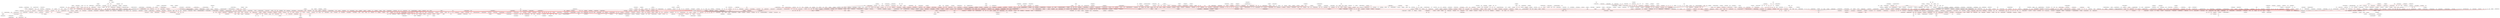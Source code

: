 strict graph  {
	node [label="\N"];
	1772	 [height=0.05,
		level=1,
		pos="9362.520000000031,-7568.850000000057",
		width=0.05];
	2731	 [height=0.05,
		label="b'auditing'",
		level=1,
		pos="10257.489999999847,-7636.510000000084",
		width=0.05];
	1772 -- 2731	 [color=red];
	1764	 [height=0.05,
		level=1,
		pos="6974.649999999893,-4719.53000000001",
		width=0.05];
	1772 -- 1764	 [color=red];
	1845	 [level=2,
		pos="-3365.130000000072,1031.9500000000553"];
	314	 [level=2,
		pos="-3661.14000000009,1501.3800000000301"];
	1845 -- 314	 [color=red];
	3885	 [label="b'water splitting'",
		level=3,
		pos="-18565.388367661908,-8428.63564111689"];
	3874	 [label="b'photocatalysis'",
		level=2,
		pos="-18361.580000000096,-8866.320000000067"];
	3885 -- 3874;
	4797	 [label="b'artificial photosynthesis'",
		level=3,
		pos="-18769.229861498316,-7990.973783422465"];
	3885 -- 4797;
	2317	 [height=0.05,
		label="b'photovoltaics'",
		level=1,
		pos="-10198.260000000048,6902.239999999976",
		width=0.05];
	2457	 [level=2,
		pos="-10216.937752720552,7586.603687363569"];
	2317 -- 2457	 [color=red];
	2455	 [label="b'organic semiconductors'",
		level=3,
		pos="-9515.803304128862,6956.603345088075"];
	2317 -- 2455;
	2454	 [label="b'device physics'",
		level=3,
		pos="-10880.716695871239,6847.876654911954"];
	2317 -- 2454;
	110	 [height=0.05,
		label="b'solar cells'",
		level=1,
		pos="-9834.63000000005,4157.079999999954",
		width=0.05];
	2317 -- 110	 [color=red];
	2229	 [label="b'precipitation'",
		level=3,
		pos="-4775.043558811904,-24830.6794310494"];
	1304	 [height=0.05,
		label="b'climate'",
		level=1,
		pos="-4092.2300000000378,-24880.36000000001",
		width=0.05];
	2229 -- 1304;
	5334	 [label="b'online social networks'",
		level=3,
		pos="13873.632784824636,18684.003785354682"];
	2494	 [height=0.05,
		label="b'privacy'",
		level=1,
		pos="14523.719999999872,18469.319999999825",
		width=0.05];
	5334 -- 2494;
	4351	 [label="b'chemical oceanography'",
		level=3,
		pos="795.6956034121245,-5075.364231893283"];
	3096	 [height=0.05,
		label="b'analytical chemistry'",
		level=1,
		pos="839.859999999795,-5556.1500000000215",
		width=0.05];
	4351 -- 3096;
	2406	 [label="b'distributed control'",
		level=3,
		pos="11941.129478045817,-41.45346515210292"];
	1519	 [height=0.05,
		label="b'robotics'",
		level=1,
		pos="11750.260000000011,616.0199999999932",
		width=0.05];
	2406 -- 1519;
	1899	 [label="b'quantum transport'",
		level=3,
		pos="-17674.971609892233,-2072.13316658576"];
	71	 [height=0.05,
		label="b'condensed matter physics'",
		level=1,
		pos="-17007.66000000022,-1919.1700000000856",
		width=0.05];
	1899 -- 71;
	1175	 [label="b'gerontology'",
		level=3,
		pos="-2849.4842411059426,2456.6201929022063"];
	1168	 [height=0.05,
		label="b'aging'",
		level=1,
		pos="-2614.1300000001083,2510.3300000000454",
		width=0.05];
	1175 -- 1168;
	2611	 [level=2,
		pos="-19621.070415827915,-86609.3934857227"];
	2584	 [height=0.05,
		label="b'geochemistry'",
		level=1,
		pos="-19899.410000000076,-85983.9100000003",
		width=0.05];
	2611 -- 2584	 [color=red];
	2648	 [label="b'antennas'",
		level=2,
		pos="-98959.10999999996,31912.919999999962"];
	2659	 [label="b'computational electromagnetics'",
		level=3,
		pos="-98735.20008968635,32559.887438973466"];
	2648 -- 2659;
	2656	 [label="b'propagation'",
		level=3,
		pos="-98347.51934013296,32220.58764501978"];
	2648 -- 2656;
	2657	 [level=2,
		pos="-99643.63002525689,31924.532495461084"];
	2648 -- 2657	 [color=red];
	2655	 [level=2,
		pos="-106337.26000000002,34698.140000000014"];
	2648 -- 2655	 [color=red];
	2658	 [label="b'rfid'",
		level=3,
		pos="-99068.98745587375,31237.17636538748"];
	2648 -- 2658;
	643	 [height=0.05,
		label="b'metamaterials'",
		level=1,
		pos="-85125.69999999984,27551.450000000106",
		width=0.05];
	2648 -- 643	 [color=red];
	3292	 [level=2,
		pos="-21213.080536790218,15955.753448749556"];
	3256	 [height=0.05,
		label="b'quantum information'",
		level=1,
		pos="-21758.910000000214,16369.000000000102",
		width=0.05];
	3292 -- 3256	 [color=red];
	1708	 [height=0.05,
		label="b'demography'",
		level=1,
		pos="2680.020000000035,10158.58000000003",
		width=0.05];
	561	 [height=0.05,
		level=1,
		pos="2922.9299999998775,9277.94999999996",
		width=0.05];
	1708 -- 561	 [color=red];
	4625	 [label="b'social stratification'",
		level=3,
		pos="2497.9756931891475,10818.551503465389"];
	1708 -- 4625;
	4626	 [label="b'fertility'",
		level=3,
		pos="2214.591734629228,10030.197841839094"];
	1708 -- 4626;
	1210	 [level=2,
		pos="-7232.267196622685,-17493.02500611319"];
	1205	 [height=0.05,
		label="b'environmental economics'",
		level=1,
		pos="-7861.1700000001565,-17222.5",
		width=0.05];
	1210 -- 1205	 [color=red];
	1707	 [height=0.05,
		label="b'criminology'",
		level=1,
		pos="4254.799999999933,10335.379999999925",
		width=0.05];
	3491	 [label="b'violence'",
		level=2,
		pos="5112.369999999804,9447.61999999985"];
	1707 -- 3491	 [color=red];
	3488	 [level=2,
		pos="4414.545249018064,9669.659360057976"];
	1707 -- 3488	 [color=red];
	1707 -- 561	 [color=red];
	3496	 [label="b'criminal justice'",
		level=3,
		pos="3648.4324381942447,10653.217843905284"];
	1707 -- 3496;
	3490	 [label="b'policing'",
		level=3,
		pos="4286.559652796047,10817.144229882371"];
	1707 -- 3490;
	475	 [label="b'motor control'",
		level=2,
		pos="-1321.8600000001338,2108.7800000000134"];
	327	 [height=0.05,
		label="b'neuroscience'",
		level=1,
		pos="-435.0600000001459,317.2799999999588",
		width=0.05];
	475 -- 327	 [color=red];
	2295	 [label="b'motor learning'",
		level=3,
		pos="-1536.0480936904032,2541.4795600428515"];
	475 -- 2295;
	2959	 [label="b'network coding'",
		level=3,
		pos="1768.542439930854,-4010.910110970719"];
	2933	 [height=0.05,
		label="b'information theory'",
		level=1,
		pos="2122.7399999999184,-4339.010000000044",
		width=0.05];
	2959 -- 2933;
	716	 [height=0.05,
		label="b'epidemiology'",
		level=1,
		pos="2750.3500000000354,4723.69999999999",
		width=0.05];
	658	 [height=0.05,
		label="b'biostatistics'",
		level=1,
		pos="87.08999999992466,379.23000000004504",
		width=0.05];
	716 -- 658	 [color=red];
	1817	 [label="b'population health'",
		level=3,
		pos="2274.425792617444,4642.449784201581"];
	716 -- 1817;
	1808	 [height=0.05,
		label="b'public health'",
		level=1,
		pos="5846.259999999861,7639.149999999976",
		width=0.05];
	716 -- 1808	 [color=red];
	1813	 [height=0.05,
		label="b'global health'",
		level=1,
		pos="7450.889999999867,7557.789999999914",
		width=0.05];
	716 -- 1813	 [color=red];
	1820	 [height=0.05,
		level=1,
		pos="3357.928310978642,5039.217211982104",
		width=0.05];
	716 -- 1820	 [color=red];
	1807	 [height=0.05,
		label="b'hiv'",
		level=1,
		pos="3781.6899999999437,4759.649999999936",
		width=0.05];
	716 -- 1807	 [color=red];
	1812	 [label="b'pharmacoepidemiology'",
		level=3,
		pos="3095.1765613431908,4132.263479635515"];
	716 -- 1812;
	1826	 [label="b'zoonoses'",
		level=3,
		pos="2961.732150380557,4607.106909786777"];
	716 -- 1826;
	1815	 [label="b'child health'",
		level=3,
		pos="2745.017359488368,4240.919499477077"];
	716 -- 1815;
	1821	 [label="b'chronic disease'",
		level=3,
		pos="2732.800650048419,5206.190900490597"];
	716 -- 1821;
	1810	 [label="b'environmental health'",
		level=3,
		pos="2563.0467368839018,4875.995271794873"];
	716 -- 1810;
	1809	 [height=0.05,
		label="b'nutrition'",
		level=1,
		pos="5336.069999999965,5572.309999999954",
		width=0.05];
	716 -- 1809	 [color=red];
	1653	 [level=2,
		pos="-393.6473451133005,-13418.611381501381"];
	787	 [height=0.05,
		label="b'community ecology'",
		level=1,
		pos="-755.8600000001625,-12837.659999999974",
		width=0.05];
	1653 -- 787	 [color=red];
	2023	 [label="b'concurrency'",
		level=3,
		pos="9114.257223542376,-12959.464976836483"];
	1403	 [height=0.05,
		label="b'programming languages'",
		level=1,
		pos="9137.760000000011,-12275.249999999989",
		width=0.05];
	2023 -- 1403;
	3333	 [label="b'cancer stem cells'",
		level=3,
		pos="-9056.87248241193,-5714.853257997475"];
	317	 [height=0.05,
		label="b'cancer biology'",
		level=1,
		pos="-8375.539999999985,-5781.850000000039",
		width=0.05];
	3333 -- 317;
	3135	 [level=2,
		pos="17306.30400526609,1418.1685163179425"];
	2377	 [height=0.05,
		label="b'control'",
		level=1,
		pos="16749.379999999932,1019.9999999999345",
		width=0.05];
	3135 -- 2377	 [color=red];
	2597	 [level=2,
		pos="-20504.48902506744,-86304.19407461549"];
	2597 -- 2584	 [color=red];
	3393	 [level=2,
		pos="3731.62999999996,3492.0699999998833"];
	3370	 [height=0.05,
		level=1,
		pos="3416.919999999896,3224.9100000000144",
		width=0.05];
	3393 -- 3370	 [color=red];
	1793	 [label="b'discrete mathematics'",
		level=3,
		pos="10.263556405901909,245.90488050028216"];
	1779	 [height=0.05,
		label="b'graph theory'",
		level=1,
		pos="11.059999999822594,245.40000000006876",
		width=0.05];
	1793 -- 1779;
	1309	 [level=2,
		pos="-5114.550558597768,-21300.643934609845"];
	1264	 [height=0.05,
		label="b'hydrology'",
		level=1,
		pos="-4526.480000000089,-21651.17999999998",
		width=0.05];
	1309 -- 1264	 [color=red];
	2408	 [label="b'medical robotics'",
		level=3,
		pos="11158.325356399459,959.9907730811808"];
	2408 -- 1519;
	3742	 [label="b'bioremediation'",
		level=3,
		pos="-5395.371444829445,6335.66790763272"];
	1087	 [label="b'environmental microbiology'",
		level=2,
		pos="-5636.370000000181,6349.669999999922"];
	3742 -- 1087;
	3055	 [level=2,
		pos="-12298.214992335868,3575.728442802613"];
	111	 [height=0.05,
		label="b'graphene'",
		level=1,
		pos="-11965.820000000145,4174.239999999896",
		width=0.05];
	3055 -- 111	 [color=red];
	1830	 [label="b'microeconomics'",
		level=3,
		pos="6270.032032986941,-2166.0487380604154"];
	1461	 [height=0.05,
		label="b'game theory'",
		level=1,
		pos="6172.739999999916,-2386.980000000043",
		width=0.05];
	1830 -- 1461;
	4135	 [label="b'nanobiotechnology'",
		level=3,
		pos="-11150.05219117878,-3311.545701949117"];
	113	 [height=0.05,
		label="b'biosensors'",
		level=1,
		pos="-10920.440000000042,-2666.580000000027",
		width=0.05];
	4135 -- 113;
	2574	 [label="b'natural hazards'",
		level=3,
		pos="-3655.304372333032,-31995.181392887804"];
	5485	 [label="b'landslides'",
		level=3,
		pos="-3003.7137863999815,-32205.25810114459"];
	2574 -- 5485;
	1305	 [height=0.05,
		label="b'geomorphology'",
		level=1,
		pos="-7331.350000000133,-30809.669999999955",
		width=0.05];
	2574 -- 1305;
	3062	 [height=0.05,
		level=1,
		pos="-12293.00368774879,4775.616212947982",
		width=0.05];
	3062 -- 111	 [color=red];
	1673	 [level=2,
		pos="8345.00315425968,17596.062543338725"];
	1656	 [height=0.05,
		label="b'wireless networks'",
		level=1,
		pos="9022.469999999887,17694.75999999998",
		width=0.05];
	1673 -- 1656	 [color=red];
	1623	 [height=0.05,
		label="b'networks'",
		level=1,
		pos="12721.929999999777,12263.72999999993",
		width=0.05];
	1640	 [label="b'system security'",
		level=3,
		pos="12419.103183344743,12877.731982198004"];
	1623 -- 1640;
	1641	 [level=2,
		pos="12081.373301750356,12505.369465643242"];
	1623 -- 1641	 [color=red];
	1639	 [height=0.05,
		label="b'systems'",
		level=1,
		pos="13581.4299999998,10935.299999999934",
		width=0.05];
	1623 -- 1639	 [color=red];
	1594	 [height=0.05,
		label="b'distributed systems'",
		level=1,
		pos="9737.63999999993,4930.159999999993",
		width=0.05];
	1623 -- 1594	 [color=red];
	1637	 [height=0.05,
		level=1,
		pos="13779.629999999785,15761.119999999944",
		width=0.05];
	1623 -- 1637	 [color=red];
	1638	 [height=0.05,
		level=1,
		pos="17143.82999999985,11723.239999999867",
		width=0.05];
	1623 -- 1638	 [color=red];
	1643	 [label="b'telecommunications'",
		level=3,
		pos="12094.544056980949,11989.705560339964"];
	1623 -- 1643;
	532	 [level=2,
		pos="-235.5200000001646,159.79000000001543"];
	532 -- 327	 [color=red];
	594	 [level=2,
		pos="-3348.5891253491463,20588.913788459427"];
	577	 [height=0.05,
		label="b'innovation'",
		level=1,
		pos="-3895.410000000098,20176.97999999998",
		width=0.05];
	594 -- 577	 [color=red];
	4416	 [label="b'metaethics'",
		level=3,
		pos="7071.025062178295,-15331.583719498396"];
	1857	 [label="b'philosophy of language'",
		level=2,
		pos="6389.349999999905,-15395.000000000098"];
	4416 -- 1857;
	431	 [height=0.05,
		level=1,
		pos="-9893.230000000198,-11266.870000000008",
		width=0.05];
	415	 [height=0.05,
		label="b'political science'",
		level=1,
		pos="-11264.640000000105,-12382.319999999992",
		width=0.05];
	431 -- 415	 [color=red];
	4417	 [height=0.05,
		label="b'public administration'",
		level=1,
		pos="-8929.230000000054,-10095.170000000111",
		width=0.05];
	431 -- 4417	 [color=red];
	2963	 [label="b'communication theory'",
		level=3,
		pos="2190.8488131713093,-3861.0281611103856"];
	2963 -- 2933;
	4531	 [label="b'environmental politics'",
		level=3,
		pos="229.50141924596653,7851.90063017875"];
	564	 [height=0.05,
		label="b'policy'",
		level=1,
		pos="849.509999999942,7561.5699999999415",
		width=0.05];
	4531 -- 564;
	1858	 [label="b'philosophy of science'",
		level=2,
		pos="3775.1499999999037,-15712.71000000008"];
	1849	 [height=0.05,
		label="b'metaphysics'",
		level=1,
		pos="5127.069999999906,-15512.430000000044",
		width=0.05];
	1858 -- 1849	 [color=red];
	5503	 [label="b'philosophy of biology'",
		level=3,
		pos="3097.922668970144,-15813.037748578881"];
	1858 -- 5503;
	5641	 [label="b'prognostics'",
		level=3,
		pos="-13893.045135823713,12147.090536679985"];
	3202	 [label="b'diagnostics'",
		level=3,
		pos="-13220.477502211279,12274.978351758487"];
	5641 -- 3202;
	2126	 [level=2,
		pos="-190.29981643122912,-2282.4498182338343"];
	848	 [height=0.05,
		label="b'signal processing'",
		level=1,
		pos="-204.0800000001891,-1597.9700000000248",
		width=0.05];
	2126 -- 848	 [color=red];
	1651	 [label="b'population'",
		level=3,
		pos="-1229.81245696527,-12745.60285863292"];
	787 -- 1651;
	726	 [height=0.05,
		label="b'conservation biology'",
		level=1,
		pos="2304.369999999924,-10608.270000000051",
		width=0.05];
	787 -- 726	 [color=red];
	790	 [label="b'movement ecology'",
		level=3,
		pos="2637.7032049830336,-10010.28046038897"];
	790 -- 726;
	4670	 [label="b'meg'",
		level=3,
		pos="11.813508861958326,723.7271733570051"];
	4234	 [height=0.05,
		label="b'eeg'",
		level=1,
		pos="-68.12000000007856,495.9399999998768",
		width=0.05];
	4670 -- 4234;
	890	 [label="b'statistical signal processing'",
		level=3,
		pos="-61.498235250066955,6.367953128989029"];
	659	 [height=0.05,
		label="b'machine learning'",
		level=1,
		pos="47.25999999977512,58.71999999999025",
		width=0.05];
	890 -- 659;
	1582	 [height=0.05,
		level=1,
		pos="-5207.060000000243,-10937.819999999958",
		width=0.05];
	1583	 [level=2,
		pos="-4997.030000000019,-11852.709999999974"];
	1582 -- 1583	 [color=red];
	728	 [height=0.05,
		level=1,
		pos="-5849.590000000126,-8311.550000000021",
		width=0.05];
	1582 -- 728	 [color=red];
	1706	 [height=0.05,
		label="b'anthropology'",
		level=1,
		pos="4237.109999999881,8594.479999999981",
		width=0.05];
	1706 -- 561	 [color=red];
	1714	 [height=0.05,
		label="b'archaeology'",
		level=1,
		pos="5570.079999999918,9196.11",
		width=0.05];
	1706 -- 1714	 [color=red];
	1716	 [label="b'ethnography'",
		level=3,
		pos="4218.078429085694,7910.126060625683"];
	1706 -- 1716;
	192	 [height=0.05,
		label="b'cancer'",
		level=1,
		pos="-6722.340000000214,3230.3399999999383",
		width=0.05];
	235	 [label="b'angiogenesis'",
		level=3,
		pos="-6963.151266213299,3247.2602910663118"];
	192 -- 235;
	227	 [label="b'drug development'",
		level=3,
		pos="-6039.7595711716785,3177.552944684873"];
	192 -- 227;
	233	 [label="b'metastasis'",
		level=3,
		pos="-6935.429832882739,3343.781990933774"];
	192 -- 233;
	225	 [label="b'mirna'",
		level=3,
		pos="-7019.325004306853,3611.004361290623"];
	192 -- 225;
	208	 [label="b'dna repair'",
		level=2,
		pos="-5777.050000000118,2723.9499999999534"];
	192 -- 208	 [color=red];
	240	 [level=2,
		pos="-6528.0037703519365,2573.882884207387"];
	192 -- 240	 [color=red];
	168	 [height=0.05,
		label="b'stem cells'",
		level=1,
		pos="-6351.440000000105,5321.050000000003",
		width=0.05];
	192 -- 168	 [color=red];
	207	 [level=2,
		pos="-6163.317920026854,3625.557445377596"];
	192 -- 207	 [color=red];
	205	 [height=0.05,
		label="b'immunology'",
		level=1,
		pos="-5606.560000000184,1232.680000000004",
		width=0.05];
	192 -- 205	 [color=red];
	237	 [label="b'apoptosis'",
		level=3,
		pos="-6903.1158336640965,2782.650881634312"];
	192 -- 237;
	213	 [label="b'cell migration'",
		level=3,
		pos="-6949.19951680592,3147.8104791021287"];
	192 -- 213;
	206	 [label="b'breast cancer'",
		level=2,
		pos="-6242.650000000083,4564.759999999973"];
	192 -- 206	 [color=red];
	236	 [level=2,
		pos="-6076.329129736338,3456.99495919892"];
	192 -- 236	 [color=red];
	211	 [label="b'exosomes'",
		level=3,
		pos="-6887.388238895408,3894.765762494273"];
	192 -- 211;
	212	 [label="b'autophagy'",
		level=2,
		pos="-6313.300000000054,1396.6799999999384"];
	192 -- 212	 [color=red];
	216	 [label="b'palliative care'",
		level=3,
		pos="-6895.98898084597,3062.6426725430792"];
	192 -- 216;
	232	 [label="b'vascular biology'",
		level=2,
		pos="-6637.30000000003,820.9299999999603"];
	192 -- 232	 [color=red];
	242	 [height=0.05,
		label="b'infectious diseases'",
		level=1,
		pos="-8293.840000000071,-2440.800000000032",
		width=0.05];
	2077	 [label="b'tuberculosis'",
		level=3,
		pos="-7874.689555398638,-2680.421271030791"];
	242 -- 2077;
	242 -- 205	 [color=red];
	2079	 [level=2,
		pos="-8490.650000000096,-2897.23999999998"];
	242 -- 2079	 [color=red];
	2080	 [label="b'molecular epidemiology'",
		level=3,
		pos="-8712.9904446016,-2201.17872896926"];
	242 -- 2080;
	623	 [label="b'biophotonics'",
		level=2,
		pos="-22407.080000000016,9644.34999999993"];
	617	 [height=0.05,
		level=1,
		pos="-23987.960000000057,8473.750000000015",
		width=0.05];
	623 -- 617	 [color=red];
	3596	 [label="b'biomedical optics'",
		level=2,
		pos="-21291.810000000056,10051.119999999999"];
	623 -- 3596	 [color=red];
	3597	 [label="b'optical imaging'",
		level=3,
		pos="-22731.42489036203,10247.262022706922"];
	623 -- 3597;
	4258	 [label="b'opinion mining'",
		level=3,
		pos="6115.919558255616,-1374.4424691747208"];
	1983	 [label="b'sentiment analysis'",
		level=2,
		pos="5515.519999999917,-1045.469999999952"];
	4258 -- 1983;
	437	 [label="b'terrorism'",
		level=3,
		pos="-14935.614391625195,-10256.752311556718"];
	430	 [height=0.05,
		label="b'international relations'",
		level=1,
		pos="-13279.100000000108,-11249.550000000041",
		width=0.05];
	437 -- 430;
	465	 [label="b'political violence'",
		level=3,
		pos="-15522.87241599347,-9904.856690891082"];
	437 -- 465;
	3246	 [label="b'environmental law'",
		level=3,
		pos="-15300.19791656888,-10220.152324025039"];
	3233	 [label="b'international law'",
		level=2,
		pos="-15320.76000000014,-10460.679999999978"];
	3246 -- 3233;
	3204	 [level=2,
		pos="-12432.880305106406,13120.68854755549"];
	1243	 [height=0.05,
		label="b'microfluidics'",
		level=1,
		pos="-12271.840000000235,12455.28000000001",
		width=0.05];
	3204 -- 1243	 [color=red];
	4962	 [label="b'hybrid systems'",
		level=3,
		pos="14534.17856502758,2845.276031838432"];
	2389	 [height=0.05,
		label="b'control theory'",
		level=1,
		pos="13999.779999999953,2417.3499999999876",
		width=0.05];
	4962 -- 2389;
	2477	 [level=2,
		pos="1580.0299999999572,-6461.900000000045"];
	729	 [height=0.05,
		label="b'evolutionary biology'",
		level=1,
		pos="987.809999999927,-7585.2500000000255",
		width=0.05];
	2477 -- 729	 [color=red];
	2487	 [label="b'animal behaviour'",
		level=2,
		pos="976.5299999999411,-6296.0800000000745"];
	2477 -- 2487	 [color=red];
	3304	 [level=2,
		pos="-23319.93213402454,-7148.581670343781"];
	29	 [height=0.05,
		label="b'organic chemistry'",
		level=1,
		pos="-23065.22000000024,-6513.110000000113",
		width=0.05];
	3304 -- 29	 [color=red];
	4764	 [label="b'corpus linguistics'",
		level=2,
		pos="8100.109999999913,-779.8000000000029"];
	1986	 [level=2,
		pos="7034.899999999994,-608.0900000000056"];
	4764 -- 1986	 [color=red];
	5214	 [label="b'translation studies'",
		level=3,
		pos="8776.003331727983,-888.7528299499951"];
	4764 -- 5214;
	51	 [height=0.05,
		label="b'materials science'",
		level=1,
		pos="-14138.310000000129,172.93000000000757",
		width=0.05];
	71 -- 51	 [color=red];
	1904	 [level=2,
		pos="-17019.595075222947,-1234.655523156819"];
	71 -- 1904	 [color=red];
	1905	 [label="b'mesoscopic physics'",
		level=3,
		pos="-16379.49445189541,-2191.402546185814"];
	71 -- 1905;
	1902	 [level=2,
		pos="-16923.72953184373,-2598.6243336705793"];
	71 -- 1902	 [color=red];
	1903	 [label="b'topological insulators'",
		level=3,
		pos="-17417.313564535572,-1370.6388048141916"];
	71 -- 1903;
	1909	 [level=2,
		pos="-17505.79448066722,-2388.8130071866126"];
	71 -- 1909	 [color=red];
	1897	 [label="b'magnetism'",
		level=2,
		pos="-18403.810000000085,-1479.1600000001"];
	71 -- 1897	 [color=red];
	2058	 [label="b'reconfigurable computing'",
		level=3,
		pos="11586.48546812758,-18632.534246480507"];
	2030	 [height=0.05,
		label="b'computer architecture'",
		level=1,
		pos="12038.01999999993,-19147.140000000032",
		width=0.05];
	2058 -- 2030;
	4410	 [label="b'marine geology'",
		level=3,
		pos="-7618.786761554782,-42100.873745471734"];
	2588	 [label="b'sedimentology'",
		level=2,
		pos="-7800.460000000104,-41440.799999999785"];
	4410 -- 2588;
	283	 [height=0.05,
		label="b'microbial ecology'",
		level=1,
		pos="-6605.900000000092,6405.9999999999745",
		width=0.05];
	1087 -- 283	 [color=red];
	2470	 [label="b'schizophrenia'",
		level=2,
		pos="-219.1500000000524,1608.8799999999428"];
	476	 [height=0.05,
		label="b'neuroimaging'",
		level=1,
		pos="-286.6300000000351,1359.0500000000175",
		width=0.05];
	2470 -- 476	 [color=red];
	4313	 [label="b'psychosis'",
		level=3,
		pos="-40.629467742296754,2269.813381356181"];
	2470 -- 4313;
	4956	 [label="b'pyrolysis'",
		level=3,
		pos="-25109.24988623843,-24360.41831666578"];
	2159	 [label="b'gasification'",
		level=3,
		pos="-25638.147444849048,-23925.711648296965"];
	4956 -- 2159;
	253	 [label="b'gastroenterology'",
		level=3,
		pos="-5372.438678142293,1291.532092881349"];
	5071	 [label="b'hepatology'",
		level=3,
		pos="-5138.325285128898,1350.4025717672157"];
	253 -- 5071;
	253 -- 205;
	2407	 [label="b'robust control'",
		level=3,
		pos="11765.16836791311,1300.476175072401"];
	2407 -- 1519;
	5050	 [level=2,
		pos="15183.005104905209,-1647.8529826168335"];
	3822	 [level=2,
		pos="15867.460000000008,-1662.820000000058"];
	5050 -- 3822	 [color=red];
	282	 [height=0.05,
		label="b'molecular biology'",
		level=1,
		pos="-5471.51000000014,-2000.29000000005",
		width=0.05];
	313	 [height=0.05,
		label="b'genetics'",
		level=1,
		pos="-180.26000000001022,68.64999999995052",
		width=0.05];
	282 -- 313	 [color=red];
	282 -- 317	 [color=red];
	282 -- 314	 [color=red];
	321	 [level=2,
		pos="-4895.918735809303,-1629.6187013866063"];
	282 -- 321	 [color=red];
	315	 [height=0.05,
		label="b'biochemistry'",
		level=1,
		pos="-3488.0400000000795,2642.029999999988",
		width=0.05];
	282 -- 315	 [color=red];
	316	 [label="b'plant biotechnology'",
		level=3,
		pos="-5903.843791175882,-1785.3645670061414"];
	282 -- 316;
	319	 [level=2,
		pos="-5728.519857605461,-2634.83585974722"];
	282 -- 319	 [color=red];
	318	 [level=2,
		pos="-5162.37817129326,-1389.4381132804272"];
	282 -- 318	 [color=red];
	241	 [height=0.05,
		label="b'microbiology'",
		level=1,
		pos="-3975.740000000079,3450.7699999999786",
		width=0.05];
	282 -- 241	 [color=red];
	139	 [label="b'pharmaceutics'",
		level=3,
		pos="-7703.22188039325,2442.5111113113453"];
	108	 [height=0.05,
		label="b'drug delivery'",
		level=1,
		pos="-7921.710000000037,2339.850000000006",
		width=0.05];
	139 -- 108;
	3653	 [label="b'restoration'",
		level=3,
		pos="-4562.649828762474,-9541.517556586392"];
	733	 [height=0.05,
		label="b'conservation'",
		level=1,
		pos="-4204.130000000124,-8958.280000000057",
		width=0.05];
	3653 -- 733;
	4143	 [level=2,
		pos="-22270.74434565792,4093.342768878315"];
	2460	 [label="b'quantum field theory'",
		level=2,
		pos="-21806.660000000127,4596.65999999996"];
	4143 -- 2460	 [color=red];
	5183	 [label="b'maternal'",
		level=3,
		pos="2739.72431588553,3758.1449765583566"];
	5183 -- 1815;
	5048	 [height=0.05,
		level=1,
		pos="11556.80986789047,18417.810597547184",
		width=0.05];
	1659	 [height=0.05,
		label="b'network security'",
		level=1,
		pos="11477.769999999919,17737.76999999993",
		width=0.05];
	5048 -- 1659	 [color=red];
	4724	 [label="b'geomatics'",
		level=3,
		pos="-1010.4652720694689,-24561.0322266467"];
	1343	 [label="b'photogrammetry'",
		level=3,
		pos="-882.0949746959968,-23888.55651572412"];
	4724 -- 1343;
	648	 [level=2,
		pos="-52466.66878573777,17633.096073119454"];
	633	 [height=0.05,
		label="b'plasmonics'",
		level=1,
		pos="-53104.80000000017,17881.070000000036",
		width=0.05];
	648 -- 633	 [color=red];
	5810	 [label="b'vertebrate paleontology'",
		level=3,
		pos="-11057.365159666417,-33619.283910029015"];
	4317	 [label="b'paleobiology'",
		level=2,
		pos="-10927.279999999957,-34291.42999999989"];
	5810 -- 4317;
	4024	 [label="b'smart cities'",
		level=3,
		pos="11846.726955133987,4531.040652375806"];
	1598	 [height=0.05,
		label="b'internet of things'",
		level=1,
		pos="11324.119999999897,4973.290000000037",
		width=0.05];
	4024 -- 1598;
	1007	 [height=0.05,
		level=1,
		pos="2734.239999999964,-2733.890000000036",
		width=0.05];
	838	 [height=0.05,
		label="b'artificial intelligence'",
		level=1,
		pos="124.18999999979906,-1860.5199999999313",
		width=0.05];
	1007 -- 838	 [color=red];
	1687	 [level=2,
		pos="3089.98957655331,-3318.821409492378"];
	1007 -- 1687	 [color=red];
	1682	 [height=0.05,
		label="b'psycholinguistics'",
		level=1,
		pos="5554.350000000006,-5998.370000000039",
		width=0.05];
	1007 -- 1682	 [color=red];
	1683	 [height=0.05,
		level=1,
		pos="4596.849999999948,-5284.180000000142",
		width=0.05];
	1007 -- 1683	 [color=red];
	2508	 [level=2,
		pos="13009.010533462768,5889.892081738495"];
	2376	 [height=0.05,
		label="b'biomechanics'",
		level=1,
		pos="13059.719999999828,6572.630000000041",
		width=0.05];
	2508 -- 2376	 [color=red];
	1770	 [label="b'natural resources'",
		level=3,
		pos="3712.668427397964,-3579.706310349"];
	1760	 [height=0.05,
		label="b'economics'",
		level=1,
		pos="3806.1499999998196,-3503.350000000082",
		width=0.05];
	1770 -- 1760;
	826	 [label="b'cardiology'",
		level=2,
		pos="14.879999999990105,833.3799999999937"];
	468	 [level=2,
		pos="-170.58000000011634,303.0399999999754"];
	826 -- 468	 [color=red];
	828	 [label="b'cardiac electrophysiology'",
		level=3,
		pos="-13.203345822620122,844.4205546307203"];
	826 -- 828;
	832	 [label="b'heart failure'",
		level=3,
		pos="127.2133832899417,789.2177814770221"];
	826 -- 832;
	830	 [level=2,
		pos="289.4955756096041,1460.5074197969464"];
	826 -- 830	 [color=red];
	5034	 [label="b'aggression'",
		level=3,
		pos="5280.0913226956345,9273.99419518344"];
	5034 -- 3491;
	5862	 [label="b'women s health'",
		level=3,
		pos="3856.8820787881705,15558.526360272743"];
	5571	 [label="b'reproductive health'",
		level=3,
		pos="3647.3452367464915,15123.562490374119"];
	5862 -- 5571;
	738	 [label="b'invasion biology'",
		level=3,
		pos="-1686.8424295866735,-6126.383011759613"];
	374	 [height=0.05,
		label="b'ecology'",
		level=1,
		pos="-2342.749999999998,-5930.199999999999",
		width=0.05];
	738 -- 374;
	4374	 [level=2,
		pos="7207.65082827372,15312.420735152853"];
	4368	 [level=2,
		pos="6530.099999999979,15410.54000000003"];
	4374 -- 4368	 [color=red];
	32	 [label="b'green chemistry'",
		level=3,
		pos="-20968.764628165067,-8764.007468680591"];
	12	 [height=0.05,
		label="b'catalysis'",
		level=1,
		pos="-21361.080000000038,-9325.070000000025",
		width=0.05];
	32 -- 12;
	1289	 [level=2,
		pos="-1249.0643241376724,-16746.79263665817"];
	727	 [height=0.05,
		label="b'climate change'",
		level=1,
		pos="-1186.2700000001078,-16065.060000000156",
		width=0.05];
	1289 -- 727	 [color=red];
	4156	 [height=0.05,
		label="b'computational chemistry'",
		level=1,
		pos="-11065.129999999943,16296.019999999888",
		width=0.05];
	4166	 [level=2,
		pos="-11648.53545491054,16654.266549472653"];
	4156 -- 4166	 [color=red];
	3161	 [height=0.05,
		level=1,
		pos="-7938.03000000011,13180.209999999952",
		width=0.05];
	4156 -- 3161	 [color=red];
	4169	 [label="b'electronic structure'",
		level=3,
		pos="-10382.187219230897,16343.891423877023"];
	4156 -- 4169;
	4167	 [label="b'computational biophysics'",
		level=3,
		pos="-11192.024702885557,16968.77571302517"];
	4156 -- 4167;
	4172	 [label="b'physical organic chemistry'",
		level=3,
		pos="-11062.19890039839,15611.407756694447"];
	4156 -- 4172;
	4168	 [label="b'quantum chemistry'",
		level=2,
		pos="-10207.080000000065,17431.210000000072"];
	4156 -- 4168	 [color=red];
	4171	 [level=2,
		pos="-11545.947633048743,15808.662924768665"];
	4156 -- 4171	 [color=red];
	583	 [level=2,
		pos="-4323.766287442328,19642.926251733672"];
	583 -- 577	 [color=red];
	4841	 [level=2,
		pos="-3901.2975853134785,14172.1312787612"];
	2792	 [height=0.05,
		level=1,
		pos="-3982.3700000000954,13492.329999999925",
		width=0.05];
	4841 -- 2792	 [color=red];
	5392	 [level=2,
		pos="2479.666514277256,-9131.244720194054"];
	2860	 [level=2,
		pos="2262.0599999999686,-8482.129999999948"];
	5392 -- 2860	 [color=red];
	3291	 [label="b'open quantum systems'",
		level=3,
		pos="-21978.159720686934,17017.56154296066"];
	3291 -- 3256;
	1429	 [label="b'systems engineering'",
		level=3,
		pos="5975.107135565878,-6628.817092779327"];
	1397	 [height=0.05,
		label="b'software engineering'",
		level=1,
		pos="6454.699999999851,-6684.460000000066",
		width=0.05];
	1429 -- 1397;
	1625	 [label="b'performance'",
		level=3,
		pos="9887.796070820665,4741.137470706122"];
	1625 -- 1594;
	672	 [label="b'rna'",
		level=3,
		pos="-75.22200788836835,86.43519515902881"];
	346	 [height=0.05,
		label="b'bioinformatics'",
		level=1,
		pos="-99.22000000007347,141.81000000001404",
		width=0.05];
	672 -- 346;
	3873	 [label="b'social capital'",
		level=3,
		pos="3008.3115209482503,2701.1062572548085"];
	981	 [height=0.05,
		label="b'social networks'",
		level=1,
		pos="2482.6600000000612,2262.4799999999123",
		width=0.05];
	3873 -- 981;
	1508	 [label="b'electric vehicles'",
		level=3,
		pos="72225.30649073182,-30969.849058228556"];
	1484	 [height=0.05,
		label="b'power electronics'",
		level=1,
		pos="72127.04999999957,-31647.379999999903",
		width=0.05];
	1508 -- 1484;
	2689	 [label="b'integer programming'",
		level=3,
		pos="10070.113711279553,-4476.984507437126"];
	1462	 [height=0.05,
		label="b'operations research'",
		level=1,
		pos="9606.039999999835,-4610.179999999949",
		width=0.05];
	2689 -- 1462;
	964	 [label="b'convex optimization'",
		level=3,
		pos="95.56968127612981,-51.89313322216185"];
	964 -- 659;
	2804	 [height=0.05,
		label="b'social movements'",
		level=1,
		pos="2601.4199999998664,15897.870000000086",
		width=0.05];
	3002	 [level=2,
		pos="2906.6508615051043,16510.680440685748"];
	2804 -- 3002	 [color=red];
	3009	 [label="b'environmental sociology'",
		level=3,
		pos="1941.673184808636,16080.726924598559"];
	2804 -- 3009;
	562	 [height=0.05,
		label="b'gender'",
		level=1,
		pos="2323.9799999998486,12377.049999999988",
		width=0.05];
	2804 -- 562	 [color=red];
	5169	 [label="b'biocatalysis'",
		level=3,
		pos="4034.3592755799355,6122.745145242676"];
	4010	 [label="b'protein engineering'",
		level=2,
		pos="3795.1499999998523,6090.259999999969"];
	5169 -- 4010;
	1179	 [level=2,
		pos="-2734.890000000114,2144.5200000000586"];
	1168 -- 1179	 [color=red];
	1173	 [level=2,
		pos="-2258.180000000116,2036.4399999999805"];
	1168 -- 1173	 [color=red];
	1180	 [label="b'life course'",
		level=3,
		pos="-2656.037872359318,2553.758134554577"];
	1168 -- 1180;
	1172	 [height=0.05,
		label="b'health'",
		level=1,
		pos="-2153.9700000001612,2644.2600000000457",
		width=0.05];
	1168 -- 1172	 [color=red];
	470	 [height=0.05,
		level=1,
		pos="-2841.240000000094,1466.1499999999505",
		width=0.05];
	1168 -- 470	 [color=red];
	1183	 [label="b'cardiovascular'",
		level=3,
		pos="-2583.1006282544836,2626.9759113527907"];
	1168 -- 1183;
	1147	 [height=0.05,
		label="b'cosmology'",
		level=1,
		pos="-17386.94000000014,12063.95999999996",
		width=0.05];
	618	 [height=0.05,
		label="b'astrophysics'",
		level=1,
		pos="-16863.840000000164,8935.749999999967",
		width=0.05];
	1147 -- 618	 [color=red];
	3672	 [label="b'astroparticle physics'",
		level=3,
		pos="-16907.493962370816,11575.253531831055"];
	1147 -- 3672;
	3664	 [label="b'gravity'",
		level=3,
		pos="-17828.998804794526,11541.191860063771"];
	1147 -- 3664;
	3662	 [label="b'particle physics'",
		level=2,
		pos="-16643.310000000092,13317.79"];
	1147 -- 3662	 [color=red];
	3681	 [level=2,
		pos="-18071.558002195827,12063.119703522063"];
	1147 -- 3681	 [color=red];
	3669	 [label="b'dark matter'",
		level=3,
		pos="-17726.133459403714,12658.645052886292"];
	1147 -- 3669;
	3667	 [label="b'gravitation'",
		level=3,
		pos="-16713.98057573944,11938.15011037563"];
	1147 -- 3667;
	5329	 [level=2,
		pos="1044.285496141231,16212.981081891687"];
	3042	 [level=2,
		pos="973.7099999997754,15532.009999999827"];
	5329 -- 3042	 [color=red];
	2636	 [label="b'pet'",
		level=2,
		pos="10177.689999999799,3394.710000000079"];
	4679	 [label="b'ct'",
		level=3,
		pos="10584.29754828786,3945.50289819663"];
	2636 -- 4679;
	1572	 [height=0.05,
		level=1,
		pos="9575.499999999813,2578.980000000054",
		width=0.05];
	2636 -- 1572	 [color=red];
	4203	 [label="b'natural products'",
		level=2,
		pos="-25800.810000000056,-1840.2400000000634"];
	4205	 [label="b'phytochemistry'",
		level=3,
		pos="-25347.56417122987,-1327.1408538976639"];
	4203 -- 4205;
	3315	 [height=0.05,
		level=1,
		pos="-26487.570000000123,-2617.6900000000496",
		width=0.05];
	4203 -- 3315	 [color=red];
	1520	 [label="b'face recognition'",
		level=3,
		pos="2680.7031418282277,851.4642057652418"];
	2931	 [label="b'face perception'",
		level=3,
		pos="2801.7617756811255,642.6110965181069"];
	1520 -- 2931;
	841	 [height=0.05,
		label="b'computer vision'",
		level=1,
		pos="2559.6599999999166,1060.32999999998",
		width=0.05];
	1520 -- 841;
	2874	 [level=2,
		pos="5173.400594528989,7512.806280338221"];
	2874 -- 1808	 [color=red];
	658 -- 346	 [color=red];
	718	 [label="b'meta-analysis'",
		level=3,
		pos="89.32819310923605,364.3091243088602"];
	658 -- 718;
	715	 [label="b'survival analysis'",
		level=3,
		pos="74.5764453873262,387.65929360878545"];
	658 -- 715;
	717	 [level=2,
		pos="427.4021493005725,973.2755841659041"];
	658 -- 717	 [color=red];
	722	 [label="b'causal inference'",
		level=3,
		pos="99.47697606845895,370.6157755043823"];
	658 -- 722;
	4669	 [label="b'erp'",
		level=3,
		pos="-96.59339666971937,505.9316886077031"];
	4234 -- 4669;
	488	 [height=0.05,
		level=1,
		pos="-170.92000000014377,202.98999999999796",
		width=0.05];
	4234 -- 488	 [color=red];
	3879	 [level=2,
		pos="-17001.280000000115,-9837.580000000096"];
	5525	 [label="b'storage'",
		level=2,
		pos="-17232.740000000056,-10809.52999999994"];
	3879 -- 5525	 [color=red];
	54	 [height=0.05,
		label="b'nanomaterials'",
		level=1,
		pos="-17371.29000000005,-8405.189999999979",
		width=0.05];
	3879 -- 54	 [color=red];
	2903	 [label="b'international business'",
		level=2,
		pos="-4170.770000000175,23689.569999999985"];
	2905	 [label="b'emerging markets'",
		level=3,
		pos="-4749.274873401287,24055.67739746656"];
	2903 -- 2905;
	586	 [height=0.05,
		level=1,
		pos="-3298.5900000001,23137.610000000117",
		width=0.05];
	2903 -- 586	 [color=red];
	2928	 [height=0.05,
		level=1,
		pos="-12820.510000000022,-7086.029999999941",
		width=0.05];
	147	 [height=0.05,
		label="b'polymers'",
		level=1,
		pos="-11257.080000000054,-5652.669999999991",
		width=0.05];
	2928 -- 147	 [color=red];
	5105	 [level=2,
		pos="-12741.696987055222,-7766.096926132322"];
	2928 -- 5105	 [color=red];
	5540	 [level=2,
		pos="119362.26826643277,-59553.62842016457"];
	3443	 [level=2,
		pos="118765.20999999996,-59218.62999999989"];
	5540 -- 3443	 [color=red];
	1291	 [level=2,
		pos="-775.2937877120885,-16612.600928116015"];
	1291 -- 727	 [color=red];
	644	 [height=0.05,
		level=1,
		pos="-38762.84000000016,18538.93000000008",
		width=0.05];
	3251	 [level=2,
		pos="-38192.04985699736,18916.952654981797"];
	644 -- 3251	 [color=red];
	3250	 [height=0.05,
		label="b'quantum optics'",
		level=1,
		pos="-27105.24000000004,16021.43999999993",
		width=0.05];
	644 -- 3250	 [color=red];
	644 -- 633	 [color=red];
	2040	 [level=2,
		pos="11355.311661740967,-19096.03383696398"];
	2040 -- 2030	 [color=red];
	869	 [label="b'intelligent systems'",
		level=3,
		pos="-67.07127754611702,20.02310708915502"];
	869 -- 659;
	894	 [level=2,
		pos="68.07999999985714,257.06999999998334"];
	894 -- 659	 [color=red];
	5484	 [level=2,
		pos="-4750.520000000149,3428.109999999975"];
	260	 [level=2,
		pos="-4917.230000000156,2900.87999999999"];
	5484 -- 260	 [color=red];
	3396	 [level=2,
		pos="3114.0738489767746,3838.902446076563"];
	3396 -- 3370	 [color=red];
	3573	 [label="b'palaeoecology'",
		level=3,
		pos="-1618.9576483407707,-3984.803553735652"];
	377	 [label="b'palaeontology'",
		level=2,
		pos="-2091.5100000001544,-3885.809999999996"];
	3573 -- 377;
	149	 [level=2,
		pos="-7500.3642498790805,2221.9622979976775"];
	133	 [height=0.05,
		label="b'biomaterials'",
		level=1,
		pos="-7345.110000000113,1555.1799999999712",
		width=0.05];
	149 -- 133	 [color=red];
	5258	 [label="b'special education'",
		level=3,
		pos="-161.12469547900992,471.6056065808298"];
	506	 [height=0.05,
		label="b'autism'",
		level=1,
		pos="-174.27000000006456,464.19999999990614",
		width=0.05];
	5258 -- 506;
	5272	 [label="b'hybridization'",
		level=3,
		pos="-1468.7768851628903,-3854.3178807916065"];
	388	 [label="b'speciation'",
		level=2,
		pos="-1707.630000000134,-3819.3099999999613"];
	5272 -- 388;
	4509	 [label="b'consumer behaviour'",
		level=3,
		pos="5272.194910789604,22191.761715153778"];
	5390	 [label="b'social marketing'",
		level=3,
		pos="5732.267914444023,21684.77518048349"];
	4509 -- 5390;
	2915	 [height=0.05,
		label="b'marketing'",
		level=1,
		pos="2676.7899999999427,25052.28999999992",
		width=0.05];
	4509 -- 2915;
	2151	 [label="b'american literature'",
		level=3,
		pos="2215.60398017851,-7990.314016995151"];
	2141	 [label="b'american studies'",
		level=3,
		pos="2115.324905873991,-7923.1365596545675"];
	2151 -- 2141;
	3830	 [label="b'civil engineering'",
		level=2,
		pos="17885.039999999935,-5127.950000000012"];
	3819	 [level=2,
		pos="18299.159999999953,-3981.4200000001147"];
	3830 -- 3819	 [color=red];
	3841	 [label="b'geotechnics'",
		level=3,
		pos="18142.96063702042,-5762.1262058194425"];
	3830 -- 3841;
	3839	 [label="b'geotechnical engineering'",
		level=2,
		pos="16443.719999999972,-4428.790000000066"];
	3830 -- 3839	 [color=red];
	2924	 [label="b'membranes'",
		level=2,
		pos="-10997.090000000111,-7377.460000000065"];
	147 -- 2924	 [color=red];
	2930	 [label="b'biopolymers'",
		level=3,
		pos="-11705.902847569914,-5474.72759291478"];
	147 -- 2930;
	2929	 [label="b'nanocomposites'",
		level=2,
		pos="-11324.000000000238,-4748.330000000042"];
	147 -- 2929	 [color=red];
	147 -- 133	 [color=red];
	2926	 [level=2,
		pos="-9723.010000000066,-7000.139999999974"];
	147 -- 2926	 [color=red];
	2925	 [label="b'adhesion'",
		level=3,
		pos="-10583.08639453075,-5532.523694126402"];
	147 -- 2925;
	5879	 [label="b'integrated optics'",
		level=3,
		pos="-23457.289512472682,13144.869190386646"];
	4386	 [label="b'silicon photonics'",
		level=2,
		pos="-24022.510000000082,13531.169999999918"];
	5879 -- 4386;
	334	 [label="b'animal breeding'",
		level=3,
		pos="-172.80026046671492,69.77374198162033"];
	334 -- 313;
	2720	 [level=2,
		pos="17601.57944952115,-10584.81167046135"];
	2715	 [height=0.05,
		label="b'transportation'",
		level=1,
		pos="17330.509999999864,-11213.479999999914",
		width=0.05];
	2720 -- 2715	 [color=red];
	3539	 [label="b'solar physics'",
		level=3,
		pos="-19780.379709384466,8856.582008753161"];
	3524	 [label="b'space physics'",
		level=3,
		pos="-19096.01517118657,8875.228560331536"];
	3539 -- 3524;
	3022	 [label="b'x-ray crystallography'",
		level=3,
		pos="-4177.827104167152,6341.109346742935"];
	3011	 [height=0.05,
		label="b'structural biology'",
		level=1,
		pos="-4274.7600000002,5868.130000000012",
		width=0.05];
	3022 -- 3011;
	4772	 [label="b'aquaculture'",
		level=2,
		pos="-324.3000000000761,-6398.519999999995"];
	5118	 [label="b'fish biology'",
		level=3,
		pos="228.66767802007405,-6802.16497035586"];
	4772 -- 5118;
	737	 [label="b'fisheries'",
		level=2,
		pos="-693.2100000000814,-6129.230000000076"];
	4772 -- 737	 [color=red];
	2854	 [label="b'interaction design'",
		level=2,
		pos="2692.779999999942,-3519.690000000037"];
	1009	 [height=0.05,
		label="b'human-computer interaction'",
		level=1,
		pos="3672.759999999924,-4837.560000000005",
		width=0.05];
	2854 -- 1009	 [color=red];
	4927	 [label="b'participatory design'",
		level=3,
		pos="2499.063384961031,-3663.7394194464505"];
	2854 -- 4927;
	4928	 [label="b'design research'",
		level=3,
		pos="2284.259422292183,-2970.3144885164056"];
	2854 -- 4928;
	90	 [label="b'applied physics'",
		level=3,
		pos="-14821.090035065465,223.0691936987705"];
	90 -- 51;
	3392	 [label="b'endocrinology'",
		level=2,
		pos="2491.559999999928,3637.5599999999977"];
	3370 -- 3392	 [color=red];
	3389	 [height=0.05,
		label="b'metabolism'",
		level=1,
		pos="5058.0299999998215,4011.9800000000832",
		width=0.05];
	3370 -- 3389	 [color=red];
	3356	 [height=0.05,
		label="b'obesity'",
		level=1,
		pos="3291.3899999998666,3828.049999999974",
		width=0.05];
	3370 -- 3356	 [color=red];
	2700	 [height=0.05,
		label="b'logistics'",
		level=1,
		pos="15090.809999999912,-10359.359999999999",
		width=0.05];
	2700 -- 2715	 [color=red];
	2718	 [label="b'supply chain'",
		level=3,
		pos="14773.482979693516,-10965.995044497138"];
	2700 -- 2718;
	2674	 [height=0.05,
		label="b'supply chain management'",
		level=1,
		pos="13005.689999999859,-8934.160000000058",
		width=0.05];
	2700 -- 2674	 [color=red];
	855	 [label="b'speech'",
		level=2,
		pos="269.089999999896,269.35000000000036"];
	4406	 [label="b'language processing'",
		level=3,
		pos="444.15122082710286,435.5725350169996"];
	855 -- 4406;
	855 -- 659	 [color=red];
	376	 [level=2,
		pos="-4720.496322011048,-3381.3060502060703"];
	345	 [height=0.05,
		label="b'evolution'",
		level=1,
		pos="-4042.6100000001607,-3477.0800000000236",
		width=0.05];
	376 -- 345	 [color=red];
	1831	 [label="b'mechanism design'",
		level=2,
		pos="7933.529999999955,-3167.260000000004"];
	1831 -- 1461	 [color=red];
	3355	 [label="b'market design'",
		level=3,
		pos="8559.444493405566,-3444.6289996617916"];
	1831 -- 3355;
	1398	 [label="b'informatics'",
		level=3,
		pos="1755.947270279998,-1424.7612629804935"];
	1006	 [height=0.05,
		label="b'computer science'",
		level=1,
		pos="1718.6599999998584,-1539.559999999923",
		width=0.05];
	1398 -- 1006;
	3810	 [level=2,
		pos="17259.739999999845,-2745.6899999999187"];
	3810 -- 3819	 [color=red];
	3810 -- 3822	 [color=red];
	3805	 [label="b'structural dynamics'",
		level=2,
		pos="18650.729999999807,-1930.1900000001187"];
	3810 -- 3805	 [color=red];
	1560	 [label="b'tracking'",
		level=3,
		pos="3017.803517476088,1569.060805459158"];
	1560 -- 841;
	2224	 [level=2,
		pos="-4280.7281420100035,-25538.51724981754"];
	1304 -- 2224	 [color=red];
	1304 -- 1264	 [color=red];
	2225	 [label="b'meteorology'",
		level=2,
		pos="-2628.559999999997,-25455.90999999998"];
	1304 -- 2225	 [color=red];
	469	 [label="b'ophthalmology'",
		level=2,
		pos="-1846.1500000001956,-406.4499999999607"];
	1165	 [label="b'vision science'",
		level=3,
		pos="-2455.319016748686,-718.8849917378592"];
	469 -- 1165;
	1164	 [label="b'retina'",
		level=3,
		pos="-1901.2342254107384,-299.04972692231604"];
	469 -- 1164;
	469 -- 327	 [color=red];
	2472	 [label="b'brain connectivity'",
		level=3,
		pos="-413.25359802095363,1564.5805977445925"];
	2472 -- 476;
	4894	 [label="b'macroevolution'",
		level=3,
		pos="-3342.285005575248,-4454.546383550391"];
	382	 [height=0.05,
		label="b'phylogenetics'",
		level=1,
		pos="-3179.680000000023,-4276.120000000043",
		width=0.05];
	4894 -- 382;
	4266	 [label="b'public law'",
		level=3,
		pos="-15065.425052881588,-13303.589441983451"];
	3234	 [label="b'constitutional law'",
		level=2,
		pos="-15174.190000000091,-12833.190000000097"];
	4266 -- 3234;
	3604	 [label="b'transportation engineering'",
		level=3,
		pos="-104.59602469300307,-67.42065509251916"];
	3611	 [label="b'traffic safety'",
		level=3,
		pos="-116.20110589201613,-77.06213230476533"];
	3604 -- 3611;
	851	 [label="b'intelligent transportation systems'",
		level=2,
		pos="-92.9900000000498,-57.780000000000655"];
	3604 -- 851;
	91	 [label="b'characterization'",
		level=3,
		pos="-12440.854443800477,1093.9793008337256"];
	51 -- 91;
	76	 [height=0.05,
		label="b'thin films'",
		level=1,
		pos="-13211.34000000003,-2465.580000000031",
		width=0.05];
	51 -- 76	 [color=red];
	73	 [label="b'metallurgy'",
		level=2,
		pos="-16157.520000000162,-238.15000000006512"];
	51 -- 73	 [color=red];
	100	 [label="b'materials characterization'",
		level=3,
		pos="-14090.594173046708,-510.02366964877183"];
	51 -- 100;
	97	 [height=0.05,
		level=1,
		pos="-16921.580000000125,1180.8500000000531",
		width=0.05];
	51 -- 97	 [color=red];
	85	 [level=2,
		pos="-14273.212857887773,-498.265749362523"];
	51 -- 85	 [color=red];
	87	 [label="b'solid state chemistry'",
		level=3,
		pos="-13609.324735840353,-261.6699371035258"];
	51 -- 87;
	96	 [label="b'ceramics'",
		level=2,
		pos="-16243.560000000007,1564.979999999934"];
	51 -- 96	 [color=red];
	28	 [height=0.05,
		label="b'electrochemistry'",
		level=1,
		pos="-16957.85000000016,-6018.500000000033",
		width=0.05];
	51 -- 28	 [color=red];
	88	 [level=2,
		pos="-13751.462905479402,-391.9167407088821"];
	51 -- 88	 [color=red];
	74	 [label="b'microstructure'",
		level=3,
		pos="-13434.472770689214,1971.3460626716296"];
	51 -- 74;
	70	 [height=0.05,
		level=1,
		pos="-13955.580000000195,5775.649999999827",
		width=0.05];
	51 -- 70	 [color=red];
	72	 [height=0.05,
		level=1,
		pos="-15588.720000000123,3681.5499999999774",
		width=0.05];
	51 -- 72	 [color=red];
	106	 [label="b'computer simulation'",
		level=3,
		pos="-14573.714844497117,701.2529470855345"];
	51 -- 106;
	86	 [level=2,
		pos="-13477.398858403747,-5.672849759873941"];
	51 -- 86	 [color=red];
	95	 [height=0.05,
		level=1,
		pos="-13509.134397541413,-96.95993367535937",
		width=0.05];
	51 -- 95	 [color=red];
	103	 [level=2,
		pos="-14332.205865122045,829.5173197962449"];
	51 -- 103	 [color=red];
	69	 [height=0.05,
		label="b'nanotechnology'",
		level=1,
		pos="-9691.330000000149,785.9099999999598",
		width=0.05];
	51 -- 69	 [color=red];
	84	 [level=2,
		pos="-13690.249597350563,690.5634519774583"];
	51 -- 84	 [color=red];
	3798	 [label="b'skeletal muscle'",
		level=3,
		pos="4881.196489611522,4461.240902309295"];
	3798 -- 3389;
	5013	 [level=2,
		pos="-2870.860000000056,1860.4900000000198"];
	1926	 [level=2,
		pos="-2937.4800000001396,1316.659999999938"];
	5013 -- 1926	 [color=red];
	5261	 [label="b'developmental disabilities'",
		level=3,
		pos="-203.89242632382957,516.7812180844885"];
	5261 -- 506;
	1276	 [label="b'forest ecology'",
		level=2,
		pos="-2586.3400000000674,-14109.699999999957"];
	5193	 [label="b'fire ecology'",
		level=3,
		pos="-2867.417290898158,-13717.142991042907"];
	1276 -- 5193;
	1276 -- 727	 [color=red];
	1561	 [level=2,
		pos="3228.929539848623,916.1745351043178"];
	1561 -- 841	 [color=red];
	2816	 [height=0.05,
		level=1,
		pos="7255.559999999893,11597.32999999998",
		width=0.05];
	2816 -- 562	 [color=red];
	4821	 [height=0.05,
		label="b'history'",
		level=1,
		pos="9108.719999999943,12162.670000000071",
		width=0.05];
	2816 -- 4821	 [color=red];
	4822	 [height=0.05,
		level=1,
		pos="7562.496650238988,12209.287848032494",
		width=0.05];
	2816 -- 4822	 [color=red];
	3647	 [label="b'separation'",
		level=3,
		pos="-10895.045330175417,-8054.430752979063"];
	2924 -- 3647;
	2619	 [label="b'ichthyology'",
		level=3,
		pos="-3171.815920766355,-5429.33966250216"];
	375	 [label="b'systematics'",
		level=2,
		pos="-3526.060000000155,-5101.290000000048"];
	2619 -- 375;
	2266	 [height=0.05,
		level=1,
		pos="-18670.11000000014,3383.1700000000274",
		width=0.05];
	2269	 [label="b'water treatment'",
		level=2,
		pos="-17911.77000000015,4404.479999999974"];
	2266 -- 2269	 [color=red];
	2266 -- 72	 [color=red];
	2271	 [label="b'wastewater treatment'",
		level=2,
		pos="-20041.390000000065,2285.120000000061"];
	2266 -- 2271	 [color=red];
	4901	 [label="b'cognitive development'",
		level=2,
		pos="-2817.820000000064,2524.389999999945"];
	4898	 [level=2,
		pos="-3204.6700000000574,2291.7700000000186"];
	4901 -- 4898	 [color=red];
	4905	 [label="b'language development'",
		level=3,
		pos="-2404.054731362512,2773.194644669653"];
	4901 -- 4905;
	4903	 [label="b'executive function'",
		level=3,
		pos="-2942.2223223349984,2731.2726343187387"];
	4901 -- 4903;
	1617	 [label="b'service computing'",
		level=3,
		pos="3766.021012056051,2381.4754833456172"];
	1591	 [height=0.05,
		label="b'cloud computing'",
		level=1,
		pos="3668.849999999904,2602.459999999992",
		width=0.05];
	1617 -- 1591;
	850	 [level=2,
		pos="414.46999999989475,156.42999999998028"];
	850 -- 659	 [color=red];
	781	 [level=2,
		pos="-2470.81092487535,-6602.734693936789"];
	781 -- 374	 [color=red];
	2334	 [level=2,
		pos="683.5297258515254,20198.329017948967"];
	585	 [height=0.05,
		level=1,
		pos="435.88999999992757,20836.589999999982",
		width=0.05];
	2334 -- 585	 [color=red];
	521	 [level=2,
		pos="-207.30000000009113,206.10999999996602"];
	521 -- 327	 [color=red];
	5366	 [label="b'reproduction'",
		level=3,
		pos="2271.0834464296054,3735.8781138483973"];
	5366 -- 3392;
	2471	 [label="b'mood disorders'",
		level=3,
		pos="-257.0719770027363,1352.9761679615112"];
	476 -- 2471;
	476 -- 327	 [color=red];
	2469	 [label="b'neuromodulation'",
		level=3,
		pos="-404.86209198937377,1383.3453281533984"];
	476 -- 2469;
	3553	 [level=2,
		pos="-4276.910000000048,-885.6200000000645"];
	3548	 [height=0.05,
		label="b'public opinion'",
		level=1,
		pos="-4142.9800000002,-638.4800000000105",
		width=0.05];
	3553 -- 3548	 [color=red];
	1101	 [level=2,
		pos="-7310.818776368903,8373.4015654883"];
	1085	 [height=0.05,
		label="b'biogeochemistry'",
		level=1,
		pos="-7667.520000000065,7789.05000000001",
		width=0.05];
	1101 -- 1085	 [color=red];
	4502	 [label="b'consumer psychology'",
		level=3,
		pos="3309.0626869868192,25314.842402995928"];
	4502 -- 2915;
	1150	 [label="b'black holes'",
		level=3,
		pos="-16198.845365608364,8773.008944151423"];
	1150 -- 618;
	4316	 [label="b'paleoecology'",
		level=2,
		pos="-9618.79000000005,-34624.45000000005"];
	4726	 [label="b'taphonomy'",
		level=3,
		pos="-9296.812351176619,-34020.27046651127"];
	4316 -- 4726;
	2587	 [level=2,
		pos="-10531.400000000052,-36336.92999999992"];
	4316 -- 2587	 [color=red];
	3053	 [label="b'raman spectroscopy'",
		level=3,
		pos="-11287.331400829487,4265.649714057116"];
	111 -- 3053;
	3056	 [level=2,
		pos="-11748.288888849385,4823.379993152451"];
	111 -- 3056	 [color=red];
	111 -- 69	 [color=red];
	2246	 [height=0.05,
		label="b'macroeconomics'",
		level=1,
		pos="-16203.760000000175,-16707.029999999944",
		width=0.05];
	4438	 [level=2,
		pos="-16169.125304099693,-17390.77187590668"];
	2246 -- 4438	 [color=red];
	1206	 [height=0.05,
		level=1,
		pos="-12698.5800000001,-17361.12000000004",
		width=0.05];
	2246 -- 1206	 [color=red];
	4441	 [label="b'monetary economics'",
		level=3,
		pos="-15606.605476227327,-16372.203194373205"];
	2246 -- 4441;
	4433	 [level=2,
		pos="-15959.85689193663,-16067.331798575611"];
	2246 -- 4433	 [color=red];
	4445	 [level=2,
		pos="-16851.578056024508,-16928.466856276034"];
	2246 -- 4445	 [color=red];
	4434	 [level=2,
		pos="-16643.983361881303,-16182.715298048282"];
	2246 -- 4434	 [color=red];
	2801	 [label="b'hippocampus'",
		level=3,
		pos="-2342.0791351294315,9030.683148065258"];
	2775	 [height=0.05,
		label="b'memory'",
		level=1,
		pos="-2121.9200000000815,9129.709999999995",
		width=0.05];
	2801 -- 2775;
	3593	 [label="b'graph algorithms'",
		level=3,
		pos="-65.42375807833832,139.1250051335519"];
	1781	 [label="b'data structures'",
		level=3,
		pos="-50.582088649052366,141.83809212512642"];
	3593 -- 1781;
	1215	 [level=2,
		pos="-8412.460000000077,-18585.820000000014"];
	1215 -- 1205	 [color=red];
	5895	 [level=2,
		pos="-8576.838517599306,-19250.411767915073"];
	1215 -- 5895	 [color=red];
	2021	 [label="b'functional programming'",
		level=3,
		pos="8592.686611851108,-12689.49330599353"];
	2021 -- 1403;
	2291	 [level=2,
		pos="-1822.2400000000607,2806.0399999998626"];
	474	 [height=0.05,
		level=1,
		pos="-1441.7100000000482,2716.199999999986",
		width=0.05];
	2291 -- 474	 [color=red];
	2851	 [height=0.05,
		level=1,
		pos="4533.529999999794,-9454.64999999998",
		width=0.05];
	1009 -- 2851	 [color=red];
	1009 -- 2860	 [color=red];
	2871	 [label="b'accessibility'",
		level=3,
		pos="3734.7670056099887,-4604.254420469097"];
	1009 -- 2871;
	2855	 [label="b'assistive technology'",
		level=3,
		pos="3009.7176382443968,-5008.0807950551425"];
	1009 -- 2855;
	2867	 [level=2,
		pos="3734.628449131889,-5519.377284930937"];
	1009 -- 2867	 [color=red];
	1009 -- 838	 [color=red];
	2853	 [label="b'serious games'",
		level=3,
		pos="3893.978473496493,-4740.922796145576"];
	1009 -- 2853;
	2863	 [level=2,
		pos="3272.8899999999558,-7532.8000000000575"];
	1009 -- 2863	 [color=red];
	1227	 [label="b'learning analytics'",
		level=2,
		pos="-645.7000000001735,8981.639999999948"];
	560	 [height=0.05,
		label="b'educational technology'",
		level=1,
		pos="-385.33000000019183,9645.849999999959",
		width=0.05];
	1227 -- 560	 [color=red];
	1239	 [label="b'technology enhanced learning'",
		level=3,
		pos="-420.94642027333975,8893.536705027771"];
	1227 -- 1239;
	1237	 [label="b'learning technologies'",
		level=3,
		pos="-1283.0955728858912,9231.498757489597"];
	1227 -- 1237;
	1238	 [label="b'educational data mining'",
		level=3,
		pos="-895.5587574898306,8344.244427114234"];
	1227 -- 1238;
	4760	 [label="b'plant-insect interactions'",
		level=3,
		pos="-252.03082656942635,-10124.67158236751"];
	3338	 [label="b'chemical ecology'",
		level=2,
		pos="-387.5500000001334,-9453.599999999995"];
	4760 -- 3338;
	3585	 [label="b'political theory'",
		level=2,
		pos="6907.5399999999645,-22457.909999999996"];
	1871	 [level=2,
		pos="6960.140000000058,-21316.040000000008"];
	3585 -- 1871	 [color=red];
	3627	 [label="b'democracy'",
		level=3,
		pos="6876.036599636846,-23141.803303662302"];
	3585 -- 3627;
	430 -- 415	 [color=red];
	447	 [label="b'conflict'",
		level=2,
		pos="-13049.530000000064,-12649.230000000034"];
	430 -- 447	 [color=red];
	454	 [level=2,
		pos="-12768.311549400336,-10793.70169873912"];
	430 -- 454	 [color=red];
	446	 [label="b'international security'",
		level=3,
		pos="-13662.379825597995,-11816.82338234601"];
	430 -- 446;
	456	 [level=2,
		pos="-13462.442942804959,-10589.938083527757"];
	430 -- 456	 [color=red];
	451	 [label="b'civil war'",
		level=3,
		pos="-12598.48398269014,-11175.628744533831"];
	430 -- 451;
	440	 [height=0.05,
		level=1,
		pos="-15429.270000000097,-11729.990000000114",
		width=0.05];
	430 -- 440	 [color=red];
	3309	 [label="b'synthesis'",
		level=3,
		pos="-22382.192100896646,-6466.468772800254"];
	3309 -- 29;
	844	 [height=0.05,
		label="b'statistics'",
		level=1,
		pos="201.56999999996697,-92.61000000000786",
		width=0.05];
	1741	 [height=0.05,
		label="b'econometrics'",
		level=1,
		pos="3468.239999999873,-2581.459999999981",
		width=0.05];
	844 -- 1741	 [color=red];
	1746	 [label="b'applied probability'",
		level=3,
		pos="220.41966761088452,-69.04608287881456"];
	844 -- 1746;
	1742	 [level=2,
		pos="4041.189999999901,-2574.0900000000984"];
	844 -- 1742	 [color=red];
	1743	 [level=2,
		pos="759.6972182167286,-489.09016761776206"];
	844 -- 1743	 [color=red];
	1751	 [level=2,
		pos="419.59392931733646,-741.5846383901361"];
	844 -- 1751	 [color=red];
	1756	 [label="b'actuarial science'",
		level=3,
		pos="99.28025507857319,-156.68728638285575"];
	844 -- 1756;
	844 -- 659	 [color=red];
	5236	 [label="b'influenza'",
		level=3,
		pos="-5526.843253297224,3403.227263813429"];
	254	 [height=0.05,
		label="b'virology'",
		level=1,
		pos="-5551.970000000077,2719.0699999999742",
		width=0.05];
	5236 -- 254;
	2958	 [level=2,
		pos="2696.2399999998875,-4653.119999999946"];
	2958 -- 2933	 [color=red];
	432	 [label="b'methodology'",
		level=3,
		pos="-11600.325712822254,-12978.992118701435"];
	415 -- 432;
	405	 [height=0.05,
		label="b'comparative politics'",
		level=1,
		pos="-9427.39000000012,-13416.45999999991",
		width=0.05];
	415 -- 405	 [color=red];
	1216	 [label="b'ecological economics'",
		level=3,
		pos="-8530.453972557842,-17366.58844195836"];
	1216 -- 1205;
	1402	 [height=0.05,
		label="b'information systems'",
		level=1,
		pos="8541.479999999965,-10455.409999999845",
		width=0.05];
	1889	 [label="b'information technology'",
		level=3,
		pos="8474.775356035214,-10687.41614788949"];
	1402 -- 1889;
	1892	 [label="b'e-commerce'",
		level=3,
		pos="8330.25957346613,-10572.295814365447"];
	1402 -- 1892;
	1402 -- 1397	 [color=red];
	1885	 [label="b'business process management'",
		level=3,
		pos="8872.9652680002,-11054.425886372983"];
	1402 -- 1885;
	1887	 [label="b'e-government'",
		level=3,
		pos="9140.495886373086,-10123.92473199958"];
	1402 -- 1887;
	713	 [label="b'cheminformatics'",
		level=3,
		pos="-105.59654718120964,145.841148222622"];
	713 -- 346;
	3804	 [level=2,
		pos="19925.71999999985,-1073.919999999951"];
	3806	 [label="b'acoustics'",
		level=2,
		pos="20795.309999999896,-2007.2200000000157"];
	3804 -- 3806	 [color=red];
	3125	 [level=2,
		pos="18640.98999999988,344.73999999995067"];
	3804 -- 3125	 [color=red];
	3804 -- 3805	 [color=red];
	806	 [label="b'ecological modelling'",
		level=3,
		pos="2988.9411081819285,-10616.326852427967"];
	806 -- 726;
	2063	 [level=2,
		pos="14830.87746702663,-20099.9896638275"];
	2034	 [height=0.05,
		level=1,
		pos="14945.58999999979,-19425.050000000083",
		width=0.05];
	2063 -- 2034	 [color=red];
	1015	 [label="b'knowledge representation'",
		level=2,
		pos="1236.4799999999368,-3709.020000000013"];
	3936	 [label="b'reasoning'",
		level=3,
		pos="1485.4084089986995,-4122.710821669116"];
	1015 -- 3936;
	1015 -- 838	 [color=red];
	2726	 [label="b'travel behavior'",
		level=3,
		pos="17934.252635160814,-11536.276136156303"];
	2715 -- 2726;
	2722	 [level=2,
		pos="16958.25778505049,-11788.050103202186"];
	2715 -- 2722	 [color=red];
	5725	 [label="b'energy policy'",
		level=2,
		pos="-6028.819999999976,-15355.440000000064"];
	1214	 [level=2,
		pos="-6891.00000000007,-15814.730000000143"];
	5725 -- 1214	 [color=red];
	5726	 [label="b'environmental policy'",
		level=3,
		pos="-5424.587964204939,-15033.560889233975"];
	5725 -- 5726;
	1399	 [label="b'programming'",
		level=3,
		pos="1569.5109188793285,-1998.754948078471"];
	1399 -- 1006;
	710	 [label="b'phylogenomics'",
		level=3,
		pos="-40.828127533894076,126.55674243129761"];
	710 -- 346;
	4031	 [label="b'spatial cognition'",
		level=3,
		pos="9443.238771431195,1421.4338881378383"];
	2382	 [label="b'navigation'",
		level=2,
		pos="10089.599999999902,1195.7799999999734"];
	4031 -- 2382;
	3303	 [height=0.05,
		label="b'medicinal chemistry'",
		level=1,
		pos="-25896.40000000003,-5701.450000000015",
		width=0.05];
	3319	 [level=2,
		pos="-25682.08834270951,-6351.659988063851"];
	3303 -- 3319	 [color=red];
	3320	 [label="b'natural products chemistry'",
		level=3,
		pos="-26567.239220922515,-5564.785247043382"];
	3303 -- 3320;
	3313	 [height=0.05,
		level=1,
		pos="-26278.062766816136,-6269.8126020903155",
		width=0.05];
	3303 -- 3313	 [color=red];
	3316	 [level=2,
		pos="-25461.015213114537,-5173.110523548316"];
	3303 -- 3316	 [color=red];
	3303 -- 3315	 [color=red];
	3303 -- 29	 [color=red];
	4449	 [label="b'biological anthropology'",
		level=3,
		pos="3095.232931673106,-11162.296381828226"];
	4450	 [label="b'bioarchaeology'",
		level=3,
		pos="3490.676951530737,-11439.274244296172"];
	4449 -- 4450;
	795	 [label="b'primatology'",
		level=3,
		pos="2699.7927521112438,-10885.301218191427"];
	4449 -- 795;
	2768	 [label="b'intervention'",
		level=3,
		pos="-4066.0917316848218,525.1947655973181"];
	2756	 [label="b'assessment'",
		level=2,
		pos="-3960.980000000158,465.85999999994056"];
	2768 -- 2756;
	634	 [height=0.05,
		label="b'optoelectronics'",
		level=1,
		pos="-35000.909999999945,8024.249999999905",
		width=0.05];
	622	 [height=0.05,
		label="b'photonics'",
		level=1,
		pos="-37184.50000000022,10336.15000000003",
		width=0.05];
	634 -- 622	 [color=red];
	1202	 [label="b'semiconductor physics'",
		level=3,
		pos="-34503.197184397824,8494.339851213474"];
	634 -- 1202;
	1204	 [label="b'semiconductor devices'",
		level=3,
		pos="-34530.82014878637,7526.5371843977955"];
	634 -- 1204;
	559	 [height=0.05,
		label="b'technology'",
		level=1,
		pos="-1313.8100000000977,14556.980000000047",
		width=0.05];
	578	 [label="b'food science'",
		level=2,
		pos="-339.3000000001648,15574.02999999997"];
	559 -- 578	 [color=red];
	580	 [height=0.05,
		label="b'science'",
		level=1,
		pos="-2841.920000000112,15497.069999999869",
		width=0.05];
	559 -- 580	 [color=red];
	579	 [label="b'history of science'",
		level=3,
		pos="-1835.3869955864234,14113.51641332835"];
	559 -- 579;
	555	 [height=0.05,
		label="b'education'",
		level=1,
		pos="1731.289999999848,7148.659999999927",
		width=0.05];
	559 -- 555	 [color=red];
	559 -- 577	 [color=red];
	3273	 [label="b'optomechanics'",
		level=3,
		pos="-27414.468899275904,15410.63724715641"];
	3273 -- 3250;
	2284	 [label="b'steel'",
		level=3,
		pos="-16253.836912527795,234.95516917596615"];
	2284 -- 73;
	304	 [height=0.05,
		level=1,
		pos="-4218.331663904647,2810.5733117606565",
		width=0.05];
	304 -- 241	 [color=red];
	825	 [level=2,
		pos="2724.1172794956183,-11149.116314940393"];
	825 -- 726	 [color=red];
	3453	 [label="b'protein aggregation'",
		level=3,
		pos="-190.67206059359705,119.31625637926118"];
	481	 [height=0.05,
		label="b'neurodegeneration'",
		level=1,
		pos="-214.12000000005128,138.3100000000304",
		width=0.05];
	3453 -- 481;
	3756	 [height=0.05,
		label="b'applied mathematics'",
		level=1,
		pos="-122887.2800000002,-104641.67000000029",
		width=0.05];
	3894	 [label="b'nonlinear waves'",
		level=3,
		pos="-122427.50314239341,-105148.92511947943"];
	3756 -- 3894;
	2187	 [height=0.05,
		label="b'fluid mechanics'",
		level=1,
		pos="-74496.11999999988,-60516.780000000275",
		width=0.05];
	3756 -- 2187	 [color=red];
	3893	 [height=0.05,
		label="b'numerical analysis'",
		level=1,
		pos="-168105.14000000004,-145382.72000000038",
		width=0.05];
	3756 -- 3893	 [color=red];
	3750	 [label="b'liquid crystals'",
		level=3,
		pos="-5931.878302496927,9955.87708323658"];
	3159	 [height=0.05,
		label="b'soft matter'",
		level=1,
		pos="-6302.600000000091,9646.570000000029",
		width=0.05];
	3750 -- 3159;
	1766	 [height=0.05,
		label="b'law'",
		level=1,
		pos="5377.1199999998635,-4568.920000000013",
		width=0.05];
	1766 -- 1760	 [color=red];
	4473	 [label="b'criminal law'",
		level=3,
		pos="5241.60954660947,-4768.703080382007"];
	1766 -- 4473;
	4482	 [label="b'society'",
		level=3,
		pos="5943.699856604276,-4953.224281941688"];
	1766 -- 4482;
	1974	 [level=2,
		pos="-2970.9000000000497,7781.350000000053"];
	1971	 [height=0.05,
		label="b'mental health'",
		level=1,
		pos="-2815.3800000002147,7283.909999999938",
		width=0.05];
	1974 -- 1971	 [color=red];
	347	 [label="b'personalized medicine'",
		level=3,
		pos="-180.93946345209997,49.76503072710511"];
	1920	 [label="b'pharmacogenomics'",
		level=3,
		pos="-195.7989435790514,52.37881014170853"];
	347 -- 1920;
	326	 [height=0.05,
		label="b'genomics'",
		level=1,
		pos="-166.08000000011998,47.14999999986321",
		width=0.05];
	347 -- 326;
	4	 [label="b'life cycle assessment'",
		level=3,
		pos="-21288.70154219077,-15589.930880533371"];
	4057	 [label="b'waste management'",
		level=3,
		pos="-21233.00100905526,-14907.582021344024"];
	4 -- 4057;
	1	 [height=0.05,
		label="b'sustainability'",
		level=1,
		pos="-21446.050000000112,-17514.750000000015",
		width=0.05];
	4 -- 1;
	4059	 [label="b'industrial ecology'",
		level=3,
		pos="-21232.977867604724,-14907.583910789084"];
	4 -- 4059;
	1386	 [height=0.05,
		level=1,
		pos="2304.809999999923,-25468.6599999999",
		width=0.05];
	1338	 [height=0.05,
		label="b'gis'",
		level=1,
		pos="2225.6499999998337,-22795.48000000007",
		width=0.05];
	1386 -- 1338	 [color=red];
	4751	 [level=2,
		pos="3302.649999999863,-25897.53000000002"];
	1386 -- 4751	 [color=red];
	429	 [label="b'comparative political economy'",
		level=3,
		pos="-9128.61081617848,-14032.441748384923"];
	429 -- 405;
	1791	 [level=2,
		pos="115.36999999989348,370.37999999994463"];
	1779 -- 1791	 [color=red];
	846	 [height=0.05,
		label="b'algorithms'",
		level=1,
		pos="-35.74000000013393,144.5499999998865",
		width=0.05];
	1779 -- 846	 [color=red];
	2029	 [label="b'static analysis'",
		level=3,
		pos="8472.238326895997,-12114.677842832518"];
	1403 -- 2029;
	2020	 [height=0.05,
		level=1,
		pos="12268.36999999998,-15012.869999999997",
		width=0.05];
	1403 -- 2020	 [color=red];
	1403 -- 1397	 [color=red];
	2026	 [label="b'program verification'",
		level=3,
		pos="9682.833388148887,-11861.006694006413"];
	1403 -- 2026;
	911	 [level=2,
		pos="100.36999999988029,-107.78000000010252"];
	911 -- 659	 [color=red];
	468 -- 327	 [color=red];
	4339	 [label="b'prefrontal cortex'",
		level=3,
		pos="-930.2476907751234,6431.738791022992"];
	3920	 [label="b'cognitive control'",
		level=2,
		pos="-1041.890000000029,6477.619999999959"];
	4339 -- 3920;
	1958	 [label="b'attitudes'",
		level=3,
		pos="-3429.7415571053257,-601.0870795724113"];
	1922	 [height=0.05,
		label="b'social psychology'",
		level=1,
		pos="-3000.4900000001967,-380.0700000000961",
		width=0.05];
	1958 -- 1922;
	3816	 [label="b'wave propagation'",
		level=3,
		pos="19014.873559688844,-2509.9330318388643"];
	3816 -- 3805;
	1146	 [label="b'plasma physics'",
		level=2,
		pos="-18130.750000000262,8901.399999999921"];
	1146 -- 618	 [color=red];
	1146 -- 3524;
	3525	 [label="b'magnetohydrodynamics'",
		level=3,
		pos="-18149.30538830698,9585.767016003301"];
	1146 -- 3525;
	2562	 [level=2,
		pos="21330.35745325428,6563.226054340918"];
	2543	 [level=2,
		pos="20645.82999999982,6552.059999999918"];
	2562 -- 2543	 [color=red];
	1940	 [label="b'evolutionary psychology'",
		level=3,
		pos="-2806.2063709737804,-236.78624768555164"];
	1940 -- 1922;
	670	 [label="b'statistical genetics'",
		level=2,
		pos="-19.590000000143846,188.03000000004795"];
	670 -- 346	 [color=red];
	5207	 [label="b'genetic epidemiology'",
		level=3,
		pos="-16.32775859322328,189.92351749121372"];
	670 -- 5207;
	3432	 [label="b'coordination chemistry'",
		level=3,
		pos="-20803.396159959062,-12132.558921642"];
	30	 [height=0.05,
		label="b'inorganic chemistry'",
		level=1,
		pos="-20246.730000000047,-11734.030000000086",
		width=0.05];
	3432 -- 30;
	2245	 [height=0.05,
		level=1,
		pos="-13642.500000000167,-20576.08000000011",
		width=0.05];
	3421	 [level=2,
		pos="-12472.160000000096,-21312.88000000005"];
	2245 -- 3421	 [color=red];
	2245 -- 1206	 [color=red];
	2278	 [label="b'desalination'",
		level=3,
		pos="-17503.636047852156,4954.142798570736"];
	2269 -- 2278;
	1575	 [label="b'computed tomography'",
		level=3,
		pos="7759.132512561497,838.9427583814795"];
	1517	 [height=0.05,
		label="b'medical imaging'",
		level=1,
		pos="7747.15999999996,959.0500000000175",
		width=0.05];
	1575 -- 1517;
	701	 [label="b'functional genomics'",
		level=3,
		pos="-102.91260155338568,156.43896898461935"];
	701 -- 346;
	4460	 [height=0.05,
		level=1,
		pos="4370.369999999908,-12485.190000000006",
		width=0.05];
	2851 -- 4460	 [color=red];
	3434	 [label="b'bioinorganic chemistry'",
		level=3,
		pos="-19690.063840041,-11335.50107835822"];
	30 -- 3434;
	30 -- 12	 [color=red];
	3431	 [height=0.05,
		level=1,
		pos="-19751.156605236716,-12206.374710387883",
		width=0.05];
	30 -- 3431	 [color=red];
	2778	 [height=0.05,
		label="b'attention'",
		level=1,
		pos="-1855.8500000000745,6812.130000000045",
		width=0.05];
	2778 -- 3920	 [color=red];
	3921	 [height=0.05,
		label="b'perception'",
		level=1,
		pos="-3071.840000000096,10710.239999999922",
		width=0.05];
	2778 -- 3921	 [color=red];
	3924	 [label="b'eye movements'",
		level=3,
		pos="-2048.4098431789535,6666.537867726765"];
	2778 -- 3924;
	3922	 [label="b'consciousness'",
		level=3,
		pos="-1499.8395339448052,7138.261870259688"];
	2778 -- 3922;
	556	 [height=0.05,
		label="b'cognitive neuroscience'",
		level=1,
		pos="370.93999999984544,3865.5799999999545",
		width=0.05];
	2778 -- 556	 [color=red];
	3923	 [level=2,
		pos="-2268.870711761284,7358.130372421939"];
	2778 -- 3923	 [color=red];
	3475	 [label="b'atmospheric chemistry'",
		level=2,
		pos="1430.2899999999065,-16317.819999999956"];
	3485	 [label="b'air quality'",
		level=3,
		pos="1937.2575751454244,-15857.726104387706"];
	3475 -- 3485;
	1268	 [label="b'air pollution'",
		level=2,
		pos="331.7399999999052,-15742.390000000029"];
	3475 -- 1268	 [color=red];
	3482	 [level=2,
		pos="1863.2599999998492,-17384.309999999976"];
	3475 -- 3482	 [color=red];
	4752	 [level=2,
		pos="3968.5626422794016,-25738.587029470127"];
	4752 -- 4751	 [color=red];
	4091	 [label="b'demand response'",
		level=3,
		pos="15527.937736474985,-7439.455997350497"];
	1482	 [height=0.05,
		label="b'smart grid'",
		level=1,
		pos="15033.559999999834,-6965.86000000013",
		width=0.05];
	4091 -- 1482;
	5597	 [level=2,
		pos="-11804.3860702766,-21463.812083435685"];
	3421 -- 5597	 [color=red];
	900	 [label="b'biomedical signal processing'",
		level=3,
		pos="106.6866337609963,-46.33981984607453"];
	900 -- 659;
	1013	 [label="b'intelligent tutoring systems'",
		level=3,
		pos="-3.549470832744646,-1394.9149352387412"];
	1013 -- 838;
	3205	 [label="b'lab-on-a-chip'",
		level=3,
		pos="-11900.808109181777,13030.6388888896"];
	3205 -- 1243;
	1389	 [level=2,
		pos="2444.4399498121966,-22146.76321056905"];
	1389 -- 1338	 [color=red];
	3097	 [height=0.05,
		label="b'metabolomics'",
		level=1,
		pos="-67.60000000004993,-5775.13000000007",
		width=0.05];
	5056	 [label="b'lc-ms'",
		level=3,
		pos="34.3328343001765,-5993.958836026095"];
	3097 -- 5056;
	3088	 [height=0.05,
		label="b'mass spectrometry'",
		level=1,
		pos="-407.94000000000415,-5044.490000000036",
		width=0.05];
	3097 -- 3088	 [color=red];
	3163	 [height=0.05,
		level=1,
		pos="-2146.0366304023783,4372.990436798306",
		width=0.05];
	3012	 [height=0.05,
		label="b'biophysics'",
		level=1,
		pos="-1957.4100000001026,3714.8699999999444",
		width=0.05];
	3163 -- 3012	 [color=red];
	166	 [label="b'hydrogels'",
		level=3,
		pos="-8028.135293818668,1508.5006359012684"];
	166 -- 133;
	2765	 [level=2,
		pos="-3645.560000000097,845.4600000000064"];
	2756 -- 2765	 [color=red];
	1937	 [height=0.05,
		label="b'personality'",
		level=1,
		pos="-3336.21000000008,457.7799999999552",
		width=0.05];
	2756 -- 1937	 [color=red];
	2764	 [label="b'medical education'",
		level=2,
		pos="-4083.820000000107,112.40999999992891"];
	2756 -- 2764	 [color=red];
	1481	 [height=0.05,
		label="b'renewable energy'",
		level=1,
		pos="67572.55000000028,-30986.87999999989",
		width=0.05];
	1491	 [level=2,
		pos="67923.63039091838,-31574.625756378762"];
	1481 -- 1491	 [color=red];
	1492	 [label="b'microgrids'",
		level=3,
		pos="67108.76127882772,-31490.469651543393"];
	1481 -- 1492;
	1485	 [height=0.05,
		label="b'biofuels'",
		level=1,
		pos="105149.76000000001,-51646.00999999992",
		width=0.05];
	1481 -- 1485	 [color=red];
	1486	 [level=2,
		pos="68199.89335884068,-30712.75808342364"];
	1481 -- 1486	 [color=red];
	1481 -- 1484	 [color=red];
	1460	 [height=0.05,
		level=1,
		pos="16181.899999999843,-5767.129999999946",
		width=0.05];
	1481 -- 1460	 [color=red];
	938	 [label="b'statistical learning'",
		level=3,
		pos="-69.62197494025168,88.84796840718445"];
	938 -- 659;
	392	 [label="b'phylogeny'",
		level=3,
		pos="-4563.487881358774,-3032.7954653378933"];
	392 -- 345;
	1246	 [label="b'microfabrication'",
		level=3,
		pos="-11296.246379081025,8657.527492266276"];
	109	 [height=0.05,
		label="b'mems'",
		level=1,
		pos="-11807.040000000037,9113.37000000006",
		width=0.05];
	1246 -- 109;
	513	 [label="b'neuroengineering'",
		level=3,
		pos="-414.03642998524765,76.79222133163239"];
	513 -- 327;
	2504	 [level=2,
		pos="13479.904550469151,6032.123331608728"];
	2376 -- 2504	 [color=red];
	2499	 [height=0.05,
		label="b'computational mechanics'",
		level=1,
		pos="19429.629999999903,5333.030000000028",
		width=0.05];
	2376 -- 2499	 [color=red];
	2510	 [level=2,
		pos="13585.384209163629,6134.01894880231"];
	2376 -- 2510	 [color=red];
	2521	 [label="b'bone'",
		level=3,
		pos="13618.125461291698,4723.881634040314"];
	2376 -- 2521;
	2527	 [level=2,
		pos="13445.68579365572,7138.07930909517"];
	2376 -- 2527	 [color=red];
	2501	 [level=2,
		pos="15220.889999999896,7324.809999999936"];
	2376 -- 2501	 [color=red];
	2522	 [label="b'functional morphology'",
		level=3,
		pos="12434.500652325387,6851.562397405093"];
	2376 -- 2522;
	2376 -- 1519	 [color=red];
	2533	 [label="b'osteoarthritis'",
		level=3,
		pos="12376.539557556853,6616.980852212868"];
	2376 -- 2533;
	2506	 [label="b'locomotion'",
		level=3,
		pos="12570.347612342142,7051.396311708372"];
	2376 -- 2506;
	2505	 [level=2,
		pos="12864.509999999927,8817.589999999906"];
	2376 -- 2505	 [color=red];
	2520	 [label="b'sports medicine'",
		level=3,
		pos="12512.554665087984,6161.153863025621"];
	2376 -- 2520;
	4429	 [level=2,
		pos="-20544.288983833878,-6627.621902886948"];
	33	 [label="b'surface science'",
		level=2,
		pos="-20743.29000000008,-7282.680000000022"];
	4429 -- 33	 [color=red];
	4484	 [level=2,
		pos="13220.356530121315,9402.46243226967"];
	4484 -- 2505	 [color=red];
	3852	 [label="b'petroleum engineering'",
		level=3,
		pos="15056.794860526834,-4254.554200970051"];
	3842	 [label="b'geomechanics'",
		level=2,
		pos="15144.819999999909,-4029.769999999997"];
	3852 -- 3842;
	3858	 [label="b'reservoir engineering'",
		level=3,
		pos="14968.789294015472,-4479.342622236589"];
	3852 -- 3858;
	676	 [label="b'precision medicine'",
		level=3,
		pos="-97.22453192682724,156.76527154393625"];
	676 -- 346;
	843	 [level=2,
		pos="108.11999999993805,-196.13999999995576"];
	843 -- 659	 [color=red];
	4137	 [level=2,
		pos="-5052.338127054096,5903.819271599695"];
	287	 [level=2,
		pos="-5048.780000000099,5219.2099999998645"];
	4137 -- 287	 [color=red];
	628	 [level=2,
		pos="-24345.434652296964,7889.871255744165"];
	628 -- 617	 [color=red];
	3461	 [level=2,
		pos="2740.4299999998493,2976.310000000023"];
	979	 [height=0.05,
		level=1,
		pos="2610.9199999999996,2621.250000000029",
		width=0.05];
	3461 -- 979	 [color=red];
	4635	 [label="b'economics of innovation'",
		level=3,
		pos="6987.788853441249,-5698.13635213473"];
	1767	 [height=0.05,
		label="b'industrial organization'",
		level=1,
		pos="6638.559999999894,-6031.519999999964",
		width=0.05];
	4635 -- 1767;
	1864	 [height=0.05,
		label="b'ethics'",
		level=1,
		pos="5832.9599999999045,-20296.380000000052",
		width=0.05];
	1871 -- 1864	 [color=red];
	3588	 [level=2,
		pos="7393.453625317486,-20786.000551333353"];
	1871 -- 3588	 [color=red];
	3781	 [label="b'gpgpu'",
		level=3,
		pos="11402.24833995631,-22673.115233961154"];
	2038	 [height=0.05,
		label="b'high performance computing'",
		level=1,
		pos="10781.29999999996,-22384.80000000007",
		width=0.05];
	3781 -- 2038;
	4492	 [label="b'middle east'",
		level=3,
		pos="699.3820685838893,12087.276987175906"];
	2812	 [label="b'islam'",
		level=3,
		pos="1373.3576046451763,12207.524614260536"];
	4492 -- 2812;
	1394	 [label="b'urban geography'",
		level=3,
		pos="1683.8761614991295,-23214.029427122834"];
	1394 -- 1338;
	1387	 [label="b'cartography'",
		level=3,
		pos="1909.3038988729847,-22188.33285199522"];
	1387 -- 1338;
	3160	 [level=2,
		pos="-2513.042288077607,4114.839093148828"];
	3160 -- 3012	 [color=red];
	749	 [level=2,
		pos="-5253.219999999988,-6430.210000000086"];
	5559	 [level=2,
		pos="-5760.330000000129,-6675.24000000004"];
	749 -- 5559	 [color=red];
	749 -- 374	 [color=red];
	847	 [height=0.05,
		label="b'natural language processing'",
		level=1,
		pos="2967.6599999998575,350.5599999999522",
		width=0.05];
	1986 -- 847	 [color=red];
	2742	 [height=0.05,
		level=1,
		pos="8020.439999999872,-3946.6099999999715",
		width=0.05];
	3730	 [label="b'asset pricing'",
		level=2,
		pos="7200.869999999934,-3686.8100000001796"];
	2742 -- 3730	 [color=red];
	2736	 [height=0.05,
		label="b'corporate governance'",
		level=1,
		pos="8291.949999999897,-4771.880000000081",
		width=0.05];
	2742 -- 2736	 [color=red];
	730	 [level=2,
		pos="-1822.2886689499871,-6374.972433847055"];
	730 -- 374	 [color=red];
	3257	 [label="b'nonlinear optics'",
		level=2,
		pos="-25205.520000000077,14339.700000000132"];
	4386 -- 3257	 [color=red];
	2150	 [label="b'comparative literature'",
		level=3,
		pos="1814.5001882519718,-7721.576880690977"];
	2137	 [label="b'cultural studies'",
		level=2,
		pos="2015.0499999999004,-7855.949999999998"];
	2150 -- 2137;
	1497	 [label="b'electrical machines'",
		level=3,
		pos="72057.7570868925,-32125.191616573913"];
	1497 -- 1484;
	4310	 [label="b'drives'",
		level=3,
		pos="71988.50421365575,-32603.002558096283"];
	1497 -- 4310;
	735	 [level=2,
		pos="-2733.603416608293,-6492.28195288072"];
	735 -- 374	 [color=red];
	3696	 [level=2,
		pos="-13074.130000000141,-26235.300000000152"];
	3712	 [level=2,
		pos="-13100.144924525059,-25551.175933232622"];
	3696 -- 3712	 [color=red];
	2586	 [height=0.05,
		label="b'geophysics'",
		level=1,
		pos="-12752.990000000045,-29242.309999999983",
		width=0.05];
	3696 -- 2586	 [color=red];
	3463	 [height=0.05,
		level=1,
		pos="5515.2421972773145,-1560.1468644126555",
		width=0.05];
	1464	 [height=0.05,
		label="b'simulation'",
		level=1,
		pos="4846.579999999856,-1413.200000000159",
		width=0.05];
	3463 -- 1464	 [color=red];
	683	 [label="b'molecular microbiology'",
		level=3,
		pos="-103.64706238941199,147.918324528604"];
	683 -- 346;
	1604	 [height=0.05,
		level=1,
		pos="8189.099999999876,4889.029999999937",
		width=0.05];
	5433	 [level=2,
		pos="8389.758757239957,5543.582196674464"];
	1604 -- 5433	 [color=red];
	1604 -- 1591	 [color=red];
	4175	 [label="b'integrated circuits'",
		level=3,
		pos="13953.327817380648,10360.500444975798"];
	1639 -- 4175;
	4112	 [label="b'employment relations'",
		level=3,
		pos="-185.33737245880184,31026.966392210623"];
	2922	 [label="b'human resource management'",
		level=3,
		pos="-274.61727358270946,30348.1942549776"];
	4112 -- 2922;
	472	 [height=0.05,
		level=1,
		pos="-677.3800000000324,3748.30000000001",
		width=0.05];
	1971 -- 472	 [color=red];
	1975	 [label="b'child'",
		level=3,
		pos="-2375.2118850193497,7482.2971953885535"];
	1971 -- 1975;
	1973	 [label="b'social work'",
		level=3,
		pos="-3035.4640574905366,7184.716402305614"];
	1971 -- 1973;
	837	 [height=0.05,
		label="b'data mining'",
		level=1,
		pos="127.69999999989341,297.3999999999669",
		width=0.05];
	981 -- 837	 [color=red];
	1833	 [height=0.05,
		level=1,
		pos="10850.939999999886,-4652.480000000098",
		width=0.05];
	1833 -- 1461	 [color=red];
	4766	 [height=0.05,
		label="b'behavioral economics'",
		level=1,
		pos="12810.539999999775,-5840.379999999954",
		width=0.05];
	1833 -- 4766	 [color=red];
	4684	 [label="b'toxicology'",
		level=2,
		pos="-2322.310000000185,2015.4199999999255"];
	5038	 [label="b'risk assessment'",
		level=3,
		pos="-2559.7449285227895,2435.8127966287648"];
	4684 -- 5038;
	493	 [height=0.05,
		level=1,
		pos="-2084.4700000001158,1594.3099999999831",
		width=0.05];
	4684 -- 493	 [color=red];
	2348	 [level=2,
		pos="3609.0427402377513,20874.09612734737"];
	2333	 [height=0.05,
		level=1,
		pos="3593.6799999999803,20189.649999999885",
		width=0.05];
	2348 -- 2333	 [color=red];
	5712	 [label="b'cinema'",
		level=3,
		pos="1532.7494661207738,-6603.722601562469"];
	5276	 [label="b'film'",
		level=2,
		pos="1667.3199999998903,-6804.140000000032"];
	5712 -- 5276;
	401	 [label="b'growth'",
		level=3,
		pos="-8099.959269099652,-8127.216353687288"];
	373	 [height=0.05,
		label="b'development'",
		level=1,
		pos="-7445.790000000123,-8329.120000000003",
		width=0.05];
	401 -- 373;
	4301	 [level=2,
		pos="-50613.41751354702,-34297.64117296171"];
	4285	 [height=0.05,
		label="b'computational fluid dynamics'",
		level=1,
		pos="-51121.43999999997,-34756.57",
		width=0.05];
	4301 -- 4285	 [color=red];
	34	 [label="b'porous materials'",
		level=3,
		pos="-21361.85781708885,-10009.688076031589"];
	34 -- 12;
	495	 [level=2,
		pos="-935.4119491612448,784.559832647669"];
	495 -- 327	 [color=red];
	793	 [label="b'freshwater ecology'",
		level=3,
		pos="2124.508622695264,-9947.700245937202"];
	793 -- 726;
	4345	 [level=2,
		pos="836.2999999998453,-5652.400000000025"];
	4345 -- 3096	 [color=red];
	2577	 [label="b'quaternary geology'",
		level=3,
		pos="-6724.35652501394,-30493.02913663458"];
	2577 -- 1305;
	4398	 [label="b'supercapacitors'",
		level=2,
		pos="-21016.429999999993,-2118.660000000027"];
	4400	 [label="b'li-ion batteries'",
		level=3,
		pos="-21201.793322182675,-1459.6129957446533"];
	4398 -- 4400;
	4391	 [level=2,
		pos="-20742.860000000175,-3091.3200000001034"];
	4398 -- 4391	 [color=red];
	985	 [label="b'health informatics'",
		level=2,
		pos="1496.1600000000049,1722.6400000000576"];
	985 -- 837	 [color=red];
	4673	 [label="b'ehealth'",
		level=3,
		pos="1830.5504533182416,2070.904947230665"];
	985 -- 4673;
	4581	 [label="b'neuroeconomics'",
		level=3,
		pos="8103.37549194407,25153.155081546556"];
	4524	 [height=0.05,
		label="b'decision making'",
		level=1,
		pos="7723.119999999987,24583.84999999981",
		width=0.05];
	4581 -- 4524;
	1913	 [label="b'magnetic materials'",
		level=3,
		pos="-18560.1724234243,-1935.9490555616285"];
	1913 -- 1897;
	677	 [label="b'microbial genomics'",
		level=3,
		pos="-106.61939582013474,140.3404927884767"];
	677 -- 346;
	3758	 [label="b'aerodynamics'",
		level=2,
		pos="-69446.06000000001,-56655.61000000022"];
	4599	 [label="b'turbomachinery'",
		level=3,
		pos="-68902.19463047026,-56239.78194075596"];
	3758 -- 4599;
	3758 -- 2187	 [color=red];
	2256	 [level=2,
		pos="-12776.351560177909,-14895.236088003701"];
	2243	 [level=2,
		pos="-13171.340000000095,-15454.419999999942"];
	2256 -- 2243	 [color=red];
	2848	 [label="b'urban ecology'",
		level=3,
		pos="2036.3744542563904,-13245.077645102283"];
	788	 [label="b'landscape ecology'",
		level=2,
		pos="2700.24999999993,-13077.829999999876"];
	2848 -- 788;
	428	 [label="b'political methodology'",
		level=3,
		pos="-9597.519864964699,-14079.602778046778"];
	428 -- 405;
	1001	 [label="b'medical informatics'",
		level=2,
		pos="1228.209999999949,1605.1600000000144"];
	1001 -- 837	 [color=red];
	5864	 [label="b'clinical decision support'",
		level=3,
		pos="1669.0187524897374,2128.982640554028"];
	1001 -- 5864;
	2466	 [label="b'geometric analysis'",
		level=3,
		pos="-19677.745297433547,3786.625641812396"];
	2459	 [label="b'differential geometry'",
		level=2,
		pos="-19885.940000000126,4438.820000000043"];
	2466 -- 2459;
	739	 [height=0.05,
		level=1,
		pos="-2199.7619379453804,-6599.719924377495",
		width=0.05];
	739 -- 374	 [color=red];
	798	 [level=2,
		pos="1700.2855541771446,-10930.426013980186"];
	798 -- 726	 [color=red];
	2571	 [height=0.05,
		label="b'geology'",
		level=1,
		pos="-10986.840000000082,-41596.35000000011",
		width=0.05];
	2571 -- 2584	 [color=red];
	2571 -- 2586	 [color=red];
	2571 -- 2588	 [color=red];
	2590	 [label="b'geoscience'",
		level=3,
		pos="-11671.188670503405,-41577.12990091304"];
	2571 -- 2590;
	2571 -- 2587	 [color=red];
	2592	 [level=2,
		pos="-10544.05214423096,-41074.1992269355"];
	2571 -- 2592	 [color=red];
	2585	 [label="b'tectonics'",
		level=2,
		pos="-7889.960000000012,-39405.92"];
	2571 -- 2585	 [color=red];
	2571 -- 1305	 [color=red];
	52	 [level=2,
		pos="-15390.260000000044,-5617.570000000056"];
	52 -- 28	 [color=red];
	1894	 [level=2,
		pos="-14376.710000000125,-6096.099999999993"];
	52 -- 1894	 [color=red];
	1786	 [label="b'complexity'",
		level=3,
		pos="15.322906812902147,176.7191184890362"];
	1786 -- 846;
	352	 [level=2,
		pos="-95.42000000004009,169.79000000003361"];
	352 -- 326	 [color=red];
	1011	 [label="b'constraint programming'",
		level=3,
		pos="19.356763128587772,-1920.345437677588"];
	1011 -- 838;
	4432	 [label="b'scanning probe microscopy'",
		level=3,
		pos="-20281.242844329354,-7422.743823582543"];
	4432 -- 33;
	2762	 [label="b'intelligence'",
		level=3,
		pos="-3096.2668322648965,431.25381591321093"];
	2762 -- 1937;
	1006 -- 1397	 [color=red];
	1006 -- 838	 [color=red];
	2731 -- 2736	 [color=red];
	2737	 [label="b'financial accounting'",
		level=3,
		pos="10850.781722978529,-7978.134715841269"];
	2731 -- 2737;
	2558	 [label="b'constitutive modeling'",
		level=3,
		pos="19022.455752897706,4782.655902203499"];
	2558 -- 2499;
	3506	 [label="b'food engineering'",
		level=3,
		pos="134.34994670763444,16068.356049295657"];
	3506 -- 578;
	3659	 [label="b'literacy'",
		level=2,
		pos="-2343.3800000001474,495.9899999999616"];
	4862	 [label="b'writing'",
		level=3,
		pos="-2367.3414954781747,477.648383560876"];
	3659 -- 4862;
	4863	 [label="b'reading'",
		level=2,
		pos="-2045.050000000122,343.4599999999482"];
	3659 -- 4863	 [color=red];
	1170	 [height=0.05,
		label="b'language'",
		level=1,
		pos="-2473.8800000001675,1112.8500000000058",
		width=0.05];
	3659 -- 1170	 [color=red];
	619	 [height=0.05,
		level=1,
		pos="-18257.790000000154,5995.710000000025",
		width=0.05];
	2458	 [level=2,
		pos="-20258.44000000001,5605.719999999972"];
	619 -- 2458	 [color=red];
	619 -- 70	 [color=red];
	955	 [label="b'neuroinformatics'",
		level=3,
		pos="44.70426103165664,179.39542726077707"];
	955 -- 659;
	4119	 [label="b'ethnicity'",
		level=2,
		pos="8794.759999999953,9333.109999999986"];
	4127	 [label="b'nationalism'",
		level=3,
		pos="9431.624305711444,9081.900185026121"];
	4119 -- 4127;
	2809	 [height=0.05,
		label="b'race'",
		level=1,
		pos="7555.939999999829,9821.760000000031",
		width=0.05];
	4119 -- 2809	 [color=red];
	747	 [label="b'pollination'",
		level=3,
		pos="-2552.0464467133725,-5278.358368603432"];
	747 -- 374;
	5700	 [level=2,
		pos="-3164.1109791594163,6142.954089675975"];
	3177	 [height=0.05,
		level=1,
		pos="-2822.23000000014,5549.809999999885",
		width=0.05];
	5700 -- 3177	 [color=red];
	754	 [level=2,
		pos="-1984.0548008870765,-6513.329718983627"];
	754 -- 374	 [color=red];
	31	 [label="b'organometallics'",
		level=3,
		pos="-20842.343847626817,-9771.853302339772"];
	31 -- 12;
	2916	 [height=0.05,
		label="b'leadership'",
		level=1,
		pos="-3253.610000000046,26329.520000000033",
		width=0.05];
	4702	 [label="b'teams'",
		level=3,
		pos="-3838.127491761243,26685.949259256035"];
	2916 -- 4702;
	2904	 [height=0.05,
		level=1,
		pos="-985.5600000001259,24946.49999999992",
		width=0.05];
	2916 -- 2904	 [color=red];
	1342	 [level=2,
		pos="-984.3600355240403,-22494.496679670923"];
	1302	 [height=0.05,
		label="b'remote sensing'",
		level=1,
		pos="-519.8200000001525,-21991.59999999999",
		width=0.05];
	1342 -- 1302	 [color=red];
	1783	 [label="b'computational complexity'",
		level=3,
		pos="-61.49784421286495,160.26946629658778"];
	1783 -- 846;
	2543 -- 2499	 [color=red];
	2565	 [level=2,
		pos="20024.509999999922,7587.509999999973"];
	2543 -- 2565	 [color=red];
	2595	 [label="b'geobiology'",
		level=3,
		pos="-19394.51242467718,-85521.54547555919"];
	2584 -- 2595;
	2607	 [level=2,
		pos="-21896.399999999958,-89551.65999999979"];
	2584 -- 2607	 [color=red];
	2602	 [label="b'igneous petrology'",
		level=3,
		pos="-20448.106133285375,-85574.47738241061"];
	2584 -- 2602;
	2600	 [label="b'ore deposits'",
		level=3,
		pos="-19305.598586157488,-86324.63058907418"];
	2584 -- 2600;
	2593	 [level=2,
		pos="-22426.230000000156,-99593.26000000029"];
	2584 -- 2593	 [color=red];
	2606	 [label="b'petrology'",
		level=3,
		pos="-19218.94928430401,-85908.57256293889"];
	2584 -- 2606;
	4501	 [label="b'international marketing'",
		level=3,
		pos="1377.3287713088912,23623.623595632613"];
	2915 -- 4501;
	4503	 [level=2,
		pos="2721.7864424026047,24369.151774455713"];
	2915 -- 4503	 [color=red];
	4510	 [label="b'pricing'",
		level=3,
		pos="2680.6383190167385,25736.897701876936"];
	2915 -- 4510;
	4500	 [height=0.05,
		label="b'consumer behavior'",
		level=1,
		pos="5490.729999999835,24589.84999999994",
		width=0.05];
	2915 -- 4500	 [color=red];
	4506	 [level=2,
		pos="3074.991488208698,25609.19043079246"];
	2915 -- 4506	 [color=red];
	4505	 [level=2,
		pos="2284.8743788400375,25613.631839630132"];
	2915 -- 4505	 [color=red];
	2915 -- 2904	 [color=red];
	4109	 [label="b'social epidemiology'",
		level=3,
		pos="2999.366720326668,4619.122647404351"];
	2002	 [label="b'health disparities'",
		level=2,
		pos="3038.4999999998845,4504.940000000002"];
	4109 -- 2002;
	5259	 [label="b'adhd'",
		level=3,
		pos="-172.41859835489595,460.91367386974343"];
	5259 -- 506;
	3211	 [label="b'dna replication'",
		level=3,
		pos="-5723.85122761379,2695.4515219151763"];
	208 -- 3211;
	2357	 [label="b'urban planning'",
		level=2,
		pos="5175.6499999997895,18033.059999999823"];
	2361	 [label="b'transportation planning'",
		level=3,
		pos="5662.451138831457,18514.440479725345"];
	2357 -- 2361;
	2341	 [level=2,
		pos="4254.939999999984,18795.78999999992"];
	2357 -- 2341	 [color=red];
	2360	 [level=2,
		pos="5606.469248562036,17500.991122788568"];
	2357 -- 2360	 [color=red];
	732	 [height=0.05,
		label="b'entomology'",
		level=1,
		pos="-556.6300000000938,-8616.340000000055",
		width=0.05];
	732 -- 3338	 [color=red];
	732 -- 374	 [color=red];
	3334	 [label="b'biological control'",
		level=3,
		pos="-110.63388449033664,-8431.42674009114"];
	732 -- 3334;
	188	 [label="b'mechanotransduction'",
		level=3,
		pos="-7463.347253618515,4023.4403887023727"];
	146	 [height=0.05,
		label="b'tissue engineering'",
		level=1,
		pos="-7106.640000000085,4348.809999999947",
		width=0.05];
	188 -- 146;
	4136	 [label="b'bionanotechnology'",
		level=3,
		pos="-11375.285802137629,-2504.6517905438905"];
	4136 -- 113;
	1584	 [level=2,
		pos="-4437.89000000007,-12745.239999999902"];
	1584 -- 1583	 [color=red];
	4037	 [level=2,
		pos="-4572.006213872551,-13416.593376549907"];
	1584 -- 4037	 [color=red];
	4144	 [label="b'quantum gravity'",
		level=3,
		pos="-22248.62916467404,5119.50392748313"];
	4144 -- 2460;
	5626	 [label="b'polymer synthesis'",
		level=3,
		pos="-11839.13845050065,1420.5376852549252"];
	91 -- 5626;
	1148	 [label="b'star formation'",
		level=3,
		pos="-16518.25933226315,9526.746207360913"];
	618 -- 1148;
	1144	 [label="b'astronomy'",
		level=2,
		pos="-15519.45000000018,9421.709999999934"];
	618 -- 1144	 [color=red];
	1152	 [label="b'neutron stars'",
		level=3,
		pos="-17392.284275750713,9371.00758173182"];
	618 -- 1152;
	618 -- 70	 [color=red];
	1155	 [label="b'gravitational waves'",
		level=3,
		pos="-17130.369952948273,8305.143705066224"];
	618 -- 1155;
	4808	 [level=2,
		pos="-9304.464768635034,-7541.917079923235"];
	4808 -- 2926	 [color=red];
	3306	 [level=2,
		pos="-22793.277280585302,-5884.818927020566"];
	3306 -- 29	 [color=red];
	1517 -- 1572	 [color=red];
	1571	 [label="b'ultrasound'",
		level=2,
		pos="7392.609999999881,2114.0699999999197"];
	1517 -- 1571	 [color=red];
	1574	 [label="b'magnetic resonance imaging'",
		level=2,
		pos="9305.689999999915,1304.670000000071"];
	1517 -- 1574	 [color=red];
	1517 -- 841	 [color=red];
	1573	 [label="b'medical physics'",
		level=2,
		pos="7918.269999999859,2761.8700000000863"];
	1517 -- 1573	 [color=red];
	5280	 [label="b'experimental mechanics'",
		level=3,
		pos="19983.64062063434,2869.0067089925064"];
	2549	 [label="b'solid mechanics'",
		level=2,
		pos="20643.0099999998,3053.219999999961"];
	5280 -- 2549;
	339	 [label="b'drosophila'",
		level=3,
		pos="-200.75254528797768,125.41555490945939"];
	313 -- 339;
	336	 [label="b'plant breeding'",
		level=3,
		pos="-239.40578355638945,80.65203832955012"];
	313 -- 336;
	333	 [label="b'yeast'",
		level=3,
		pos="-183.52990120300274,53.92078461325764"];
	313 -- 333;
	313 -- 327	 [color=red];
	342	 [label="b'plant molecular biology'",
		level=3,
		pos="-173.3690247192858,65.57998866019079"];
	313 -- 342;
	328	 [level=2,
		pos="-165.36000000001422,210.3499999999658"];
	313 -- 328	 [color=red];
	330	 [height=0.05,
		label="b'developmental biology'",
		level=1,
		pos="-5669.40000000018,-3303.050000000163",
		width=0.05];
	313 -- 330	 [color=red];
	329	 [height=0.05,
		label="b'epigenetics'",
		level=1,
		pos="-103.83000000011862,330.47999999998865",
		width=0.05];
	313 -- 329	 [color=red];
	332	 [label="b'c. elegans'",
		level=3,
		pos="-157.53699823688657,88.50531037308247"];
	313 -- 332;
	313 -- 326	 [color=red];
	1761	 [label="b'time series'",
		level=3,
		pos="3273.967692859252,-2724.7591027999315"];
	1741 -- 1761;
	1763	 [label="b'applied economics'",
		level=3,
		pos="3662.512307140541,-2438.160897200185"];
	1741 -- 1763;
	1741 -- 1760	 [color=red];
	55	 [height=0.05,
		level=1,
		pos="-20039.440000000126,-4139.740000000074",
		width=0.05];
	55 -- 28	 [color=red];
	55 -- 4391	 [color=red];
	4422	 [height=0.05,
		level=1,
		pos="-10301.78000000007,-9259.099999999933",
		width=0.05];
	4427	 [level=2,
		pos="-10956.268459717996,-9058.233449462918"];
	4422 -- 4427	 [color=red];
	4422 -- 4417	 [color=red];
	1259	 [label="b'multiferroics'",
		level=3,
		pos="-13281.564240460377,7101.533324482603"];
	1258	 [label="b'ferroelectrics'",
		level=3,
		pos="-12996.189528157282,7490.961087638356"];
	1259 -- 1258;
	1129	 [level=2,
		pos="-9636.22088729085,28578.33990695342"];
	1126	 [level=2,
		pos="-8954.31999999999,28639.279999999955"];
	1129 -- 1126	 [color=red];
	4866	 [label="b'multisensory integration'",
		level=3,
		pos="-3275.7131987435027,11363.798133498934"];
	3921 -- 4866;
	3538	 [label="b'space weather'",
		level=3,
		pos="-20061.265375210234,8848.978440476294"];
	3524 -- 3538;
	1369	 [label="b'geographic information systems'",
		level=3,
		pos="-868.1537741717422,-21402.222280027512"];
	1369 -- 1302;
	473	 [height=0.05,
		level=1,
		pos="-162.0400000000659,462.4499999999116",
		width=0.05];
	473 -- 327	 [color=red];
	2239	 [height=0.05,
		label="b'depression'",
		level=1,
		pos="1267.7799999998724,4883.489999999951",
		width=0.05];
	473 -- 2239	 [color=red];
	778	 [label="b'fish'",
		level=3,
		pos="-3021.242681700139,-5838.820593633278"];
	778 -- 374;
	2818	 [level=2,
		pos="1660.758533678736,12546.872853701887"];
	2818 -- 562	 [color=red];
	597	 [label="b'collaboration'",
		level=3,
		pos="-4573.844088924745,20085.166591319296"];
	597 -- 577;
	4609	 [label="b'engineering education'",
		level=3,
		pos="-2112.2599086500563,11359.732845027778"];
	4602	 [label="b'science education'",
		level=2,
		pos="-1664.2500000001578,11877.40999999996"];
	4609 -- 4602;
	3964	 [label="b'health communication'",
		level=2,
		pos="-4553.470000000115,-1203.62999999999"];
	3969	 [label="b'persuasion'",
		level=3,
		pos="-4321.026208682301,-1138.4667736922765"];
	3964 -- 3969;
	3959	 [level=2,
		pos="-4478.210000000167,-1472.0900000000274"];
	3964 -- 3959	 [color=red];
	3970	 [label="b'organizational communication'",
		level=3,
		pos="-4683.796452615485,-738.742417364505"];
	3964 -- 3970;
	3968	 [label="b'interpersonal communication'",
		level=3,
		pos="-5018.357582635595,-1333.9564526154645"];
	3964 -- 3968;
	788 -- 726	 [color=red];
	2847	 [level=2,
		pos="2925.0921860577605,-13724.47403375981"];
	788 -- 2847	 [color=red];
	383	 [label="b'fungi'",
		level=3,
		pos="-4244.103241322533,-2822.7842039490424"];
	383 -- 345;
	2820	 [label="b'diversity'",
		level=2,
		pos="3294.8399999998837,10394.06999999992"];
	2820 -- 562	 [color=red];
	5186	 [label="b'equity'",
		level=3,
		pos="3507.1426245325147,9960.442228337964"];
	2820 -- 5186;
	2643	 [label="b'head'",
		level=3,
		pos="8300.371757010911,3867.274701172104"];
	2641	 [label="b'neuroradiology'",
		level=3,
		pos="8470.201773993787,3695.7154420104926"];
	2643 -- 2641;
	888	 [height=0.05,
		label="b'computational neuroscience'",
		level=1,
		pos="260.0299999998683,-54.93000000004395",
		width=0.05];
	5417	 [label="b'visual neuroscience'",
		level=3,
		pos="231.59578736538197,-108.16314933778631"];
	888 -- 5417;
	888 -- 659	 [color=red];
	5416	 [label="b'systems neuroscience'",
		level=3,
		pos="863.901560308763,-377.4848847540712"];
	888 -- 5416;
	2712	 [label="b'production planning'",
		level=3,
		pos="12840.77901715915,-9110.457277130081"];
	2712 -- 2674;
	3702	 [level=2,
		pos="-12412.65618178789,-28648.276829874172"];
	2586 -- 3702	 [color=red];
	3706	 [level=2,
		pos="-12079.636049818753,-29118.62906855203"];
	2586 -- 3706	 [color=red];
	3705	 [level=2,
		pos="-13302.956483256152,-28834.585359680692"];
	2586 -- 3705	 [color=red];
	3708	 [label="b'mineral physics'",
		level=3,
		pos="-13341.098506192273,-29592.78239545065"];
	2586 -- 3708;
	3700	 [label="b'earthquakes'",
		level=3,
		pos="-12197.217997604434,-29642.08493215776"];
	2586 -- 3700;
	1058	 [label="b'evolutionary algorithms'",
		level=3,
		pos="165.79768005606002,-2341.533772880053"];
	1058 -- 838;
	3545	 [label="b'adaptive control'",
		level=3,
		pos="12861.280249201745,3568.442323798619"];
	2379	 [label="b'nonlinear control'",
		level=2,
		pos="12620.159999999856,2927.689999999944"];
	3545 -- 2379;
	43	 [label="b'zeolites'",
		level=3,
		pos="-21966.53687840471,-9005.500784616164"];
	43 -- 12;
	1872	 [label="b'moral psychology'",
		level=3,
		pos="6354.533274698084,-19852.912037065635"];
	1864 -- 1872;
	1870	 [level=2,
		pos="5243.964952819804,-20645.360442755653"];
	1864 -- 1870	 [color=red];
	1856	 [height=0.05,
		label="b'philosophy'",
		level=1,
		pos="4568.809999999883,-18340.699999999953",
		width=0.05];
	1864 -- 1856	 [color=red];
	3096 -- 3088	 [color=red];
	4344	 [label="b'chemometrics'",
		level=3,
		pos="1042.79327830179,-5425.404266828242"];
	3096 -- 4344;
	243	 [height=0.05,
		label="b'oncology'",
		level=1,
		pos="-5185.750000000118,4255.549999999981",
		width=0.05];
	243 -- 205	 [color=red];
	2447	 [label="b'urology'",
		level=3,
		pos="-4948.714200672411,4301.270805133063"];
	243 -- 2447;
	2448	 [level=2,
		pos="-5525.573337627659,4849.875343757305"];
	243 -- 2448	 [color=red];
	2785	 [level=2,
		pos="233.84013519996478,4536.330432053813"];
	2785 -- 556	 [color=red];
	4888	 [label="b'topology'",
		level=3,
		pos="2413.7600534905514,3333.2254446391853"];
	4886	 [label="b'geometry'",
		level=2,
		pos="1961.4399999997854,2819.3099999999977"];
	4888 -- 4886;
	3145	 [label="b'analog'",
		level=3,
		pos="-110916.22009843738,36128.685199483894"];
	3141	 [label="b'rf'",
		level=2,
		pos="-110262.7499999997,35924.52999999973"];
	3145 -- 3141;
	1139	 [label="b'librarianship'",
		level=3,
		pos="-9268.853443788097,33967.43102179288"];
	1134	 [label="b'information science'",
		level=2,
		pos="-9945.420000000084,33862.74000000001"];
	1139 -- 1134;
	903	 [level=2,
		pos="194.01999999985946,282.2199999999557"];
	903 -- 659	 [color=red];
	2616	 [level=2,
		pos="-24708.393258261505,-110361.11821573296"];
	2612	 [label="b'paleoceanography'",
		level=2,
		pos="-24566.62000000006,-109691.33999999994"];
	2616 -- 2612	 [color=red];
	2015	 [level=2,
		pos="3592.439999999913,4267.319999999956"];
	2015 -- 1807	 [color=red];
	2805	 [label="b'work'",
		level=2,
		pos="1215.4599999999064,14257.559999999947"];
	3042 -- 2805	 [color=red];
	1255	 [label="b'piezoelectric'",
		level=3,
		pos="-12710.797600805841,7880.384641230747"];
	1241	 [label="b'energy harvesting'",
		level=2,
		pos="-12425.370000000084,8269.789999999943"];
	1255 -- 1241;
	1255 -- 1258;
	5336	 [level=2,
		pos="14771.152801157918,19107.661228450303"];
	5336 -- 2494	 [color=red];
	4263	 [label="b'comparative law'",
		level=3,
		pos="-15841.210570200796,-12987.417345038873"];
	4263 -- 3234;
	2881	 [label="b'tobacco'",
		level=3,
		pos="6124.009567933227,7244.231494162632"];
	2881 -- 1808;
	1777	 [label="b'investments'",
		level=2,
		pos="5013.789999999921,-4264.959999999934"];
	5472	 [label="b'mutual funds'",
		level=3,
		pos="4896.205733278997,-4237.701409318572"];
	1777 -- 5472;
	1777 -- 1764	 [color=red];
	57	 [label="b'conducting polymers'",
		level=3,
		pos="-16307.101531563445,-6231.170980286142"];
	57 -- 28;
	4325	 [label="b'oxides'",
		level=3,
		pos="-12984.414686110264,-3111.4959519199497"];
	76 -- 4325;
	3353	 [label="b'transnationalism'",
		level=3,
		pos="5281.514564910277,13407.627827289212"];
	2807	 [height=0.05,
		label="b'migration'",
		level=1,
		pos="5054.259999999998,13833.609999999939",
		width=0.05];
	3353 -- 2807;
	519	 [level=2,
		pos="-449.4455225600609,1001.7473635530074"];
	519 -- 327	 [color=red];
	4606	 [level=2,
		pos="-2148.8200000000484,12615.090000000066"];
	4606 -- 4602	 [color=red];
	4731	 [level=2,
		pos="-2327.0178588427125,13276.110452128798"];
	4606 -- 4731	 [color=red];
	772	 [level=2,
		pos="-1739.8262645093719,-6254.523116984608"];
	772 -- 374	 [color=red];
	1220	 [label="b'molecular imaging'",
		level=2,
		pos="-9657.180000000042,9989.349999999904"];
	134	 [height=0.05,
		level=1,
		pos="-9571.640000000192,8944.939999999988",
		width=0.05];
	1220 -- 134	 [color=red];
	1223	 [label="b'nuclear medicine'",
		level=3,
		pos="-9713.06497940384,10671.683777637814"];
	1220 -- 1223;
	4636	 [level=2,
		pos="6086.648359121632,-5626.432286422216"];
	4636 -- 1767	 [color=red];
	1629	 [label="b'operating systems'",
		level=2,
		pos="10503.689999999813,6063.379999999932"];
	1629 -- 1594	 [color=red];
	5797	 [label="b'storage systems'",
		level=3,
		pos="10887.102726436544,6630.563564849033"];
	1629 -- 5797;
	695	 [label="b'ngs'",
		level=3,
		pos="-69.04474943244986,141.95970744771876"];
	695 -- 346;
	1107	 [label="b'wetlands'",
		level=3,
		pos="-7751.655410398529,7109.621013463768"];
	1107 -- 1085;
	1840	 [label="b'decision theory'",
		level=3,
		pos="6335.586589320707,-2841.497807227117"];
	1840 -- 1461;
	2243 -- 1206	 [color=red];
	2255	 [label="b'education policy'",
		level=2,
		pos="-14106.13000000009,-14405.850000000064"];
	2243 -- 2255	 [color=red];
	4573	 [label="b'adolescence'",
		level=2,
		pos="8419.279999999953,7999.199999999993"];
	4575	 [label="b'prevention'",
		level=3,
		pos="9071.867152060428,7792.239800941857"];
	4573 -- 4575;
	4572	 [level=2,
		pos="7302.290000000082,8353.439999999999"];
	4573 -- 4572	 [color=red];
	5149	 [label="b'social learning'",
		level=3,
		pos="1040.4889929995109,-6063.301973976435"];
	5149 -- 2487;
	5290	 [label="b'cultural evolution'",
		level=3,
		pos="1104.428078310828,-5830.521804198055"];
	5149 -- 5290;
	3552	 [level=2,
		pos="-3683.6800000000626,-560.7900000000263"];
	3552 -- 3548	 [color=red];
	4562	 [level=2,
		pos="-3677.9100000000353,-918.7100000000373"];
	3552 -- 4562	 [color=red];
	4892	 [level=2,
		pos="-2670.023504054088,-4733.2335210959445"];
	4892 -- 382	 [color=red];
	5776	 [label="b'carbon capture'",
		level=3,
		pos="-17391.339801660222,-11475.52445789125"];
	5776 -- 5525;
	998	 [level=2,
		pos="535.0496842426171,847.6442637373876"];
	837 -- 998	 [color=red];
	994	 [label="b'clustering'",
		level=3,
		pos="152.17533757140245,279.7499005696718"];
	837 -- 994;
	1000	 [label="b'web mining'",
		level=3,
		pos="188.04774218169314,298.05011547274626"];
	837 -- 1000;
	837 -- 979	 [color=red];
	989	 [label="b'decision support systems'",
		level=3,
		pos="114.16582146169094,356.2141024571938"];
	837 -- 989;
	986	 [label="b'business analytics'",
		level=3,
		pos="100.95065493013044,311.36569717127713"];
	837 -- 986;
	978	 [label="b'knowledge discovery'",
		level=3,
		pos="99.70258354663292,286.14332060144625"];
	837 -- 978;
	837 -- 659	 [color=red];
	999	 [label="b'database systems'",
		level=3,
		pos="130.0047780840532,290.2167898590815"];
	837 -- 999;
	983	 [level=2,
		pos="674.2359475619883,709.7117425576898"];
	837 -- 983	 [color=red];
	4709	 [label="b'marketing strategy'",
		level=3,
		pos="916.7152645760646,23117.128074977325"];
	4501 -- 4709;
	3686	 [label="b'high energy physics'",
		level=3,
		pos="-17182.095394869222,13740.179409555094"];
	3686 -- 3662;
	5831	 [level=2,
		pos="-3162.930000000123,-11215.87999999998"];
	768	 [height=0.05,
		level=1,
		pos="-2827.2899999999954,-10639.080000000004",
		width=0.05];
	5831 -- 768	 [color=red];
	2635	 [label="b'radiology'",
		level=2,
		pos="8640.019999999915,3524.139999999952"];
	2641 -- 2635;
	1414	 [label="b'software maintenance'",
		level=3,
		pos="6371.408076526684,-6457.879291048172"];
	1414 -- 1397;
	382 -- 345	 [color=red];
	4532	 [level=2,
		pos="6606.656180824442,-4026.828311462163"];
	3730 -- 4532	 [color=red];
	4533	 [level=2,
		pos="6615.4903746767695,-3331.7984378150954"];
	3730 -- 4533	 [color=red];
	4535	 [label="b'market microstructure'",
		level=3,
		pos="7300.640886109643,-3466.9870428962604"];
	3730 -- 4535;
	5010	 [label="b'actuators'",
		level=3,
		pos="-13814.178836203931,9779.82131441694"];
	1249	 [height=0.05,
		label="b'sensors'",
		level=1,
		pos="-13393.470000000116,10319.92000000006",
		width=0.05];
	5010 -- 1249;
	1993	 [level=2,
		pos="3611.533114203531,117.90160699801103"];
	1993 -- 847	 [color=red];
	3884	 [label="b'catalyst'",
		level=3,
		pos="-16687.23656182758,-8377.379772510698"];
	3884 -- 54;
	3126	 [label="b'system dynamics'",
		level=3,
		pos="16253.21712349816,548.2745342785354"];
	3126 -- 2377;
	2286	 [label="b'welding'",
		level=3,
		pos="-16828.377257776978,-374.7261864922733"];
	73 -- 2286;
	3887	 [label="b'perovskite solar cells'",
		level=3,
		pos="-8731.65855369708,3685.575755418253"];
	2325	 [label="b'organic solar cells'",
		level=3,
		pos="-8919.74683343699,3534.2561826692145"];
	3887 -- 2325;
	4279	 [label="b'digital media'",
		level=3,
		pos="-3585.133364378458,-1219.2577725294468"];
	3961	 [height=0.05,
		label="b'social media'",
		level=1,
		pos="-3614.3500000001395,-1166.4500000000662",
		width=0.05];
	4279 -- 3961;
	1314	 [label="b'hydrogeology'",
		level=2,
		pos="-2893.7700000000495,-19946.050000000127"];
	5374	 [label="b'geostatistics'",
		level=3,
		pos="-3242.4933226106346,-19612.137596805256"];
	1314 -- 5374;
	1314 -- 1264	 [color=red];
	5370	 [label="b'groundwater'",
		level=3,
		pos="-2420.286356743531,-19451.564656843104"];
	1314 -- 5370;
	1634	 [label="b'dependability'",
		level=3,
		pos="9610.432258953997,4464.409380721878"];
	1594 -- 1634;
	1628	 [label="b'fault tolerance'",
		level=3,
		pos="9191.629269785768,5343.167018729191"];
	1594 -- 1628;
	1594 -- 1591	 [color=red];
	1626	 [label="b'middleware'",
		level=3,
		pos="10421.752856872405,4956.468061319006"];
	1594 -- 1626;
	1624	 [height=0.05,
		label="b'computer networks'",
		level=1,
		pos="10616.680000000006,14602.71",
		width=0.05];
	1594 -- 1624	 [color=red];
	2975	 [level=2,
		pos="2252.7699999998745,-1790.8899999999412"];
	1010	 [height=0.05,
		label="b'semantic web'",
		level=1,
		pos="1764.2499999999422,-1317.5699999999142",
		width=0.05];
	2975 -- 1010	 [color=red];
	874	 [level=2,
		pos="397.5399999998899,54.14000000003216"];
	874 -- 659	 [color=red];
	486	 [label="b'brain stimulation'",
		level=3,
		pos="-1094.0383966461136,502.88707902038004"];
	486 -- 327;
	2837	 [label="b'international development'",
		level=3,
		pos="1690.7830236978784,12116.73460623576"];
	2837 -- 562;
	5083	 [label="b'ancient dna'",
		level=3,
		pos="-1103.1977368718906,-2408.8217330032867"];
	384	 [height=0.05,
		label="b'population genetics'",
		level=1,
		pos="-1184.630000000051,-3088.5800000000254",
		width=0.05];
	5083 -- 384;
	2812 -- 562;
	2185	 [label="b'fem'",
		level=3,
		pos="-36402.514757803125,-28860.719482015636"];
	2152	 [height=0.05,
		label="b'cfd'",
		level=1,
		pos="-35811.45999999999,-29206.200000000168",
		width=0.05];
	2185 -- 2152;
	4873	 [label="b'probability theory'",
		level=2,
		pos="5765.509999999849,-3230.109999999957"];
	4874	 [label="b'mathematical finance'",
		level=3,
		pos="6448.050819472515,-3176.8132385395793"];
	4873 -- 4874;
	4871	 [level=2,
		pos="5207.149999999863,-3273.7100000000446"];
	4873 -- 4871	 [color=red];
	2074	 [label="b'lithium ion batteries'",
		level=3,
		pos="-15230.990484101694,-8116.504860892721"];
	53	 [height=0.05,
		label="b'energy storage'",
		level=1,
		pos="-15537.82000000012,-7743.7300000000905",
		width=0.05];
	2074 -- 53;
	1358	 [label="b'insar'",
		level=3,
		pos="-559.2779825040946,-21308.119508218915"];
	1358 -- 1302;
	3619	 [level=2,
		pos="15881.804356339286,3840.826468448273"];
	3123	 [height=0.05,
		label="b'dynamical systems'",
		level=1,
		pos="15814.949999999853,3159.479999999934",
		width=0.05];
	3619 -- 3123	 [color=red];
	5069	 [label="b'nanoscale heat transfer'",
		level=3,
		pos="-45484.36732783632,-41838.541640553376"];
	2191	 [label="b'thermoelectrics'",
		level=2,
		pos="-46153.89999999989,-41981.46999999996"];
	5069 -- 2191;
	4369	 [label="b'labor markets'",
		level=3,
		pos="4475.220460524835,15829.859077964942"];
	2810	 [height=0.05,
		label="b'inequality'",
		level=1,
		pos="5147.8599999998105,15702.349999999973",
		width=0.05];
	4369 -- 2810;
	3327	 [level=2,
		pos="-8072.30833449446,-6395.652144068735"];
	317 -- 3327	 [color=red];
	270	 [label="b'autoimmunity'",
		level=3,
		pos="-5317.440676933184,612.1056434093837"];
	270 -- 205;
	3581	 [label="b'nephrology'",
		level=3,
		pos="-6015.307879477943,1489.6382128216792"];
	245	 [label="b'transplantation'",
		level=3,
		pos="-5810.930037585049,1361.168326016461"];
	3581 -- 245;
	5418	 [label="b'dyslexia'",
		level=3,
		pos="-1615.1686055544092,123.6704746596024"];
	5418 -- 4863;
	3202 -- 1243;
	3505	 [label="b'food chemistry'",
		level=3,
		pos="-833.6260492958401,16047.679946707782"];
	3505 -- 578;
	2675	 [label="b'industrial engineering'",
		level=3,
		pos="9837.288164672571,-4186.352517319256"];
	2675 -- 1462;
	2939	 [label="b'mimo'",
		level=3,
		pos="858.1592693646239,-4683.762556778058"];
	2112	 [height=0.05,
		label="b'wireless communications'",
		level=1,
		pos="944.9799999999386,-4599.91000000008",
		width=0.05];
	2939 -- 2112;
	802	 [level=2,
		pos="1620.3557409280338,-10579.51224600367"];
	802 -- 726	 [color=red];
	5874	 [level=2,
		pos="-22217.612769540894,-90156.24652954905"];
	2607 -- 5874	 [color=red];
	3660	 [label="b'aphasia'",
		level=3,
		pos="-2684.953384869211,995.6988652001819"];
	3660 -- 1170;
	3021	 [label="b'nmr spectroscopy'",
		level=3,
		pos="-4808.366740877502,5439.217000524725"];
	3021 -- 3011;
	5616	 [label="b'polymer composites'",
		level=3,
		pos="-11359.629898966114,-4266.836532713485"];
	5616 -- 2929;
	655	 [label="b'tem'",
		level=3,
		pos="-60659.36169153752,14186.650928372037"];
	654	 [label="b'stem'",
		level=3,
		pos="-60044.36642888101,14487.45541959289"];
	655 -- 654;
	4104	 [label="b'electricity markets'",
		level=3,
		pos="15048.254908659852,-7650.320791198616"];
	4104 -- 1482;
	472 -- 327	 [color=red];
	681	 [label="b'metagenomics'",
		level=2,
		pos="-243.79000000016867,-456.9200000000892"];
	346 -- 681	 [color=red];
	704	 [level=2,
		pos="89.15999999994528,421.26999999986947"];
	346 -- 704	 [color=red];
	660	 [height=0.05,
		level=1,
		pos="-715.4600000001244,-1380.6300000000174",
		width=0.05];
	346 -- 660	 [color=red];
	687	 [level=2,
		pos="32.609999999885076,376.0899999999656"];
	346 -- 687	 [color=red];
	702	 [label="b'cancer genomics'",
		level=3,
		pos="-106.63676843001895,143.18915046387156"];
	346 -- 702;
	675	 [label="b'evolutionary genomics'",
		level=3,
		pos="-94.03571053713858,81.68183871654219"];
	346 -- 675;
	665	 [label="b'genome evolution'",
		level=3,
		pos="-111.8738131960713,133.5927588944287"];
	346 -- 665;
	694	 [level=2,
		pos="-319.99952223325016,-506.232373299042"];
	346 -- 694	 [color=red];
	693	 [label="b'protein structure'",
		level=3,
		pos="-58.88929448659201,96.91337619208934"];
	346 -- 693;
	662	 [height=0.05,
		label="b'systems biology'",
		level=1,
		pos="138.43999999987136,503.92999999998574",
		width=0.05];
	346 -- 662	 [color=red];
	346 -- 326	 [color=red];
	346 -- 659	 [color=red];
	682	 [label="b'next generation sequencing'",
		level=3,
		pos="-70.10117460571792,149.7259438345718"];
	346 -- 682;
	661	 [height=0.05,
		label="b'computational biology'",
		level=1,
		pos="-326.9100000000617,-663.7100000000519",
		width=0.05];
	346 -- 661	 [color=red];
	5051	 [level=2,
		pos="15684.975526102877,-1002.9700687163833"];
	3822 -- 5051	 [color=red];
	1910	 [label="b'spintronics'",
		level=2,
		pos="-19264.710000000152,-1160.700000000059"];
	1915	 [label="b'nanomagnetism'",
		level=3,
		pos="-19906.80530233349,-923.1791845963545"];
	1910 -- 1915;
	1910 -- 1897	 [color=red];
	2892	 [label="b'derivatives'",
		level=3,
		pos="7048.2488567525725,-6201.581655556243"];
	1773	 [label="b'risk management'",
		level=2,
		pos="7262.229999999867,-6089.830000000004"];
	2892 -- 1773;
	4242	 [label="b'stroke'",
		level=2,
		pos="-1064.070000000178,3342.66999999994"];
	489	 [height=0.05,
		label="b'neurology'",
		level=1,
		pos="-777.5300000000898,1979.9300000000294",
		width=0.05];
	4242 -- 489	 [color=red];
	4720	 [label="b'neurorehabilitation'",
		level=3,
		pos="-1204.9425781642863,4012.6382318960354"];
	4242 -- 4720;
	4370	 [label="b'stratification'",
		level=3,
		pos="4926.434539514978,16350.171951216249"];
	4370 -- 2810;
	3158	 [label="b'proteins'",
		level=2,
		pos="-4621.8200000001125,7150.730000000029"];
	3189	 [label="b'peptides'",
		level=3,
		pos="-5041.357105632498,7691.739364083667"];
	3158 -- 3189;
	3158 -- 3012	 [color=red];
	5045	 [label="b'cyber security'",
		level=3,
		pos="12149.82380015141,17607.208885074684"];
	5045 -- 1659;
	1989	 [label="b'machine translation'",
		level=3,
		pos="2999.472153194802,832.3207659918262"];
	1989 -- 847;
	2964	 [label="b'communication networks'",
		level=3,
		pos="2054.6311868285543,-4816.991838889708"];
	2964 -- 2933;
	3998	 [height=0.05,
		label="b'synthetic biology'",
		level=1,
		pos="2886.7699999999613,5966.899999999965",
		width=0.05];
	4008	 [label="b'dna nanotechnology'",
		level=3,
		pos="2449.2962194282436,6171.159981524303"];
	3998 -- 4008;
	3998 -- 4010	 [color=red];
	3998 -- 662	 [color=red];
	4011	 [level=2,
		pos="3158.1194074457335,6595.4475432354875"];
	3998 -- 4011	 [color=red];
	1135	 [label="b'information literacy'",
		level=2,
		pos="-11254.350000000059,31958.88999999997"];
	5131	 [label="b'digital literacy'",
		level=3,
		pos="-11921.550590842658,32112.336689791144"];
	1135 -- 5131;
	1128	 [level=2,
		pos="-9792.260000000084,31622.62999999988"];
	1135 -- 1128	 [color=red];
	3297	 [label="b'atomic'",
		level=3,
		pos="-1742.5601631603495,4011.7784980559445"];
	3300	 [label="b'optical physics'",
		level=3,
		pos="-1898.8231862935627,3827.7766456909703"];
	3297 -- 3300;
	3301	 [label="b'molecular physics'",
		level=3,
		pos="-1898.8147514444058,3827.7739303823982"];
	3297 -- 3301;
	3224	 [label="b'molecular'",
		level=2,
		pos="-1586.2800000001162,4195.769999999982"];
	3297 -- 3224;
	4162	 [level=2,
		pos="-8616.288314344098,13087.106970769773"];
	3161 -- 4162	 [color=red];
	4158	 [level=2,
		pos="-7429.073221332098,13638.102468246007"];
	3161 -- 4158	 [color=red];
	4159	 [height=0.05,
		level=1,
		pos="-8026.5111674275995,13859.086717850292",
		width=0.05];
	3161 -- 4159	 [color=red];
	4160	 [level=2,
		pos="-7273.188884981492,13016.842907813721"];
	3161 -- 4160	 [color=red];
	3161 -- 3012	 [color=red];
	862	 [height=0.05,
		level=1,
		pos="-91.44000000006099,-210.89999999994325",
		width=0.05];
	4653	 [level=2,
		pos="-331.0053352909915,-852.2352985416086"];
	862 -- 4653	 [color=red];
	862 -- 659	 [color=red];
	361	 [level=2,
		pos="-655.3771304731531,-431.69322396747924"];
	361 -- 326	 [color=red];
	4563	 [level=2,
		pos="4546.084957391762,2259.237326568366"];
	4542	 [label="b'digital libraries'",
		level=2,
		pos="3861.87999999993,2283.029999999988"];
	4563 -- 4542	 [color=red];
	4107	 [label="b'social determinants of health'",
		level=3,
		pos="2924.317352595535,4465.806720326782"];
	4107 -- 2002;
	5081	 [level=2,
		pos="-865.3025049859543,-3694.1644003577335"];
	5081 -- 384	 [color=red];
	2549 -- 2499	 [color=red];
	5281	 [level=2,
		pos="20681.16921291442,2369.6657669662395"];
	2549 -- 5281	 [color=red];
	5279	 [level=2,
		pos="21291.29758880113,2833.161559501228"];
	2549 -- 5279	 [color=red];
	1769	 [label="b'social science'",
		level=3,
		pos="4150.126148134355,-3164.5493827418904"];
	1769 -- 1760;
	2894	 [label="b'insurance'",
		level=3,
		pos="7369.220571623562,-6033.9541722218855"];
	2894 -- 1773;
	2880	 [label="b'health inequalities'",
		level=3,
		pos="6456.489456995686,7949.508703507971"];
	1808 -- 2880;
	2877	 [label="b'health behavior'",
		level=3,
		pos="5777.072345650364,6958.036512015633"];
	1808 -- 2877;
	2876	 [label="b'health promotion'",
		level=3,
		pos="6104.08624484049,8273.364587107497"];
	1808 -- 2876;
	2882	 [label="b'primary care'",
		level=3,
		pos="5625.674689491508,8287.258506205932"];
	1808 -- 2882;
	1637 -- 2494	 [color=red];
	2489	 [height=0.05,
		label="b'cryptography'",
		level=1,
		pos="16137.159999999987,15929.25",
		width=0.05];
	1637 -- 2489	 [color=red];
	3915	 [label="b'engineering geology'",
		level=3,
		pos="13774.770882023286,-4120.298938301456"];
	3853	 [label="b'rock mechanics'",
		level=2,
		pos="14167.619999999879,-3559.610000000015"];
	3915 -- 3853;
	3203	 [label="b'biomems'",
		level=3,
		pos="-11599.261898110242,12583.112749663924"];
	3203 -- 1243;
	1860	 [level=2,
		pos="5451.216480626364,-16115.448717890347"];
	1860 -- 1849	 [color=red];
	935	 [level=2,
		pos="130.6099999998405,291.1899999999805"];
	935 -- 659	 [color=red];
	135	 [height=0.05,
		level=1,
		pos="-8181.29786665757,2973.3455836568883",
		width=0.05];
	135 -- 108	 [color=red];
	3443 -- 1485	 [color=red];
	40	 [level=2,
		pos="-20703.981846959086,-9517.227571536387"];
	40 -- 12	 [color=red];
	5384	 [label="b'friction'",
		level=3,
		pos="-14152.907224901019,-7677.665278831972"];
	4959	 [label="b'tribology'",
		level=2,
		pos="-14248.830000000025,-6999.800000000043"];
	5384 -- 4959;
	287 -- 241	 [color=red];
	3658	 [label="b'social interaction'",
		level=3,
		pos="-2439.246203048374,1162.274414465719"];
	4363	 [label="b'conversation analysis'",
		level=3,
		pos="-2404.616912700204,1211.701007808817"];
	3658 -- 4363;
	3658 -- 1170;
	4250	 [level=2,
		pos="-8839.642949449206,-4727.913645202472"];
	247	 [height=0.05,
		label="b'inflammation'",
		level=1,
		pos="-8430.140000000121,-4179.269999999975",
		width=0.05];
	4250 -- 247	 [color=red];
	1285	 [label="b'arctic'",
		level=3,
		pos="-999.6969299461146,-16723.76555224578"];
	1285 -- 727;
	5580	 [label="b'human microbiome'",
		level=3,
		pos="-300.4515265058144,-691.5811037199455"];
	681 -- 5580;
	4431	 [label="b'stm'",
		level=3,
		pos="-21065.95183644935,-6678.86557956294"];
	33 -- 4431;
	33 -- 12	 [color=red];
	4428	 [label="b'scanning tunneling microscopy'",
		level=3,
		pos="-21398.46713187685,-7084.07123661251"];
	33 -- 4428;
	349	 [level=2,
		pos="-143.82000000006246,109.20999999998457"];
	349 -- 326	 [color=red];
	1383	 [label="b'spatial statistics'",
		level=3,
		pos="2902.8003195628526,-22896.32621829448"];
	1338 -- 1383;
	1338 -- 1302	 [color=red];
	2968	 [label="b'provenance'",
		level=3,
		pos="1767.615435166269,-1302.8623188120218"];
	2968 -- 1010;
	4412	 [label="b'petroleum geology'",
		level=3,
		pos="-7982.133238445481,-40780.72625452785"];
	4412 -- 2588;
	4881	 [label="b'interfaces'",
		level=2,
		pos="-8548.97000000006,11267.349999999911"];
	5906	 [label="b'surface'",
		level=3,
		pos="-9209.289404592997,11448.128314370337"];
	4881 -- 5906;
	3746	 [level=2,
		pos="-7589.310000000089,11004.619999999893"];
	4881 -- 3746	 [color=red];
	4283	 [label="b'internet'",
		level=3,
		pos="-3848.0830849732174,-743.9878197650141"];
	4283 -- 3961;
	1547	 [label="b'biomedical image analysis'",
		level=3,
		pos="2162.308990896498,502.82243001273923"];
	1547 -- 841;
	3973	 [level=2,
		pos="3312.9699999999566,7364.579999999925"];
	5091	 [label="b'clinical psychology'",
		level=2,
		pos="4094.0799999999017,7277.319999999872"];
	3973 -- 5091	 [color=red];
	3973 -- 2239	 [color=red];
	5	 [label="b'resilience'",
		level=2,
		pos="-20481.130000000077,-19012.220000000063"];
	1 -- 5	 [color=red];
	6	 [label="b'environmental management'",
		level=3,
		pos="-21959.12325098553,-17968.02514177578"];
	1 -- 6;
	7	 [level=2,
		pos="-20856.354397446798,-17166.954641552165"];
	1 -- 7	 [color=red];
	2	 [height=0.05,
		label="b'energy'",
		level=1,
		pos="-24129.010000000206,-15273.17000000001",
		width=0.05];
	1 -- 2	 [color=red];
	1524	 [height=0.05,
		label="b'image processing'",
		level=1,
		pos="9813.3299999999,67.2599999998838",
		width=0.05];
	4212	 [level=2,
		pos="11577.859999999928,-1206.0000000000236"];
	1524 -- 4212	 [color=red];
	4211	 [level=2,
		pos="9446.298807894074,-510.65921498605167"];
	1524 -- 4211	 [color=red];
	1524 -- 841	 [color=red];
	4209	 [label="b'video coding'",
		level=3,
		pos="9992.66666352705,515.5275650264848"];
	1524 -- 4209;
	4227	 [level=2,
		pos="10089.810825845778,-559.0473270913488"];
	1524 -- 4227	 [color=red];
	1102	 [label="b'soil science'",
		level=2,
		pos="-8833.050000000132,9216.369999999933"];
	3106	 [label="b'agronomy'",
		level=3,
		pos="-9266.069323498825,9746.649907695217"];
	1102 -- 3106;
	1102 -- 1085	 [color=red];
	858	 [level=2,
		pos="24.979999999977736,209.2599999999984"];
	858 -- 659	 [color=red];
	5222	 [label="b'additive manufacturing'",
		level=2,
		pos="-8005.330000000116,-957.9999999999709"];
	174	 [level=2,
		pos="-6903.070000000037,182.89000000002125"];
	5222 -- 174	 [color=red];
	5225	 [label="b'cad'",
		level=3,
		pos="-8481.021050454967,-1450.3622036120519"];
	5222 -- 5225;
	3372	 [label="b'pregnancy'",
		level=3,
		pos="3177.187106823067,3867.1241568851183"];
	3372 -- 3356;
	3139	 [label="b'aerospace'",
		level=3,
		pos="17106.286894237983,435.7740301270326"];
	3139 -- 2377;
	3256 -- 3250	 [color=red];
	3282	 [label="b'quantum mechanics'",
		level=3,
		pos="-21955.698350172166,15713.273791689664"];
	3256 -- 3282;
	3287	 [level=2,
		pos="-21188.919420468945,16748.227180294696"];
	3256 -- 3287	 [color=red];
	1475	 [level=2,
		pos="2409.270537957116,-432.3748417950719"];
	840	 [height=0.05,
		label="b'optimization'",
		level=1,
		pos="1724.699999999883,-440.4800000000141",
		width=0.05];
	1475 -- 840	 [color=red];
	1576	 [label="b'photoacoustic imaging'",
		level=3,
		pos="7191.708634885244,2768.5477738957625"];
	1576 -- 1571;
	5826	 [height=0.05,
		level=1,
		pos="-18580.679999999928,1277.3399999999274",
		width=0.05];
	97 -- 5826	 [color=red];
	660 -- 3088	 [color=red];
	2424	 [level=2,
		pos="12293.456241307429,199.31823799498818"];
	2424 -- 1519	 [color=red];
	2808	 [label="b'feminism'",
		level=3,
		pos="1971.9779681072737,11789.855752265832"];
	2808 -- 562;
	884	 [label="b'segmentation'",
		level=3,
		pos="-64.64629591943458,103.95352163894859"];
	884 -- 659;
	3556	 [label="b'voting behavior'",
		level=3,
		pos="-3810.2102731714413,-988.2938900134486"];
	3556 -- 3548;
	3257 -- 3250	 [color=red];
	4385	 [label="b'laser physics'",
		level=3,
		pos="-25626.390541303495,13799.727313198706"];
	3257 -- 4385;
	517	 [label="b'neuroimmunology'",
		level=3,
		pos="-244.2492668391651,465.1570648057259"];
	517 -- 327;
	565	 [label="b'pedagogy'",
		level=3,
		pos="1845.152109881964,6679.468281538113"];
	565 -- 555;
	4783	 [label="b'curriculum'",
		level=3,
		pos="1959.051120520975,6210.2921188172695"];
	565 -- 4783;
	482	 [label="b'anesthesiology'",
		level=3,
		pos="-917.1666684526417,291.22987574950275"];
	482 -- 327;
	3569	 [label="b'critical care'",
		level=3,
		pos="-1399.264798893519,265.14062670777093"];
	482 -- 3569;
	5239	 [label="b'forecasting'",
		level=3,
		pos="3079.709698951162,-2868.0722071391156"];
	1761 -- 5239;
	3181	 [label="b'soft condensed matter'",
		level=3,
		pos="-1959.7320747445174,3594.189850368257"];
	3181 -- 3012;
	1780	 [level=2,
		pos="14.439999999872725,143.94999999999163"];
	1780 -- 846	 [color=red];
	5161	 [level=2,
		pos="11190.644373851377,-11080.613079013907"];
	1417	 [height=0.05,
		label="b'formal methods'",
		level=1,
		pos="10508.439999999986,-11023.16999999986",
		width=0.05];
	5161 -- 1417	 [color=red];
	4252	 [label="b'macrophages'",
		level=3,
		pos="-7850.469841122229,-4543.529552977054"];
	4252 -- 247;
	1230	 [label="b'instructional design'",
		level=3,
		pos="53.183063899574336,9847.869161292205"];
	1230 -- 560;
	4202	 [label="b'instructional technology'",
		level=3,
		pos="491.6737620857948,10049.921540377909"];
	1230 -- 4202;
	1954	 [label="b'prejudice'",
		level=3,
		pos="-3187.6529751890484,-227.60235456862756"];
	1954 -- 1922;
	5828	 [label="b'discrimination'",
		level=3,
		pos="-3374.828487993146,-75.16054701202847"];
	1954 -- 5828;
	5829	 [label="b'stereotyping'",
		level=3,
		pos="-3374.825946525609,-75.15205816494745"];
	1954 -- 5829;
	3141 -- 2655	 [color=red];
	388 -- 345	 [color=red];
	2626	 [label="b'reproductive biology'",
		level=3,
		pos="-5855.439734596161,-3149.213790554897"];
	2626 -- 330;
	758	 [label="b'ethology'",
		level=3,
		pos="-2939.7390275836565,-5595.078207253987"];
	758 -- 374;
	177	 [label="b'electrospinning'",
		level=3,
		pos="-7458.976076940318,4678.908072739439"];
	177 -- 146;
	3465	 [label="b'process modeling'",
		level=3,
		pos="4815.644721455406,-1529.8709007749458"];
	3465 -- 1464;
	4413	 [level=2,
		pos="-7195.878971166899,-41119.57687722752"];
	2588 -- 4413	 [color=red];
	4409	 [label="b'basin analysis'",
		level=3,
		pos="-7171.743188462584,-41711.75698167525"];
	2588 -- 4409;
	3233 -- 440	 [color=red];
	390	 [label="b'animal behavior'",
		level=2,
		pos="-2062.310000000127,-2737.7400000000853"];
	390 -- 345	 [color=red];
	5468	 [label="b'animal communication'",
		level=3,
		pos="-1836.1528449001748,-2653.304797731911"];
	390 -- 5468;
	1320	 [label="b'hydrological modeling'",
		level=3,
		pos="-5016.465360709677,-22129.318956077474"];
	1320 -- 1264;
	5153	 [label="b'reservoir simulation'",
		level=3,
		pos="14880.792586954418,-4704.130871108853"];
	5153 -- 3858;
	3455	 [label="b'data management'",
		level=2,
		pos="2334.299999999858,3233.7200000000157"];
	3455 -- 979	 [color=red];
	4042	 [label="b'data curation'",
		level=3,
		pos="2332.747418089132,3237.1576033653982"];
	3455 -- 4042;
	1861	 [label="b'philosophy of religion'",
		level=3,
		pos="4597.306339299594,-15078.779243249883"];
	1861 -- 1849;
	3124	 [label="b'nonlinear systems'",
		level=3,
		pos="16659.869397233324,341.25824718010017"];
	3124 -- 2377;
	821	 [label="b'restoration ecology'",
		level=3,
		pos="1699.176212593483,-10288.20282781079"];
	821 -- 726;
	3842 -- 3839	 [color=red];
	3842 -- 3853	 [color=red];
	5178	 [label="b'negotiation'",
		level=3,
		pos="-13725.121686722468,-12760.037887174913"];
	447 -- 5178;
	5177	 [label="b'peace'",
		level=3,
		pos="-12938.722112825246,-13324.821686722447"];
	447 -- 5177;
	534	 [label="b'neuroethology'",
		level=3,
		pos="-716.8674201477834,-74.75319590270374"];
	534 -- 327;
	1118	 [label="b'soil ecology'",
		level=3,
		pos="-8348.138488485232,7862.948499042606"];
	1118 -- 1085;
	5643	 [label="b'queueing theory'",
		level=3,
		pos="239.26609167944207,-45.48062733693223"];
	5643 -- 1746;
	1839	 [label="b'economic theory'",
		level=3,
		pos="6071.723218833778,-2606.2332145894634"];
	1839 -- 1461;
	5707	 [label="b'plant genetics'",
		level=3,
		pos="-298.5517639322197,92.64907483493334"];
	336 -- 5707;
	3071	 [height=0.05,
		label="b'nonlinear dynamics'",
		level=1,
		pos="19878.24999999973,12282.66000000001",
		width=0.05];
	3071 -- 1638	 [color=red];
	5325	 [label="b'chaos'",
		level=3,
		pos="20548.975840257728,12419.880123301173"];
	3071 -- 5325;
	525	 [height=0.05,
		level=1,
		pos="-831.2561068224711,875.6088994556612",
		width=0.05];
	525 -- 327	 [color=red];
	2333 -- 585	 [color=red];
	2333 -- 2341	 [color=red];
	2342	 [label="b'urban'",
		level=2,
		pos="5109.689999999899,20518.110000000066"];
	2333 -- 2342	 [color=red];
	1461 -- 840	 [color=red];
	1836	 [label="b'microeconomic theory'",
		level=3,
		pos="6397.858997383313,-2299.8146444849262"];
	1461 -- 1836;
	1832	 [label="b'contract theory'",
		level=3,
		pos="6085.053198461466,-2162.063599928875"];
	1461 -- 1832;
	3899	 [level=2,
		pos="-168702.1831451607,-145717.74536895807"];
	3899 -- 3893	 [color=red];
	2020 -- 2030	 [color=red];
	399	 [level=2,
		pos="-7037.700327584859,-8878.815674256755"];
	399 -- 373	 [color=red];
	4368 -- 2810	 [color=red];
	1794	 [level=2,
		pos="75.33999999986372,327.4300000000312"];
	1794 -- 1791	 [color=red];
	1802	 [label="b'algebraic geometry'",
		level=2,
		pos="45.25000000002956,290.13999999994667"];
	1794 -- 1802	 [color=red];
	296	 [label="b'biofilms'",
		level=3,
		pos="-4458.024936373333,3428.2602490577738"];
	296 -- 241;
	271	 [level=2,
		pos="-5820.32901466717,582.2914058527133"];
	271 -- 205	 [color=red];
	854	 [height=0.05,
		level=1,
		pos="-96.38000000013699,28.989999999927022",
		width=0.05];
	854 -- 659	 [color=red];
	4632	 [label="b'medical anthropology'",
		level=3,
		pos="7864.3609434369855,7807.083456940058"];
	4632 -- 1813;
	2482	 [label="b'population genomics'",
		level=3,
		pos="1198.107619486148,-8236.769321484056"];
	729 -- 2482;
	2479	 [label="b'social evolution'",
		level=3,
		pos="1669.870643235507,-7644.375239768249"];
	729 -- 2479;
	729 -- 374	 [color=red];
	2481	 [level=2,
		pos="636.8730389137422,-6997.418591880166"];
	729 -- 2481	 [color=red];
	1692	 [label="b'language acquisition'",
		level=3,
		pos="5661.14509561565,-5942.121461364131"];
	1692 -- 1682;
	1303	 [label="b'water resources management'",
		level=3,
		pos="-4924.792913907878,-21094.359258968478"];
	1264 -- 1303;
	1264 -- 1302	 [color=red];
	1306	 [level=2,
		pos="-3878.4162435780063,-21430.463252468933"];
	1264 -- 1306	 [color=red];
	1328	 [level=2,
		pos="-5185.79674809556,-21835.581574584892"];
	1264 -- 1328	 [color=red];
	1264 -- 727	 [color=red];
	1312	 [level=2,
		pos="-5031.890000000084,-19263.809999999983"];
	1264 -- 1312	 [color=red];
	1316	 [label="b'hydraulics'",
		level=3,
		pos="-5205.106070005003,-21560.79652729469"];
	1264 -- 1316;
	1264 -- 1305	 [color=red];
	1308	 [label="b'irrigation'",
		level=3,
		pos="-4030.6877386774713,-22123.294973964148"];
	1264 -- 1308;
	114	 [level=2,
		pos="-10322.065379768213,1052.1343334809887"];
	114 -- 69	 [color=red];
	3803	 [label="b'mobile learning'",
		level=3,
		pos="-1964.4162991960602,10756.514265156646"];
	1229	 [label="b'e-learning'",
		level=2,
		pos="-1404.44000000007,10362.650000000049"];
	3803 -- 1229;
	4466	 [level=2,
		pos="4154.433879677857,-13134.86230737415"];
	4466 -- 4460	 [color=red];
	4289	 [height=0.05,
		level=1,
		pos="-60380.98362195609,-42154.29135426798",
		width=0.05];
	3757	 [height=0.05,
		label="b'turbulence'",
		level=1,
		pos="-60782.440000000104,-42708.85000000021",
		width=0.05];
	4289 -- 3757	 [color=red];
	3551	 [height=0.05,
		level=1,
		pos="-4312.670000000067,-1406.3500000000295",
		width=0.05];
	3959 -- 3551	 [color=red];
	41	 [label="b'dft'",
		level=3,
		pos="-20687.49806724991,-9202.636773704267"];
	41 -- 12;
	4183	 [label="b'venture capital'",
		level=3,
		pos="-1335.0932489236773,18652.37305012473"];
	589	 [height=0.05,
		label="b'entrepreneurship'",
		level=1,
		pos="-1469.9100000001063,17981.159999999974",
		width=0.05];
	4183 -- 589;
	5827	 [level=2,
		pos="-18501.1729267788,597.3538675410415"];
	5827 -- 5826	 [color=red];
	1476	 [level=2,
		pos="2281.85874139,-838.319982808635"];
	1476 -- 840	 [color=red];
	2316	 [label="b'organic electronics'",
		level=2,
		pos="-9107.850000000082,3382.949999999979"];
	2327	 [label="b'organic photovoltaics'",
		level=3,
		pos="-9484.056333126186,3080.337634661446"];
	2316 -- 2327;
	2324	 [level=2,
		pos="-8766.380000000096,2884.8399999999565"];
	2316 -- 2324	 [color=red];
	2316 -- 2325;
	2316 -- 110	 [color=red];
	3279	 [label="b'cold atoms'",
		level=3,
		pos="-27723.263284299235,15726.90692020647"];
	3279 -- 3250;
	585 -- 577	 [color=red];
	2418	 [label="b'human-robot interaction'",
		level=3,
		pos="12406.901134869793,422.3064614294839"];
	2418 -- 1519;
	1128 -- 1134	 [color=red];
	1128 -- 1126	 [color=red];
	620	 [level=2,
		pos="-14478.647680580721,5333.945668392482"];
	620 -- 70	 [color=red];
	515	 [level=2,
		pos="-171.85000000019545,616.7699999999513"];
	327 -- 515	 [color=red];
	327 -- 489	 [color=red];
	327 -- 481	 [color=red];
	471	 [height=0.05,
		label="b'addiction'",
		level=1,
		pos="-2073.839999999995,-34.75000000002183",
		width=0.05];
	327 -- 471	 [color=red];
	542	 [label="b'neuroendocrinology'",
		level=3,
		pos="-761.2060576042882,-38.717468880411616"];
	327 -- 542;
	520	 [label="b'optogenetics'",
		level=3,
		pos="-442.59308746265015,75.99258885248128"];
	327 -- 520;
	327 -- 506	 [color=red];
	327 -- 474	 [color=red];
	478	 [level=2,
		pos="-1116.0054183776942,388.10268153072883"];
	327 -- 478	 [color=red];
	508	 [label="b'spinal cord injury'",
		level=3,
		pos="-471.0442490079413,78.57202776544364"];
	327 -- 508;
	533	 [height=0.05,
		level=1,
		pos="-182.81000000012727,934.989999999998",
		width=0.05];
	327 -- 533	 [color=red];
	485	 [height=0.05,
		level=1,
		pos="-266.0400000001523,210.71000000000458",
		width=0.05];
	327 -- 485	 [color=red];
	507	 [level=2,
		pos="-218.35000000012178,767.8800000000047"];
	327 -- 507	 [color=red];
	500	 [level=2,
		pos="-212.460000000091,355.4499999999971"];
	327 -- 500	 [color=red];
	503	 [label="b'brain'",
		level=3,
		pos="-953.9260963452144,-129.35238697193665"];
	327 -- 503;
	467	 [height=0.05,
		level=1,
		pos="-288.34000000006836,1134.2200000000266",
		width=0.05];
	327 -- 467	 [color=red];
	327 -- 488	 [color=red];
	479	 [label="b'psychopharmacology'",
		level=3,
		pos="-498.99147482840317,84.49441472618855"];
	327 -- 479;
	505	 [label="b'sleep'",
		level=2,
		pos="-196.5400000001523,565.6200000000117"];
	327 -- 505	 [color=red];
	512	 [label="b'anatomy'",
		level=3,
		pos="-306.6582153465006,112.85557904496818"];
	327 -- 512;
	327 -- 470	 [color=red];
	496	 [label="b'hearing'",
		level=3,
		pos="-301.82744760840615,518.5893370118501"];
	327 -- 496;
	552	 [label="b'traumatic brain injury'",
		level=3,
		pos="-358.20217283307284,88.43674231433033"];
	327 -- 552;
	498	 [label="b'dopamine'",
		level=3,
		pos="-200.07147703210603,261.9920604624058"];
	327 -- 498;
	483	 [label="b'neurogenetics'",
		level=3,
		pos="-208.81777297274675,401.4869883960073"];
	327 -- 483;
	514	 [label="b'bioelectronics'",
		level=3,
		pos="-526.0433824199267,93.67681060320865"];
	327 -- 514;
	327 -- 493	 [color=red];
	554	 [label="b'brain imaging'",
		level=3,
		pos="-1079.856910846258,87.19423600771606"];
	327 -- 554;
	529	 [level=2,
		pos="-589.4014334525759,984.274180595586"];
	327 -- 529	 [color=red];
	480	 [level=2,
		pos="-166.82000000012113,378.3700000000226"];
	327 -- 480	 [color=red];
	917	 [level=2,
		pos="729.866876660304,6.2760588404960345"];
	917 -- 659	 [color=red];
	2206	 [label="b'phonology'",
		level=2,
		pos="7426.079999999841,-12365.000000000015"];
	1690	 [height=0.05,
		label="b'linguistics'",
		level=1,
		pos="6918.919999999838,-13425.170000000038",
		width=0.05];
	2206 -- 1690	 [color=red];
	2993	 [label="b'historical linguistics'",
		level=3,
		pos="8096.655660912723,-12502.952158445738"];
	2206 -- 2993;
	2992	 [label="b'phonetics'",
		level=2,
		pos="7392.409999999974,-11532.380000000077"];
	2206 -- 2992	 [color=red];
	1622	 [label="b'grid computing'",
		level=3,
		pos="3382.2647199151365,2991.0141480651146"];
	1622 -- 1591;
	5057	 [label="b'distance education'",
		level=3,
		pos="221.07632051825215,5127.013883406153"];
	1233	 [label="b'online learning'",
		level=2,
		pos="130.01999999993222,5805.549999999992"];
	5057 -- 1233;
	1951	 [label="b'social neuroscience'",
		level=3,
		pos="-3677.5234222900262,-481.6980479549021"];
	1951 -- 1922;
	5644	 [label="b'stochastic modeling'",
		level=3,
		pos="239.26715556830277,-45.48093557225002"];
	1746 -- 5644;
	2071	 [label="b'fpga'",
		level=2,
		pos="14981.769999999988,-17802.700000000004"];
	2071 -- 2034	 [color=red];
	5754	 [label="b'dsp'",
		level=3,
		pos="14997.033870877876,-17118.25166062412"];
	2071 -- 5754;
	4688	 [label="b'regional development'",
		level=3,
		pos="-1297.151067101322,18979.608466959668"];
	591	 [label="b'economic geography'",
		level=2,
		pos="-1735.6400000000867,19181.67999999989"];
	4688 -- 591;
	4526	 [label="b'services marketing'",
		level=3,
		pos="5434.118319822853,23907.57613072447"];
	4500 -- 4526;
	4500 -- 4524	 [color=red];
	5692	 [level=2,
		pos="-9001.660581002428,18913.923739228987"];
	5690	 [level=2,
		pos="-9492.080000000082,18436.22999999998"];
	5692 -- 5690	 [color=red];
	150	 [label="b'surface modification'",
		level=3,
		pos="-7113.868367079904,1485.8714912194664"];
	133 -- 150;
	161	 [label="b'gene delivery'",
		level=3,
		pos="-7245.300780107453,1623.056433102105"];
	133 -- 161;
	133 -- 146	 [color=red];
	133 -- 108	 [color=red];
	154	 [height=0.05,
		level=1,
		pos="-7417.962152181774,2235.911282483069",
		width=0.05];
	133 -- 154	 [color=red];
	3476	 [label="b'exposure assessment'",
		level=3,
		pos="298.88224001597115,-15981.54837805488"];
	3476 -- 1268;
	2628	 [level=2,
		pos="-5911.786231772046,-3943.3244955690698"];
	2628 -- 330	 [color=red];
	3767	 [label="b'transport phenomena'",
		level=3,
		pos="-74068.1043038403,-61051.10675290491"];
	3767 -- 2187;
	2763	 [label="b'psychopathy'",
		level=3,
		pos="-3199.6410760522253,656.8410238010256"];
	2763 -- 1937;
	651	 [label="b'biosensing'",
		level=3,
		pos="-53351.04616867062,17242.27007870722"];
	651 -- 633;
	3978	 [label="b'repair'",
		level=3,
		pos="-5670.650828804585,2666.9577779335596"];
	3211 -- 3978;
	2781	 [level=2,
		pos="544.7509819911988,4527.767479168644"];
	2781 -- 556	 [color=red];
	5229	 [label="b'digital forensics'",
		level=3,
		pos="15714.058942865047,13926.232112313886"];
	3114	 [label="b'information security'",
		level=2,
		pos="15855.550000000005,14596.069999999716"];
	5229 -- 3114;
	4674	 [label="b'mhealth'",
		level=3,
		pos="2164.907950899609,2419.192644545841"];
	4674 -- 4673;
	573	 [label="b'ict'",
		level=3,
		pos="1101.90563908122,6879.257250831265"];
	573 -- 555;
	2690	 [label="b'mathematical programming'",
		level=3,
		pos="9466.892829575141,-4147.855964606228"];
	2690 -- 1462;
	4642	 [label="b'organizational economics'",
		level=3,
		pos="6627.09803366789,-5346.997437657139"];
	4642 -- 1767;
	5808	 [label="b'visual attention'",
		level=3,
		pos="-2240.955208142799,6520.931904581474"];
	3924 -- 5808;
	1269	 [label="b'plant ecophysiology'",
		level=3,
		pos="-503.5580149175212,-16116.117423095893"];
	1269 -- 727;
	3100	 [label="b'bioanalytical chemistry'",
		level=3,
		pos="-874.5437182958558,-5168.532004226596"];
	3100 -- 3088;
	4685	 [label="b'pharmacokinetics'",
		level=2,
		pos="-1912.7300000001478,1820.0799999998308"];
	5425	 [label="b'drug metabolism'",
		level=3,
		pos="-1894.4607996869327,1844.0967541322789"];
	4685 -- 5425;
	4685 -- 493	 [color=red];
	115	 [height=0.05,
		label="b'nanoscience'",
		level=1,
		pos="-9389.150000000109,-1664.71000000001",
		width=0.05];
	4798	 [label="b'molecular electronics'",
		level=3,
		pos="-9359.606690915562,-1904.3003901940247"];
	115 -- 4798;
	115 -- 69	 [color=red];
	4015	 [label="b'molecular beam epitaxy'",
		level=3,
		pos="-11880.090438274201,-4110.775014392246"];
	112	 [height=0.05,
		label="b'semiconductors'",
		level=1,
		pos="-12318.84000000025,-3909.2699999999386",
		width=0.05];
	4015 -- 112;
	1782	 [label="b'algorithmic game theory'",
		level=3,
		pos="-35.33572056106459,137.0169350140659"];
	4034	 [label="b'approximation algorithms'",
		level=3,
		pos="-34.9308297482512,129.48400321119152"];
	1782 -- 4034;
	1782 -- 846;
	4978	 [label="b'household finance'",
		level=3,
		pos="13395.989356962784,-6195.2765559992795"];
	4978 -- 4766;
	4321	 [level=2,
		pos="1732.6265003529968,-18056.349733794486"];
	4321 -- 3482	 [color=red];
	5842	 [label="b'language variation'",
		level=3,
		pos="1004.2967259479383,-14635.351966526534"];
	2670	 [label="b'change'",
		level=3,
		pos="431.002753765104,-15009.566525953891"];
	5842 -- 2670;
	4457	 [label="b'image registration'",
		level=3,
		pos="-167.34415191001744,-152.983419956754"];
	856	 [label="b'medical image analysis'",
		level=2,
		pos="-124.38000000015427,-110.60000000006221"];
	4457 -- 856;
	2302	 [level=2,
		pos="205.39141439492454,941.2865421294193"];
	2302 -- 329	 [color=red];
	2553	 [level=2,
		pos="20062.7852056534,5072.61302554855"];
	2553 -- 2499	 [color=red];
	819	 [level=2,
		pos="1631.3369381437353,-10482.854639389532"];
	819 -- 726	 [color=red];
	1522	 [height=0.05,
		label="b'imaging'",
		level=1,
		pos="6374.499999999896,1502.2299999999668",
		width=0.05];
	1522 -- 841	 [color=red];
	3724	 [label="b'video processing'",
		level=3,
		pos="7054.571045739831,1581.0074572753474"];
	1522 -- 3724;
	1742 -- 4871	 [color=red];
	797	 [label="b'wildlife ecology'",
		level=3,
		pos="2889.4399731112303,-10252.748352850236"];
	726 -- 797;
	794	 [label="b'landscape genetics'",
		level=3,
		pos="2299.0868573442476,-9923.67186720077"];
	726 -- 794;
	799	 [height=0.05,
		level=1,
		pos="2167.4277243497495,-11279.052623633323",
		width=0.05];
	726 -- 799	 [color=red];
	726 -- 374	 [color=red];
	792	 [label="b'tropical ecology'",
		level=3,
		pos="1636.8486995707194,-10760.315481688547"];
	726 -- 792;
	813	 [label="b'marine mammals'",
		level=3,
		pos="2956.0523250316965,-10818.061949964214"];
	726 -- 813;
	796	 [label="b'mammalogy'",
		level=3,
		pos="2474.0151383085326,-9945.003053682933"];
	726 -- 796;
	824	 [label="b'wildlife management'",
		level=3,
		pos="2779.305542049717,-10115.178988191428"];
	726 -- 824;
	791	 [level=2,
		pos="2960.8092975629843,-10413.873591485135"];
	726 -- 791	 [color=red];
	789	 [height=0.05,
		level=1,
		pos="2016.5900857786012,-11229.46661621697",
		width=0.05];
	726 -- 789	 [color=red];
	726 -- 795;
	1292	 [label="b'climate modeling'",
		level=3,
		pos="-1013.4954254030008,-15402.601351176418"];
	1292 -- 727;
	406	 [height=0.05,
		level=1,
		pos="-9464.310000000176,-15691.38000000006",
		width=0.05];
	1206 -- 406	 [color=red];
	2249	 [level=2,
		pos="-12517.625461093852,-18021.391133609413"];
	1206 -- 2249	 [color=red];
	2252	 [level=2,
		pos="-12137.159268962092,-17752.922600539307"];
	1206 -- 2252	 [color=red];
	2248	 [level=2,
		pos="-12014.059138760354,-17349.556888127394"];
	1206 -- 2248	 [color=red];
	1405	 [label="b'computer science education'",
		level=3,
		pos="6174.395147948422,-7077.568939934405"];
	1397 -- 1405;
	1413	 [label="b'software security'",
		level=3,
		pos="6656.528499388139,-6245.859150052587"];
	1397 -- 1413;
	1432	 [label="b'software testing'",
		level=3,
		pos="6907.240898507602,-6516.19775254729"];
	1397 -- 1432;
	1397 -- 1417	 [color=red];
	1406	 [label="b'software evolution'",
		level=3,
		pos="6937.200665331096,-6701.7387932133515"];
	1397 -- 1406;
	1424	 [label="b'testing'",
		level=3,
		pos="7077.686992164619,-6968.34329049473"];
	1397 -- 1424;
	1401	 [label="b'empirical software engineering'",
		level=3,
		pos="6055.063060542321,-6955.376528401193"];
	1397 -- 1401;
	1445	 [label="b'software architecture'",
		level=3,
		pos="6276.182403422038,-7345.394174287238"];
	1397 -- 1445;
	1427	 [label="b'requirements engineering'",
		level=3,
		pos="6808.706450824464,-6356.153920990535"];
	1397 -- 1427;
	1435	 [label="b'program analysis'",
		level=3,
		pos="6464.233479378367,-6443.243344364659"];
	1397 -- 1435;
	899	 [label="b'bayesian inference'",
		level=3,
		pos="76.1370422488535,175.91729935971307"];
	899 -- 659;
	4530	 [label="b'audio'",
		level=3,
		pos="21262.010163003895,-2508.1126760101793"];
	3806 -- 4530;
	1867	 [label="b'phenomenology'",
		level=3,
		pos="5241.175478226104,-18211.753581987632"];
	1867 -- 1856;
	617 -- 622	 [color=red];
	617 -- 70	 [color=red];
	626	 [level=2,
		pos="-23626.516163549182,7892.319980031784"];
	617 -- 626	 [color=red];
	768 -- 374	 [color=red];
	1057	 [level=2,
		pos="615.2060583220303,-1383.439560767424"];
	1057 -- 838	 [color=red];
	2186	 [label="b'refrigeration'",
		level=3,
		pos="-48616.37624507717,-43193.159249826196"];
	2175	 [height=0.05,
		label="b'heat transfer'",
		level=1,
		pos="-48889.81999999995,-42565.52000000006",
		width=0.05];
	2186 -- 2175;
	2002 -- 1807	 [color=red];
	2207	 [level=2,
		pos="7967.169999999866,-15845.230000000069"];
	3598	 [level=2,
		pos="7907.875458750621,-16527.27594596458"];
	2207 -- 3598	 [color=red];
	2207 -- 1690	 [color=red];
	3599	 [level=2,
		pos="9422.440000000002,-16423.650000000103"];
	2207 -- 3599	 [color=red];
	840 -- 1464	 [color=red];
	1474	 [level=2,
		pos="2408.617586418697,-471.4517615845085"];
	840 -- 1474	 [color=red];
	1479	 [label="b'model predictive control'",
		level=3,
		pos="1758.0769238776693,-201.3935237253554"];
	840 -- 1479;
	840 -- 1462	 [color=red];
	840 -- 1460	 [color=red];
	1463	 [label="b'process control'",
		level=3,
		pos="1618.6826915787951,-657.3594423179984"];
	840 -- 1463;
	840 -- 659	 [color=red];
	906	 [label="b'time series analysis'",
		level=3,
		pos="-72.5684568548877,73.21936116006145"];
	906 -- 659;
	5382	 [label="b'surface engineering'",
		level=3,
		pos="-14926.695278831949,-7095.722775099088"];
	4959 -- 5382;
	5385	 [label="b'contact mechanics'",
		level=3,
		pos="-13570.964721168122,-6903.877224900859"];
	4959 -- 5385;
	4959 -- 1894	 [color=red];
	3466	 [label="b'agent-based modeling'",
		level=3,
		pos="4970.321114177961,-946.5163969006207"];
	1464 -- 3466;
	2996	 [label="b'speech perception'",
		level=3,
		pos="6909.9943306604255,-11551.888221741749"];
	2996 -- 2992;
	397	 [height=0.05,
		label="b'political economy'",
		level=1,
		pos="-7387.78000000004,-12815.999999999985",
		width=0.05];
	406 -- 397	 [color=red];
	406 -- 1205	 [color=red];
	1710	 [level=2,
		pos="2628.2800000000107,8973.110000000095"];
	1710 -- 561	 [color=red];
	3040	 [label="b'organizational psychology'",
		level=3,
		pos="574.7409099491636,14016.351453979845"];
	3040 -- 2805;
	2384	 [level=2,
		pos="11438.473975343028,1225.521427280667"];
	2384 -- 1519	 [color=red];
	587	 [label="b'technology management'",
		level=3,
		pos="-3979.2023530208216,19497.50861973159"];
	587 -- 577;
	3979	 [label="b'dna damage'",
		level=3,
		pos="-5617.450210825928,2638.466238365476"];
	3979 -- 3978;
	588	 [level=2,
		pos="-4243.749306867693,20766.354450005736"];
	588 -- 577	 [color=red];
	4245	 [label="b'multiple sclerosis'",
		level=3,
		pos="-1013.8707092020932,1930.7422844718167"];
	489 -- 4245;
	4241	 [label="b'movement disorders'",
		level=3,
		pos="-659.3596453991527,2004.5238577641248"];
	489 -- 4241;
	1866	 [level=2,
		pos="3889.686327954606,-18427.2653111605"];
	1866 -- 1856	 [color=red];
	2183	 [label="b'mass transfer'",
		level=2,
		pos="-35122.24000000001,-26837.40000000015"];
	5902	 [label="b'heat'",
		level=3,
		pos="-34930.97651695725,-26180.041045483722"];
	2183 -- 5902;
	2183 -- 2152	 [color=red];
	2747	 [label="b'management accounting'",
		level=3,
		pos="7859.241794856935,-4986.050628102821"];
	2736 -- 2747;
	3352	 [label="b'citizenship'",
		level=3,
		pos="4732.0158476087545,14437.647433672912"];
	3352 -- 2807;
	2551	 [label="b'multiscale modeling'",
		level=3,
		pos="18791.545424343953,5084.936087663294"];
	2499 -- 2551;
	2557	 [label="b'finite elements'",
		level=3,
		pos="20100.848812902907,5467.81805671747"];
	2499 -- 2557;
	2559	 [label="b'continuum mechanics'",
		level=3,
		pos="19229.15658443625,5987.6389860984655"];
	2499 -- 2559;
	4830	 [label="b'risk'",
		level=2,
		pos="-19681.400000000038,-19841.630000000223"];
	5 -- 4830	 [color=red];
	4832	 [label="b'disasters'",
		level=3,
		pos="-21017.83661711752,-19437.247672241458"];
	5 -- 4832;
	1192	 [label="b'safety'",
		level=3,
		pos="-2192.795257309727,2758.547750617032"];
	1172 -- 1192;
	1198	 [level=2,
		pos="-1921.8900000002004,2734.7400000000052"];
	1172 -- 1198	 [color=red];
	1191	 [label="b'built environment'",
		level=3,
		pos="-1933.7550681150824,1996.0255525942996"];
	1172 -- 1191;
	1194	 [label="b'physical education'",
		level=3,
		pos="-2376.9401660317817,2216.019700869001"];
	1172 -- 1194;
	1043	 [label="b'artificial life'",
		level=3,
		pos="8.557818063958166,-1895.1363118628615"];
	1043 -- 838;
	2072	 [level=2,
		pos="15629.816765171705,-19401.892952455968"];
	2072 -- 2034	 [color=red];
	109 -- 1249	 [color=red];
	109 -- 1243	 [color=red];
	1244	 [label="b'microsystems'",
		level=3,
		pos="-12484.569705794145,9015.104986922504"];
	109 -- 1244;
	109 -- 1241	 [color=red];
	1254	 [label="b'micro'",
		level=3,
		pos="-11128.671521076396,9021.073077887739"];
	109 -- 1254;
	109 -- 69	 [color=red];
	1242	 [level=2,
		pos="-11467.31001755883,9707.748712656461"];
	109 -- 1242	 [color=red];
	3177 -- 3012	 [color=red];
	4692	 [label="b'spatial planning'",
		level=3,
		pos="5778.784326430796,20663.07653878253"];
	4692 -- 2342;
	1455	 [label="b'behavioral neuroscience'",
		level=3,
		pos="-2434.2046424267874,547.3495099784639"];
	471 -- 1455;
	1453	 [label="b'impulsivity'",
		level=3,
		pos="-2010.305480121226,-137.3777512664965"];
	471 -- 1453;
	1452	 [level=2,
		pos="-2352.80000000022,-384.16999999998916"];
	471 -- 1452	 [color=red];
	1451	 [label="b'reward'",
		level=3,
		pos="-2314.814865719448,-20.345963187011876"];
	471 -- 1451;
	635	 [label="b'optical communications'",
		level=2,
		pos="-35878.080000000075,11364.199999999975"];
	635 -- 622	 [color=red];
	3927	 [label="b'optical networks'",
		level=3,
		pos="-35340.067585032186,11787.573542358257"];
	635 -- 3927;
	2912	 [label="b'organizational behavior'",
		level=2,
		pos="-778.6300000001311,26518.73999999994"];
	2912 -- 2922;
	2912 -- 2904	 [color=red];
	947	 [label="b'statistical modeling'",
		level=3,
		pos="20.58699477514938,112.85707998068756"];
	947 -- 659;
	970	 [label="b'ai'",
		level=3,
		pos="144.56868336448724,-12.69505925293015"];
	970 -- 659;
	5763	 [label="b'atherosclerosis'",
		level=3,
		pos="-6620.269852229596,338.42049459424015"];
	5763 -- 232;
	5082	 [label="b'experimental evolution'",
		level=3,
		pos="-787.7552878147549,-2813.632893145308"];
	5082 -- 384;
	3264	 [level=2,
		pos="-26682.250747164133,16559.75459855165"];
	3264 -- 3250	 [color=red];
	1739	 [label="b'landscape'",
		level=3,
		pos="6010.142925600272,9394.730417510495"];
	1739 -- 1714;
	4641	 [level=2,
		pos="7070.259728672016,-6562.874739597721"];
	4641 -- 1767	 [color=red];
	3890	 [level=2,
		pos="-230.7800000000425,192.70000000001892"];
	3890 -- 485	 [color=red];
	948	 [level=2,
		pos="-60.24000000006299,57.48999999991247"];
	948 -- 659	 [color=red];
	2769	 [label="b'emergency medicine'",
		level=3,
		pos="-4308.56950062236,-534.2662536221064"];
	2769 -- 2764;
	1938	 [height=0.05,
		level=1,
		pos="-3936.4100000000926,-212.18000000001666",
		width=0.05];
	1938 -- 1922	 [color=red];
	1938 -- 3548	 [color=red];
	4311	 [label="b'cell death'",
		level=3,
		pos="-6208.181816051947,925.4522247750356"];
	4311 -- 212;
	3480	 [label="b'environmental epidemiology'",
		level=3,
		pos="397.4555199677734,-15264.073243890327"];
	3480 -- 1268;
	1534	 [label="b'object recognition'",
		level=3,
		pos="2725.123738331735,1513.9016040904644"];
	1534 -- 841;
	1267	 [height=0.05,
		label="b'agriculture'",
		level=1,
		pos="-3614.540000000109,-17374.22000000009",
		width=0.05];
	1267 -- 727	 [color=red];
	3412	 [label="b'food'",
		level=3,
		pos="-4217.157881490908,-17699.11106472198"];
	1267 -- 3412;
	3371	 [height=0.05,
		level=1,
		pos="7046.699999999836,5843.019999999986",
		width=0.05];
	3371 -- 3356	 [color=red];
	3862	 [level=2,
		pos="7489.139999999968,6350.5199999999095"];
	3371 -- 3862	 [color=red];
	4835	 [label="b'uncertainty'",
		level=3,
		pos="-19206.1998589751,-20334.466018365827"];
	4830 -- 4835;
	5062	 [level=2,
		pos="19440.354012690488,7944.5314244539195"];
	2565 -- 5062	 [color=red];
	4199	 [label="b'urban sociology'",
		level=3,
		pos="9783.315347681015,10764.365931660603"];
	4120	 [height=0.05,
		label="b'immigration'",
		level=1,
		pos="9152.829999999854,10497.549999999937",
		width=0.05];
	4199 -- 4120;
	3123 -- 2377	 [color=red];
	3617	 [label="b'differential equations'",
		level=3,
		pos="15138.750550139885,3052.4434686769428"];
	3123 -- 3617;
	940	 [label="b'brain computer interface'",
		level=3,
		pos="140.919004196999,-619.4617646924611"];
	940 -- 659;
	3954	 [label="b'representation theory'",
		level=3,
		pos="-30.547867594082618,196.20505541362218"];
	3954 -- 1802;
	4003	 [label="b'cell cycle'",
		level=3,
		pos="33.899719333597204,564.2658953231112"];
	4003 -- 662;
	2127	 [label="b'radar'",
		level=3,
		pos="-324.5258878810855,-1590.1037023444278"];
	2127 -- 848;
	3193	 [label="b'transcriptional regulation'",
		level=3,
		pos="-513.1294016319731,-1322.5156234463275"];
	3193 -- 661;
	560 -- 1229	 [color=red];
	1231	 [level=2,
		pos="-671.1400000000976,11413.310000000005"];
	560 -- 1231	 [color=red];
	1236	 [label="b'educational psychology'",
		level=3,
		pos="-1040.946060014763,9448.694992760595"];
	560 -- 1236;
	560 -- 555	 [color=red];
	560 -- 1233	 [color=red];
	2982	 [label="b'scientometrics'",
		level=3,
		pos="-10429.962086732381,35853.29452256989"];
	1140	 [label="b'bibliometrics'",
		level=2,
		pos="-10268.040000000097,35188.10000000011"];
	2982 -- 1140;
	2052	 [label="b'computer systems'",
		level=3,
		pos="12557.24325245143,-18700.922867717698"];
	2052 -- 2030;
	1983 -- 847	 [color=red];
	3981	 [label="b'active tectonics'",
		level=3,
		pos="-6351.240425678577,-37349.59454911181"];
	3632	 [label="b'structural geology'",
		level=2,
		pos="-6761.409999999959,-37897.740000000165"];
	3981 -- 3632;
	2831	 [label="b'popular culture'",
		level=3,
		pos="1760.344291109357,11988.440552492473"];
	2831 -- 562;
	5819	 [label="b'glass'",
		level=3,
		pos="-16814.62647660837,1942.5850771939417"];
	5819 -- 96;
	949	 [label="b'activity recognition'",
		level=3,
		pos="11.317968377593843,173.94699731005312"];
	949 -- 659;
	1765	 [level=2,
		pos="3461.401808010577,-2911.8677947320525"];
	1760 -- 1765	 [color=red];
	1760 -- 1764	 [color=red];
	1760 -- 1767	 [color=red];
	2308	 [label="b'quality'",
		level=3,
		pos="-2231.6293557211293,2872.830804123143"];
	1192 -- 2308;
	2289	 [level=2,
		pos="-1282.5300000000261,3161.4099999999526"];
	474 -- 2289	 [color=red];
	745	 [label="b'food webs'",
		level=3,
		pos="-2088.2164255330504,-6565.743212140339"];
	745 -- 374;
	1531	 [level=2,
		pos="3174.822918597561,1360.7914760847034"];
	1531 -- 841	 [color=red];
	3761	 [label="b'flow control'",
		level=3,
		pos="-73818.39191556882,-60613.667350062075"];
	2187 -- 3761;
	3759	 [label="b'aeroacoustics'",
		level=3,
		pos="-74999.90509027278,-60053.20357928055"];
	2187 -- 3759;
	2187 -- 3757	 [color=red];
	2187 -- 2175	 [color=red];
	1667	 [label="b'network management'",
		level=3,
		pos="11031.226003413414,14057.866787614497"];
	1667 -- 1624;
	591 -- 577	 [color=red];
	1157	 [label="b'exoplanets'",
		level=3,
		pos="-14875.60374409982,9654.442708899374"];
	1144 -- 1157;
	4458	 [label="b'medical image computing'",
		level=3,
		pos="-145.57170997851063,-89.11792404512744"];
	4458 -- 856;
	3797	 [level=2,
		pos="5711.506214769977,4216.115620993216"];
	3389 -- 3797	 [color=red];
	2113	 [label="b'communication systems'",
		level=3,
		pos="-279.7427199038643,-1503.9261625464133"];
	2113 -- 848;
	132	 [label="b'materials engineering'",
		level=3,
		pos="-9268.953182392044,247.1147337105906"];
	132 -- 69;
	1677	 [label="b'vehicular networks'",
		level=3,
		pos="9657.964666420956,17949.414754479367"];
	1677 -- 1656;
	3685	 [level=2,
		pos="-16154.847632816041,13797.484726751856"];
	3685 -- 3662	 [color=red];
	868	 [level=2,
		pos="84.14999999990823,290.0999999999476"];
	868 -- 659	 [color=red];
	4664	 [label="b'technology studies'",
		level=3,
		pos="-3425.0296567093974,15855.79781224888"];
	580 -- 4664;
	4194	 [label="b'innovation management'",
		level=2,
		pos="-736.08000000016,16995.79999999998"];
	589 -- 4194	 [color=red];
	4182	 [level=2,
		pos="-824.3237518526968,18209.021605435235"];
	589 -- 4182	 [color=red];
	4188	 [label="b'organization theory'",
		level=3,
		pos="-1976.5905359089218,17520.75002013449"];
	589 -- 4188;
	589 -- 577	 [color=red];
	760	 [level=2,
		pos="-3024.431183946866,-5993.5504418404425"];
	760 -- 374	 [color=red];
	2013	 [level=2,
		pos="4136.929999999889,4622.910000000007"];
	1807 -- 2013	 [color=red];
	2019	 [label="b'stigma'",
		level=3,
		pos="4376.31524731596,5098.948291010884"];
	1807 -- 2019;
	2003	 [label="b'implementation science'",
		level=3,
		pos="3821.6506474575285,4997.724586715489"];
	1807 -- 2003;
	2458 -- 2460	 [color=red];
	2458 -- 2459	 [color=red];
	2097	 [label="b'geometric modeling'",
		level=3,
		pos="5907.406878546777,1469.8043261309067"];
	1518	 [height=0.05,
		label="b'computer graphics'",
		level=1,
		pos="5877.439999999904,1522.1900000000169",
		width=0.05];
	2097 -- 1518;
	3178	 [label="b'cell mechanics'",
		level=3,
		pos="-1494.8156529007088,3853.1158634882595"];
	3178 -- 3012;
	2807 -- 562	 [color=red];
	3351	 [label="b'political geography'",
		level=3,
		pos="5658.29743367299,14155.854152391148"];
	2807 -- 3351;
	3515	 [level=2,
		pos="-21136.400000000016,1258.849999999904"];
	3515 -- 2271	 [color=red];
	5142	 [level=2,
		pos="-21522.292501763393,693.3506701051765"];
	3515 -- 5142	 [color=red];
	194	 [label="b'regeneration'",
		level=3,
		pos="-6155.454007237149,5762.292494985006"];
	168 -- 194;
	168 -- 146	 [color=red];
	3069	 [level=2,
		pos="16797.861091174927,11132.470984939771"];
	3069 -- 1638	 [color=red];
	2409	 [label="b'autonomous vehicles'",
		level=3,
		pos="11090.19581773064,434.3120191250484"];
	2409 -- 1519;
	5009	 [level=2,
		pos="-14117.890000000067,10897.779999999977"];
	1249 -- 5009	 [color=red];
	2262	 [label="b'sociology of education'",
		level=3,
		pos="-14561.707941314673,-13894.820397710579"];
	2262 -- 2255;
	1274	 [level=2,
		pos="-1870.241374207681,-16094.820280462322"];
	1274 -- 727	 [color=red];
	4260	 [label="b'administrative law'",
		level=3,
		pos="-14507.169429799398,-12678.962654961273"];
	4260 -- 3234;
	5481	 [label="b'electronic materials'",
		level=3,
		pos="-8067.298240714563,1078.8394839275375"];
	118	 [label="b'devices'",
		level=3,
		pos="-8741.038831663665,957.2823733328187"];
	5481 -- 118;
	1672	 [label="b'mobile systems'",
		level=3,
		pos="8709.33977377846,17085.94806150411"];
	1672 -- 1656;
	3031	 [level=2,
		pos="-4889.460653402363,6169.536074483484"];
	3031 -- 3011	 [color=red];
	3811	 [label="b'structural health monitoring'",
		level=2,
		pos="17738.97999999982,-1036.829999999938"];
	4054	 [label="b'smart structures'",
		level=3,
		pos="17249.975108846775,-557.688338842218"];
	3811 -- 4054;
	3811 -- 3805	 [color=red];
	1091	 [label="b'nitrogen cycling'",
		level=3,
		pos="-7133.488569915084,5969.705585729476"];
	1091 -- 283;
	2179	 [label="b'hydrodynamics'",
		level=3,
		pos="-35316.109726745184,-29678.778693780336"];
	2179 -- 2152;
	174 -- 146	 [color=red];
	3961 -- 3551	 [color=red];
	4277	 [level=2,
		pos="-3447.210000000198,-1031.3500000000095"];
	3961 -- 4277	 [color=red];
	4270	 [label="b'public relations'",
		level=3,
		pos="-3657.6906993079365,-1279.1028931265064"];
	3961 -- 4270;
	53 -- 28	 [color=red];
	2913	 [level=2,
		pos="-765.1670443771966,24298.326057187984"];
	2913 -- 2904	 [color=red];
	5432	 [label="b'gpu'",
		level=3,
		pos="9411.427852759409,-24897.51385101062"];
	3779	 [height=0.05,
		label="b'parallel computing'",
		level=1,
		pos="9739.129999999755,-24296.420000000107",
		width=0.05];
	5432 -- 3779;
	561 -- 555	 [color=red];
	4093	 [label="b'power system operation'",
		level=3,
		pos="14539.18226352472,-6492.264002649723"];
	1482 -- 4093;
	4096	 [label="b'distributed generation'",
		level=3,
		pos="14559.964002649469,-7460.237736475283"];
	1482 -- 4096;
	1482 -- 1460	 [color=red];
	4771	 [label="b'fisheries management'",
		level=3,
		pos="-870.1915038741586,-6578.4326224616525"];
	4771 -- 737;
	4248	 [level=2,
		pos="-8898.720000000127,-4139.380000000003"];
	4248 -- 247	 [color=red];
	372	 [label="b'transposable elements'",
		level=3,
		pos="-136.14032394439027,50.91615942514727"];
	372 -- 326;
	45	 [label="b'metal-organic frameworks'",
		level=3,
		pos="-22044.67641059545,-9362.4660218426"];
	45 -- 12;
	1268 -- 727	 [color=red];
	2617	 [label="b'micropaleontology'",
		level=3,
		pos="-25236.378660501843,-109549.4743885522"];
	2617 -- 2612;
	4567	 [label="b'metadata'",
		level=3,
		pos="3980.1360049694654,1814.9264152790201"];
	4567 -- 4542;
	363	 [label="b'epigenomics'",
		level=3,
		pos="-163.9975045829633,-13.165303608715476"];
	363 -- 326;
	113 -- 69	 [color=red];
	2134	 [label="b'information'",
		level=3,
		pos="-2.2204892630111317,-4756.93914639771"];
	2110	 [height=0.05,
		label="b'communication'",
		level=1,
		pos="430.3199999999201,-4542.430000000008",
		width=0.05];
	2134 -- 2110;
	1142	 [label="b'library science'",
		level=3,
		pos="-10621.98655621207,33758.048978207145"];
	1134 -- 1142;
	1134 -- 1140	 [color=red];
	1857 -- 1849	 [color=red];
	3013	 [height=0.05,
		level=1,
		pos="-1236.640000000204,3898.789999999939",
		width=0.05];
	3013 -- 3224	 [color=red];
	3013 -- 315	 [color=red];
	5406	 [level=2,
		pos="12050.96228371204,-1700.8502239819545"];
	4212 -- 5406	 [color=red];
	3554	 [label="b'american politics'",
		level=2,
		pos="-4140.630000000094,-417.1399999999776"];
	5557	 [label="b'congress'",
		level=3,
		pos="-4138.067111589113,-175.74862942517393"];
	3554 -- 5557;
	3554 -- 3548	 [color=red];
	5553	 [label="b'representation'",
		level=3,
		pos="-4261.325685287493,-415.85855579443887"];
	3554 -- 5553;
	4356	 [label="b'atmospheric science'",
		level=2,
		pos="-1736.6400000000413,-25959.27000000002"];
	2225 -- 4356	 [color=red];
	4358	 [label="b'climatology'",
		level=3,
		pos="-2334.3398123607294,-24837.737696985605"];
	2225 -- 4358;
	734	 [label="b'natural resource management'",
		level=3,
		pos="-2829.5222185441,-6411.609723917409"];
	734 -- 374;
	5487	 [label="b'marriage'",
		level=3,
		pos="6452.17759793147,10478.747163247544"];
	2826	 [label="b'family'",
		level=2,
		pos="5830.169999999867,10764.770000000033"];
	5487 -- 2826;
	1614	 [label="b'web services'",
		level=3,
		pos="4102.013176917942,2389.2110588484065"];
	1591 -- 1614;
	1620	 [level=2,
		pos="4333.5883701843095,2766.244658112903"];
	1591 -- 1620	 [color=red];
	1591 -- 1598	 [color=red];
	842	 [height=0.05,
		level=1,
		pos="189.87999999990507,288.3600000000006",
		width=0.05];
	1591 -- 842	 [color=red];
	1596	 [label="b'hpc'",
		level=3,
		pos="3729.348092843704,3081.464623675198"];
	1591 -- 1596;
	1605	 [label="b'sdn'",
		level=3,
		pos="3193.34439339045,2686.1252067645037"];
	1591 -- 1605;
	1607	 [level=2,
		pos="4199.451426137082,3035.0852900718687"];
	1591 -- 1607	 [color=red];
	861	 [level=2,
		pos="-77.43000000005304,-155.2400000000198"];
	861 -- 659	 [color=red];
	1931	 [label="b'social influence'",
		level=3,
		pos="-3010.448082478658,289.61440731626135"];
	1169	 [height=0.05,
		label="b'emotion'",
		level=1,
		pos="-2770.0600000000527,267.47999999997046",
		width=0.05];
	1931 -- 1169;
	1592	 [level=2,
		pos="768.6228989326665,654.0910103935498"];
	1592 -- 842	 [color=red];
	3719	 [level=2,
		pos="-8518.240000000134,2339.009999999951"];
	2324 -- 3719	 [color=red];
	1340	 [label="b'cryosphere'",
		level=3,
		pos="101.40021016912033,-21703.871020740295"];
	1340 -- 1302;
	5096	 [label="b'psychotherapy'",
		level=3,
		pos="4170.087855425064,7957.706155754272"];
	5091 -- 5096;
	5099	 [label="b'anxiety disorders'",
		level=3,
		pos="4154.058148032086,7270.619672008586"];
	5091 -- 5099;
	728 -- 374	 [color=red];
	4554	 [label="b'systematic reviews'",
		level=3,
		pos="91.56757807952954,349.38863010040404"];
	718 -- 4554;
	244	 [label="b'allergy'",
		level=3,
		pos="-5847.514510169867,1247.4206313932373"];
	205 -- 244;
	262	 [label="b'immunotherapy'",
		level=3,
		pos="-6043.576433317971,1027.4433420897549"];
	205 -- 262;
	205 -- 245;
	269	 [label="b'rheumatology'",
		level=3,
		pos="-5170.618520010722,1025.1698200940118"];
	205 -- 269;
	205 -- 247	 [color=red];
	205 -- 254	 [color=red];
	205 -- 241	 [color=red];
	205 -- 260	 [color=red];
	250	 [label="b'dermatology'",
		level=3,
		pos="-5544.536994296029,550.8767572737718"];
	205 -- 250;
	257	 [level=2,
		pos="-5778.953987064082,570.1222076129582"];
	205 -- 257	 [color=red];
	3791	 [label="b'radiation oncology'",
		level=3,
		pos="7982.958083146804,3443.4255494069976"];
	3791 -- 1573;
	3444	 [label="b'fermentation'",
		level=3,
		pos="105481.05760443241,-51046.89030217157"];
	1485 -- 3444;
	586 -- 2904	 [color=red];
	586 -- 577	 [color=red];
	2779	 [label="b'experimental psychology'",
		level=3,
		pos="605.0321571479744,3806.612007438569"];
	2779 -- 556;
	2383	 [label="b'uav'",
		level=3,
		pos="11514.644126035464,-26.776760231813"];
	2383 -- 1519;
	2814	 [height=0.05,
		label="b'identity'",
		level=1,
		pos="6489.39999999991,13499.190000000028",
		width=0.05];
	2814 -- 562	 [color=red];
	4742	 [label="b'self'",
		level=3,
		pos="7150.451300520094,13677.27338807751"];
	2814 -- 4742;
	417	 [label="b'european politics'",
		level=3,
		pos="-8986.957778117887,-12892.320731335118"];
	417 -- 405;
	2986	 [label="b'asthma'",
		level=3,
		pos="-6088.46702587105,1262.141339588139"];
	244 -- 2986;
	2891	 [label="b'project management'",
		level=2,
		pos="8414.429999999906,-7312.550000000063"];
	1773 -- 2891	 [color=red];
	1773 -- 1764	 [color=red];
	3975	 [label="b'suicide'",
		level=3,
		pos="1056.0537977943877,4999.457139675924"];
	3975 -- 2239;
	3269	 [label="b'quantum information theory'",
		level=3,
		pos="-26976.77123698918,15348.98309286086"];
	3269 -- 3250;
	936	 [label="b'computational statistics'",
		level=3,
		pos="152.26541178717025,276.09117030641573"];
	936 -- 659;
	2219	 [level=2,
		pos="9315.861963081214,-14347.259699583217"];
	2205	 [level=2,
		pos="8683.240000000033,-14085.550000000081"];
	2219 -- 2205	 [color=red];
	2393	 [level=2,
		pos="11632.52196890386,1290.438468802698"];
	2393 -- 1519	 [color=red];
	3171	 [level=2,
		pos="-1728.9838032738558,4360.256696235438"];
	3171 -- 3012	 [color=red];
	5815	 [label="b'open innovation'",
		level=3,
		pos="-327.1621561635674,16446.72012236776"];
	4194 -- 5815;
	378	 [label="b'theoretical biology'",
		level=3,
		pos="-3861.9059768720012,-2816.7402608854673"];
	378 -- 345;
	4423	 [label="b'public management'",
		level=3,
		pos="-8254.206350308079,-9980.952718535757"];
	4417 -- 4423;
	2824	 [level=2,
		pos="2523.3186445570873,11722.094566543126"];
	562 -- 2824	 [color=red];
	2842	 [label="b'medical sociology'",
		level=3,
		pos="2769.728448557484,11857.424331237326"];
	562 -- 2842;
	2829	 [label="b'sexuality'",
		level=2,
		pos="3437.770000000034,14688.609999999993"];
	562 -- 2829	 [color=red];
	562 -- 2826	 [color=red];
	2817	 [label="b'qualitative research'",
		level=3,
		pos="1776.658948652208,12788.318989568004"];
	562 -- 2817;
	562 -- 2809	 [color=red];
	2819	 [label="b'queer theory'",
		level=3,
		pos="2169.899577688555,13044.104524374838"];
	562 -- 2819;
	2813	 [level=2,
		pos="6103.509999999939,9746.439999999908"];
	562 -- 2813	 [color=red];
	2821	 [height=0.05,
		level=1,
		pos="3003.986505562283,12297.717362193409",
		width=0.05];
	562 -- 2821	 [color=red];
	562 -- 2810	 [color=red];
	562 -- 555	 [color=red];
	562 -- 2805	 [color=red];
	2618	 [level=2,
		pos="-4192.4668832967745,-4944.432163334265"];
	2618 -- 375	 [color=red];
	2587 -- 4317	 [color=red];
	3374	 [label="b'eating disorders'",
		level=3,
		pos="3200.8976442023436,3748.173695075013"];
	3356 -- 3374;
	3356 -- 1809	 [color=red];
	849	 [label="b'classification'",
		level=3,
		pos="-72.7422544944875,45.73733992944835"];
	849 -- 659;
	3266	 [label="b'ultracold atoms'",
		level=3,
		pos="-28415.34931442023,19654.94551170981"];
	3250 -- 3266;
	28 -- 54	 [color=red];
	62	 [level=2,
		pos="-17220.446289977885,-5386.245538949328"];
	28 -- 62	 [color=red];
	28 -- 12	 [color=red];
	63	 [label="b'energy materials'",
		level=3,
		pos="-16432.873380595185,-5579.066200541331"];
	28 -- 63;
	59	 [label="b'photoelectrochemistry'",
		level=3,
		pos="-17641.670061401044,-6051.555085150033"];
	28 -- 59;
	1077	 [label="b'category theory'",
		level=3,
		pos="1639.1507650369308,-4115.470573898927"];
	1005	 [height=0.05,
		label="b'logic'",
		level=1,
		pos="2092.869999999803,-3602.7900000000427",
		width=0.05];
	1077 -- 1005;
	2030 -- 2034	 [color=red];
	2030 -- 2038	 [color=red];
	2039	 [label="b'parallel programming'",
		level=3,
		pos="12619.25190199992,-19508.902340668676"];
	2030 -- 2039;
	2059	 [label="b'hardware security'",
		level=3,
		pos="12397.391920903923,-19729.85291172789"];
	2030 -- 2059;
	2050	 [label="b'vlsi design'",
		level=3,
		pos="11459.034610029685,-19512.48700386018"];
	2030 -- 2050;
	1796	 [level=2,
		pos="1244.6499999999046,2004.910000000018"];
	1791 -- 1796	 [color=red];
	5698	 [label="b'osteoporosis'",
		level=3,
		pos="13816.13212136656,4068.522284069184"];
	2521 -- 5698;
	1214 -- 1205	 [color=red];
	642	 [label="b'eels'",
		level=3,
		pos="-56574.675719628605,16184.393481128136"];
	642 -- 654;
	642 -- 633;
	1499	 [label="b'power quality'",
		level=3,
		pos="72804.58094177091,-31745.636490732144"];
	1484 -- 1499;
	733 -- 374	 [color=red];
	1572 -- 2635	 [color=red];
	426	 [level=2,
		pos="-9985.810999900257,-13812.526284729012"];
	426 -- 405	 [color=red];
	414	 [level=2,
		pos="-6824.768730663177,-13205.513575666197"];
	414 -- 397	 [color=red];
	621	 [level=2,
		pos="-13585.72104110164,5199.53641263093"];
	621 -- 70	 [color=red];
	3299	 [label="b'cellular biology'",
		level=3,
		pos="-1678.2757509721778,4273.910081580045"];
	3224 -- 3299;
	3067	 [height=0.05,
		label="b'statistical physics'",
		level=1,
		pos="18807.46999999998,10096.240000000158",
		width=0.05];
	3067 -- 1638	 [color=red];
	3079	 [label="b'biological physics'",
		level=3,
		pos="19296.928303911536,9617.561523608534"];
	3067 -- 3079;
	3513	 [label="b'membrane technology'",
		level=3,
		pos="-19593.007216324582,1767.7657748003344"];
	3513 -- 2271;
	4120 -- 2809	 [color=red];
	36	 [label="b'organometallic chemistry'",
		level=3,
		pos="-21481.999922328658,-8367.051123701773"];
	5022	 [label="b'inorganic'",
		level=3,
		pos="-21567.787006958122,-7687.828707155204"];
	36 -- 5022;
	36 -- 12;
	4584	 [level=2,
		pos="7987.029103388254,23952.14239344644"];
	4584 -- 4524	 [color=red];
	1942	 [level=2,
		pos="-3261.6700000000587,1859.2899999999681"];
	4898 -- 1942	 [color=red];
	5690 -- 4168	 [color=red];
	2201	 [label="b'porous media'",
		level=3,
		pos="-49438.18549233005,-42155.6446508387"];
	2201 -- 2175;
	365	 [level=2,
		pos="-715.4766913101231,-361.34209368886917"];
	365 -- 326	 [color=red];
	1355	 [level=2,
		pos="-273.2973337892545,-22630.293267596302"];
	1302 -- 1355	 [color=red];
	1368	 [label="b'giscience'",
		level=3,
		pos="-1099.5451614698068,-21627.427990933444"];
	1302 -- 1368;
	1347	 [level=2,
		pos="-241.62503944133533,-21366.052176929476"];
	1302 -- 1347	 [color=red];
	1302 -- 1343;
	185	 [level=2,
		pos="-7155.765840169326,5031.6636935948845"];
	185 -- 146	 [color=red];
	5012	 [level=2,
		pos="-14424.064047335201,11510.119748642024"];
	5012 -- 5009	 [color=red];
	2933 -- 2112	 [color=red];
	1661	 [label="b'software defined networking'",
		level=3,
		pos="9944.733637085474,14471.597070071197"];
	1661 -- 1624;
	3769	 [level=2,
		pos="3271.9599999998736,7973.610000000059"];
	563	 [level=2,
		pos="2834.7699999997412,7555.720000000023"];
	3769 -- 563	 [color=red];
	467 -- 556	 [color=red];
	467 -- 555	 [color=red];
	3360	 [label="b'lipids'",
		level=3,
		pos="5932.9996393875645,5907.537565467314"];
	3360 -- 1809;
	4081	 [label="b'music education'",
		level=3,
		pos="-1549.0816773413087,658.6179083440584"];
	3657	 [label="b'music'",
		level=2,
		pos="-1982.440000000207,871.4700000000557"];
	4081 -- 3657;
	3068	 [level=2,
		pos="17220.28339192845,12403.576235909139"];
	1638 -- 3068	 [color=red];
	3844	 [label="b'soil mechanics'",
		level=3,
		pos="16694.378442304944,-3791.708482194199"];
	3844 -- 3839;
	2701	 [level=2,
		pos="13510.285878532957,-8471.46624123948"];
	2701 -- 2674	 [color=red];
	766	 [label="b'plant'",
		level=3,
		pos="-1734.513042498662,-5615.95436588856"];
	766 -- 374;
	641	 [label="b'fiber optics'",
		level=3,
		pos="-37586.87006622869,9782.253940407729"];
	622 -- 641;
	622 -- 633	 [color=red];
	5201	 [label="b'user modeling'",
		level=3,
		pos="-216.6739971967213,-1047.279557096404"];
	876	 [label="b'recommender systems'",
		level=2,
		pos="-57.760000000096625,-381.35999999992237"];
	5201 -- 876;
	3403	 [level=2,
		pos="15841.422598549432,7614.018936870744"];
	3403 -- 2501	 [color=red];
	3114 -- 2489	 [color=red];
	2936	 [level=2,
		pos="1575.4631693941874,-4866.731078888473"];
	2936 -- 2112	 [color=red];
	4303	 [label="b'fluid-structure interaction'",
		level=3,
		pos="-50674.31150135211,-35275.00863737716"];
	4303 -- 4285;
	1785	 [label="b'theory'",
		level=3,
		pos="-44.489755520932704,173.42923020899434"];
	1785 -- 846;
	3521	 [label="b'anaerobic digestion'",
		level=3,
		pos="-20489.77278367552,2802.474225199811"];
	3521 -- 2271;
	3187	 [label="b'soft matter physics'",
		level=3,
		pos="-1861.307375799252,3641.840032397966"];
	3187 -- 3012;
	2829 -- 5571;
	1265	 [label="b'climate variability'",
		level=3,
		pos="-377.606648638799,-15537.342860686927"];
	1265 -- 2670;
	1265 -- 727;
	54 -- 3874	 [color=red];
	2307	 [label="b'mechanical properties'",
		level=3,
		pos="-13185.016854312753,2608.899402254572"];
	74 -- 2307;
	44	 [label="b'ionic liquids'",
		level=3,
		pos="-21928.064254294317,-9708.777402079977"];
	44 -- 12;
	2678	 [label="b'heuristics'",
		level=3,
		pos="9505.458977123066,-5287.369761341367"];
	2678 -- 1462;
	5040	 [label="b'image reconstruction'",
		level=3,
		pos="9541.369446943718,1356.9343327063107"];
	1574 -- 5040;
	1787	 [level=2,
		pos="-40.200000000169894,138.8200000000379"];
	846 -- 1787	 [color=red];
	846 -- 659	 [color=red];
	846 -- 1781;
	1005 -- 838	 [color=red];
	1073	 [label="b'automata theory'",
		level=3,
		pos="2605.550573898689,-4056.5092349629126"];
	1005 -- 1073;
	1550	 [label="b'computational photography'",
		level=3,
		pos="2461.9192144441336,1281.0630990674326"];
	841 -- 1550;
	1521	 [label="b'mobile robotics'",
		level=3,
		pos="2551.5682946089773,1301.5993235553142"];
	841 -- 1521;
	841 -- 1519	 [color=red];
	1523	 [label="b'augmented reality'",
		level=2,
		pos="4165.929999999875,237.63000000000466"];
	841 -- 1523	 [color=red];
	1567	 [label="b'graphics'",
		level=3,
		pos="2536.9791804546694,578.0530783411432"];
	841 -- 1567;
	841 -- 1518	 [color=red];
	1558	 [label="b'computational imaging'",
		level=3,
		pos="2112.609719985733,1242.6799270062547"];
	841 -- 1558;
	841 -- 659	 [color=red];
	839	 [label="b'audio signal processing'",
		level=3,
		pos="-190.5078599530857,-583.2838627625478"];
	839 -- 659;
	1856 -- 1849	 [color=red];
	1868	 [label="b'aesthetics'",
		level=3,
		pos="4280.250597479809,-18961.534910620998"];
	1856 -- 1868;
	374 -- 737	 [color=red];
	374 -- 345	 [color=red];
	752	 [level=2,
		pos="-1808.633442481948,-5501.922031837206"];
	374 -- 752	 [color=red];
	764	 [label="b'social insects'",
		level=3,
		pos="-2353.294590979329,-5245.662691572137"];
	374 -- 764;
	773	 [label="b'population biology'",
		level=3,
		pos="-1684.396535151181,-5742.388311465605"];
	374 -- 773;
	756	 [level=2,
		pos="-1970.3357780936717,-5355.734890223532"];
	374 -- 756	 [color=red];
	744	 [height=0.05,
		level=1,
		pos="-2939.1077606907775,-6266.443864319428",
		width=0.05];
	374 -- 744	 [color=red];
	374 -- 727	 [color=red];
	785	 [label="b'population dynamics'",
		level=3,
		pos="-2153.6299860517247,-5272.221174084767"];
	374 -- 785;
	757	 [label="b'physiological ecology'",
		level=3,
		pos="-1883.6289009376283,-5422.351271120676"];
	374 -- 757;
	771	 [label="b'global change biology'",
		level=3,
		pos="-2882.4914688997023,-5509.032976387545"];
	374 -- 771;
	742	 [level=2,
		pos="-2983.382054091355,-5688.760387882864"];
	374 -- 742	 [color=red];
	753	 [label="b'ecosystems'",
		level=3,
		pos="-2987.7727885965273,-6159.651775368463"];
	374 -- 753;
	782	 [label="b'agroecology'",
		level=3,
		pos="-2590.1033952413177,-6568.572001963725"];
	374 -- 782;
	775	 [label="b'plant-animal interactions'",
		level=3,
		pos="-1660.2617536619455,-5876.234190092314"];
	374 -- 775;
	4022	 [height=0.05,
		level=1,
		pos="11415.683344595971,5651.75788351035",
		width=0.05];
	1598 -- 4022	 [color=red];
	2038 -- 3779	 [color=red];
	1045	 [label="b'soft computing'",
		level=3,
		pos="37.09299485932843,-2085.6654504993003"];
	838 -- 1045;
	1061	 [level=2,
		pos="505.0076502924414,-2429.4491979272075"];
	838 -- 1061	 [color=red];
	1071	 [label="b'machine vision'",
		level=3,
		pos="35.56763726336021,-1942.4661247969816"];
	838 -- 1071;
	1024	 [label="b'ambient intelligence'",
		level=3,
		pos="378.0431596731329,-1224.704705789067"];
	838 -- 1024;
	1019	 [level=2,
		pos="712.3192989826509,-1510.0824981447186"];
	838 -- 1019	 [color=red];
	1062	 [label="b'fuzzy logic'",
		level=3,
		pos="335.63615032886617,-2511.667479868817"];
	838 -- 1062;
	1030	 [level=2,
		pos="762.2624078969668,-1612.3947950954448"];
	838 -- 1030	 [color=red];
	1022	 [label="b'automated reasoning'",
		level=3,
		pos="90.16516548595791,-2099.515131375678"];
	838 -- 1022;
	1034	 [label="b'genetic algorithms'",
		level=3,
		pos="9.41636163789508,-1648.1444502722497"];
	838 -- 1034;
	1029	 [label="b'optimisation'",
		level=3,
		pos="807.4874703412244,-1903.029787738663"];
	838 -- 1029;
	1016	 [label="b'swarm intelligence'",
		level=3,
		pos="-98.88255677584584,-1768.2432607936753"];
	838 -- 1016;
	838 -- 1010	 [color=red];
	1066	 [label="b'cognitive modeling'",
		level=3,
		pos="3.728288669050926,-1868.1401476043175"];
	838 -- 1066;
	1064	 [label="b'logic programming'",
		level=3,
		pos="-113.95500919791948,-1820.981199067648"];
	838 -- 1064;
	838 -- 659	 [color=red];
	1018	 [label="b'cognitive robotics'",
		level=3,
		pos="-72.29416827421028,-1720.2690327925902"];
	838 -- 1018;
	373 -- 397	 [color=red];
	373 -- 345	 [color=red];
	398	 [label="b'ict4d'",
		level=3,
		pos="-7667.56183310043,-7681.416542334449"];
	373 -- 398;
	403	 [label="b'trade'",
		level=3,
		pos="-6761.23365871857,-8319.893373325165"];
	373 -- 403;
	400	 [label="b'africa'",
		level=3,
		pos="-7994.027254524981,-8739.16686046796"];
	373 -- 400;
	2390	 [label="b'localization'",
		level=3,
		pos="11726.71405759461,-68.19349272345835"];
	2390 -- 1519;
	564 -- 555	 [color=red];
	381	 [level=2,
		pos="-4527.158217004649,-3960.7281576790897"];
	381 -- 345	 [color=red];
	176	 [label="b'wound healing'",
		level=3,
		pos="-7589.439215364705,4352.029686830894"];
	176 -- 146;
	4602 -- 1231	 [color=red];
	5674	 [label="b'kinetics'",
		level=3,
		pos="-47845.906516431045,-39460.87234824699"];
	2195	 [label="b'thermodynamics'",
		level=2,
		pos="-48064.1000000002,-40109.78999999992"];
	5674 -- 2195;
	5246	 [label="b'circadian rhythms'",
		level=3,
		pos="-112.92896479478577,652.6733476560221"];
	505 -- 5246;
	1263	 [label="b'prostate cancer'",
		level=3,
		pos="-6011.056102631304,5209.016766926113"];
	206 -- 1263;
	3657 -- 1170	 [color=red];
	1943	 [label="b'positive psychology'",
		level=3,
		pos="-2589.258140770633,-633.0399719228662"];
	1943 -- 1922;
	126	 [level=2,
		pos="-9877.895587804445,1444.617671486956"];
	126 -- 69	 [color=red];
	4774	 [label="b'fish ecology'",
		level=3,
		pos="-1043.8466895728118,-5541.219432957221"];
	737 -- 4774;
	4775	 [label="b'marine conservation'",
		level=3,
		pos="-442.2524241761182,-5492.266256789253"];
	737 -- 4775;
	3019	 [level=2,
		pos="-2852.9047665475223,2897.5798977807317"];
	3019 -- 315	 [color=red];
	3632 -- 2585	 [color=red];
	1992	 [label="b'language technology'",
		level=3,
		pos="2871.351068316085,-122.54679388257136"];
	847 -- 1992;
	847 -- 659	 [color=red];
	2208	 [label="b'translation'",
		level=3,
		pos="6263.921639205503,-13624.367546132808"];
	1690 -- 2208;
	1690 -- 1682	 [color=red];
	1690 -- 2205	 [color=red];
	412	 [label="b'institutions'",
		level=3,
		pos="-6783.476486753083,-12494.255102750678"];
	397 -- 412;
	408	 [level=2,
		pos="-7809.517331214877,-12276.704034422299"];
	397 -- 408	 [color=red];
	397 -- 405	 [color=red];
	880	 [level=2,
		pos="445.8199999999215,-4.150000000056025"];
	880 -- 659	 [color=red];
	1950	 [label="b'intergroup relations'",
		level=3,
		pos="-3004.4686786955303,-862.8635571814139"];
	1922 -- 1950;
	1922 -- 1937	 [color=red];
	1945	 [level=2,
		pos="-3127.7900000000527,-648.8499999999167"];
	1922 -- 1945	 [color=red];
	1949	 [label="b'morality'",
		level=3,
		pos="-2759.297737918515,-369.93812470956254"];
	1922 -- 1949;
	1922 -- 1169	 [color=red];
	1936	 [level=2,
		pos="-2819.110000000086,-779.9399999999514"];
	1922 -- 1936	 [color=red];
	1922 -- 1942	 [color=red];
	3976	 [label="b'developmental psychopathology'",
		level=3,
		pos="1479.506202205378,4767.5228603239375"];
	2239 -- 3976;
	2144	 [level=2,
		pos="1586.9046175769129,-8390.17284351987"];
	2144 -- 2137	 [color=red];
	2759	 [level=2,
		pos="-3205.9300000001795,-90.26000000003296"];
	1937 -- 2759	 [color=red];
	2760	 [level=2,
		pos="-3656.810000000085,119.70999999995547"];
	1937 -- 2760	 [color=red];
	2141 -- 2137;
	5742	 [label="b'quantum gases'",
		level=3,
		pos="-29725.738704064926,23288.295487980795"];
	5742 -- 3266;
	5743	 [label="b'bose-einstein condensation'",
		level=3,
		pos="-29958.02811669999,23932.30181078069"];
	5742 -- 5743;
	5713	 [label="b'television'",
		level=3,
		pos="1266.4852031248008,-7073.281067758297"];
	5713 -- 5276;
	190	 [label="b'cartilage'",
		level=3,
		pos="-6646.22815851598,4203.460817129449"];
	190 -- 146;
	969	 [label="b'image segmentation'",
		level=3,
		pos="12.528054266658728,108.07549191475118"];
	969 -- 659;
	4017	 [level=2,
		pos="-12554.1575324215,-4552.176038207512"];
	112 -- 4017	 [color=red];
	4019	 [level=2,
		pos="-13001.320503143615,-3963.333646360126"];
	112 -- 4019	 [color=red];
	112 -- 69	 [color=red];
	3015	 [label="b'glycobiology'",
		level=3,
		pos="-3319.1639210375574,2469.5271532430997"];
	315 -- 3015;
	3018	 [label="b'protein chemistry'",
		level=3,
		pos="-3969.215977285402,2681.717877537958"];
	315 -- 3018;
	315 -- 3011	 [color=red];
	315 -- 3012	 [color=red];
	1109	 [level=2,
		pos="-6991.813905119375,7899.158075860369"];
	1109 -- 1085	 [color=red];
	3897	 [label="b'partial differential equations'",
		level=2,
		pos="-177819.45,-154140.10000000015"];
	3893 -- 3897	 [color=red];
	3898	 [label="b'numerical linear algebra'",
		level=3,
		pos="-168504.24153890228,-144826.4642344802"];
	3893 -- 3898;
	3900	 [level=2,
		pos="-168500.08082170546,-145941.93754477095"];
	3893 -- 3900	 [color=red];
	1297	 [label="b'ocean acidification'",
		level=3,
		pos="-638.2994441450196,-16475.46319801943"];
	1297 -- 727;
	1694	 [level=2,
		pos="5409.9282931961025,-10340.586608485724"];
	1689	 [level=2,
		pos="5368.379999999902,-9657.230000000034"];
	1694 -- 1689	 [color=red];
	345 -- 384	 [color=red];
	345 -- 377	 [color=red];
	379	 [level=2,
		pos="-3361.7409327903315,-3405.5270242030624"];
	345 -- 379	 [color=red];
	389	 [level=2,
		pos="-4612.803597880303,-3856.0018599726072"];
	345 -- 389	 [color=red];
	345 -- 375	 [color=red];
	345 -- 326	 [color=red];
	4004	 [label="b'quantitative biology'",
		level=3,
		pos="151.50753508317166,496.3880130845464"];
	4004 -- 662;
	1284	 [label="b'climate dynamics'",
		level=3,
		pos="-786.3306751881121,-15509.40628454645"];
	1284 -- 727;
	2100	 [level=2,
		pos="6302.522704715265,2058.8530313152514"];
	2100 -- 1518	 [color=red];
	3937	 [label="b'harmonic analysis'",
		level=3,
		pos="-180405.7327907059,-151271.32150631043"];
	3897 -- 3937;
	3939	 [label="b'analysis'",
		level=2,
		pos="-182822.9200000006,-158651.0400000004"];
	3897 -- 3939	 [color=red];
	4359	 [label="b'climate science'",
		level=3,
		pos="-1140.4165699945002,-26295.75200032249"];
	4356 -- 4359;
	977	 [label="b'brain-machine interfaces'",
		level=3,
		pos="604.5793335808613,456.3349839295663"];
	977 -- 659;
	5496	 [label="b'building information modeling'",
		level=3,
		pos="8765.794779713731,-6981.422919122015"];
	2897	 [label="b'construction management'",
		level=3,
		pos="8590.12033419784,-7146.992551800307"];
	5496 -- 2897;
	2133	 [height=0.05,
		level=1,
		pos="2112.4899999999325,-6505.229999999998",
		width=0.05];
	2133 -- 5276	 [color=red];
	2133 -- 2110	 [color=red];
	418	 [label="b'democratization'",
		level=3,
		pos="-9350.069294079645,-12736.221789176274"];
	418 -- 405;
	1662	 [label="b'performance evaluation'",
		level=3,
		pos="11290.31803696305,14480.585841107662"];
	1624 -- 1662;
	1624 -- 1659	 [color=red];
	1624 -- 1656	 [color=red];
	1104	 [label="b'organic geochemistry'",
		level=3,
		pos="-8204.258024176244,7364.061990249105"];
	1104 -- 1085;
	4696	 [label="b'regional economics'",
		level=3,
		pos="4964.723461217409,21187.204326430958"];
	4696 -- 2342;
	3946	 [label="b'functional analysis'",
		level=3,
		pos="-182992.21609196256,-148402.79287042707"];
	3948	 [label="b'operator algebras'",
		level=3,
		pos="-183450.6895772177,-147894.35941524678"];
	3946 -- 3948;
	3946 -- 3937;
	905	 [label="b'network analysis'",
		level=3,
		pos="-54.30139138240929,-6.505564978349867"];
	905 -- 659;
	1778	 [level=2,
		pos="8656.889443942657,-5720.360140751113"];
	1771	 [level=2,
		pos="8613.149999999774,-6403.58000000006"];
	1778 -- 1771	 [color=red];
	13	 [height=0.05,
		label="b'combustion'",
		level=1,
		pos="-28621.879999999946,-21472.9400000001",
		width=0.05];
	2159 -- 13;
	1689 -- 1682	 [color=red];
	3541	 [label="b'ionosphere'",
		level=3,
		pos="-20745.630238149046,8830.343811332536"];
	3541 -- 3538;
	2970	 [level=2,
		pos="2238.3550714320577,-1811.4595587789308"];
	2970 -- 1010	 [color=red];
	2787	 [height=0.05,
		level=1,
		pos="-83.69369001385968,4377.449830067234",
		width=0.05];
	2787 -- 556	 [color=red];
	4886 -- 1796	 [color=red];
	2891 -- 2897;
	2896	 [label="b'construction'",
		level=3,
		pos="8883.946813342944,-7810.803426497847"];
	2891 -- 2896;
	3112	 [label="b'steganography'",
		level=3,
		pos="15987.229441618201,16597.249508002744"];
	2489 -- 3112;
	3119	 [label="b'complexity theory'",
		level=3,
		pos="16658.88660473764,15485.962435390406"];
	2489 -- 3119;
	3110	 [level=2,
		pos="16775.35428670096,16177.061556330253"];
	2489 -- 3110	 [color=red];
	2319	 [label="b'led'",
		level=3,
		pos="-10314.462479280186,4103.542717963952"];
	2319 -- 110;
	5151	 [label="b'bioacoustics'",
		level=3,
		pos="316.37729661308094,-6114.693883553409"];
	5151 -- 2487;
	423	 [label="b'european union'",
		level=3,
		pos="-8801.28158059395,-13693.390970057959"];
	423 -- 405;
	2692	 [level=2,
		pos="9938.220662888272,-5208.810539006758"];
	1462 -- 2692	 [color=red];
	1462 -- 2674	 [color=red];
	2688	 [level=2,
		pos="10202.759372640872,-4945.781706407218"];
	1462 -- 2688	 [color=red];
	2694	 [level=2,
		pos="9327.079999999869,-4880.299999999912"];
	1462 -- 2694	 [color=red];
	851 -- 659	 [color=red];
	2152 -- 13	 [color=red];
	2152 -- 2175	 [color=red];
	4297	 [label="b'numerical simulation'",
		level=3,
		pos="-61330.98962211423,-42299.221110507504"];
	4297 -- 3757;
	12 -- 2	 [color=red];
	12 -- 29	 [color=red];
	2131	 [level=2,
		pos="3025.939999999971,-6027.449999999999"];
	2110 -- 2131	 [color=red];
	2110 -- 848	 [color=red];
	5721	 [label="b'formal verification'",
		level=3,
		pos="10403.083377494926,-11240.369378734984"];
	5158	 [label="b'model checking'",
		level=3,
		pos="10455.756893213256,-11131.768254155133"];
	5721 -- 5158;
	2951	 [label="b'resource allocation'",
		level=3,
		pos="989.108320995656,-4837.247425348658"];
	2112 -- 2951;
	2112 -- 848	 [color=red];
	1417 -- 5158;
	4030	 [label="b'gnss'",
		level=3,
		pos="10010.031641988495,967.8650189470463"];
	4030 -- 2382;
	4033	 [label="b'gps'",
		level=3,
		pos="9930.483000904804,739.9465515639931"];
	4030 -- 4033;
	13 -- 2	 [color=red];
	2164	 [label="b'plasma'",
		level=3,
		pos="-29150.741966191872,-21038.190030771584"];
	13 -- 2164;
	2158	 [label="b'internal combustion engines'",
		level=3,
		pos="-27942.84714434839,-21385.66516986979"];
	13 -- 2158;
	877	 [level=2,
		pos="310.5299999998524,291.7899999999645"];
	877 -- 659	 [color=red];
	3751	 [level=2,
		pos="10030.123904309925,-16738.96379207275"];
	3599 -- 3751	 [color=red];
	1119	 [level=2,
		pos="-7924.530000000153,25438.379999999837"];
	1126 -- 1119	 [color=red];
	1849 -- 1683	 [color=red];
	4125	 [label="b'racism'",
		level=3,
		pos="7559.197789566359,9942.41851546157"];
	2809 -- 4125;
	4123	 [label="b'social inequality'",
		level=3,
		pos="7279.897521466236,9195.259349502672"];
	2809 -- 4123;
	1674	 [height=0.05,
		level=1,
		pos="8327.91999999994,20054.800000000047",
		width=0.05];
	1674 -- 1656	 [color=red];
	5395	 [level=2,
		pos="8229.334925817711,20732.283208778736"];
	1674 -- 5395	 [color=red];
	470 -- 1169	 [color=red];
	470 -- 1170	 [color=red];
	4638	 [label="b'transport economics'",
		level=3,
		pos="6305.649195500987,-6381.199631931486"];
	4638 -- 1767;
	2649	 [label="b'terahertz'",
		level=3,
		pos="-85327.59765362693,26897.278881340426"];
	2649 -- 643;
	2433	 [label="b'path planning'",
		level=3,
		pos="11326.044667887882,78.67107515731902"];
	2433 -- 1519;
	5691	 [label="b'electronic structure theory'",
		level=3,
		pos="-9655.020721732724,17026.323511824034"];
	5691 -- 4168;
	2798	 [label="b'metacognition'",
		level=3,
		pos="-1497.5541579418116,9410.547693872186"];
	2775 -- 2798;
	2794	 [label="b'cognitive aging'",
		level=3,
		pos="-2288.798558362567,8676.657027932903"];
	2775 -- 2794;
	2775 -- 556	 [color=red];
	2775 -- 2792	 [color=red];
	3023	 [label="b'membrane proteins'",
		level=3,
		pos="-3843.989334515425,6086.171469674464"];
	3023 -- 3011;
	3020	 [level=2,
		pos="-4714.7258477773985,6392.660807310959"];
	3011 -- 3020	 [color=red];
	3358	 [label="b'diet'",
		level=3,
		pos="5238.869350123848,5793.281481980419"];
	3358 -- 1809;
	5724	 [label="b'optical coherence tomography'",
		level=3,
		pos="-20648.635777571075,10285.703534442331"];
	5724 -- 3596;
	1281	 [label="b'food security'",
		level=3,
		pos="-545.233943579687,-16305.42490883158"];
	1281 -- 727;
	5043	 [level=2,
		pos="-5078.659653274788,-18580.79088272643"];
	5043 -- 1312	 [color=red];
	5084	 [level=2,
		pos="-1236.8677213924846,-3771.202688966858"];
	384 -- 5084	 [color=red];
	5080	 [level=2,
		pos="-1639.380958983982,-2576.814350183844"];
	384 -- 5080	 [color=red];
	863	 [level=2,
		pos="530.2399999998593,171.8499999999658"];
	863 -- 659	 [color=red];
	5798	 [label="b'drug'",
		level=3,
		pos="-7145.498443433795,1690.9401359518815"];
	161 -- 5798;
	1981	 [label="b'child welfare'",
		level=3,
		pos="-3255.537069807413,7085.506103836622"];
	1981 -- 1973;
	4824	 [label="b'art history'",
		level=3,
		pos="9763.545134362383,12362.436259503012"];
	4821 -- 4824;
	876 -- 659	 [color=red];
	2137 -- 2131	 [color=red];
	2142	 [label="b'gender studies'",
		level=3,
		pos="2484.281915454614,-7742.253657672374"];
	2137 -- 2142;
	355	 [label="b'disease'",
		level=3,
		pos="-420.55380253774456,-588.4171473973454"];
	355 -- 326;
	2195 -- 2175	 [color=red];
	4855	 [label="b'cochlear implants'",
		level=3,
		pos="-168.6131468747326,719.9069074139843"];
	496 -- 4855;
	945	 [level=2,
		pos="14.705584609222512,-625.1240794999804"];
	945 -- 659	 [color=red];
	3886	 [label="b'solar energy conversion'",
		level=3,
		pos="-18982.21098841972,-9155.317735703764"];
	3886 -- 3874;
	2085	 [level=2,
		pos="5866.007387422441,2206.7130532263027"];
	2085 -- 1518	 [color=red];
	4839	 [height=0.05,
		level=1,
		pos="-4434.591863147905,14006.331849723938",
		width=0.05];
	4839 -- 2792	 [color=red];
	1691	 [label="b'bilingualism'",
		level=2,
		pos="6375.059999999896,-9120.470000000178"];
	1682 -- 1691	 [color=red];
	1725	 [label="b'heritage'",
		level=3,
		pos="5288.438713218702,9820.113766502098"];
	1725 -- 1714;
	842 -- 659	 [color=red];
	889	 [label="b'music information retrieval'",
		level=3,
		pos="202.06744886282604,243.95232968766322"];
	889 -- 659;
	3551 -- 3548	 [color=red];
	3960	 [level=2,
		pos="-3854.9800000001887,-991.6200000000172"];
	3551 -- 3960	 [color=red];
	870	 [level=2,
		pos="162.15999999996075,-72.08000000000902"];
	870 -- 659	 [color=red];
	301	 [label="b'host-pathogen interactions'",
		level=3,
		pos="-3736.681124058113,3417.1959621387978"];
	301 -- 241;
	348	 [label="b'rna biology'",
		level=3,
		pos="-169.67228515345596,77.11103547133644"];
	348 -- 326;
	4261	 [label="b'legal theory'",
		level=3,
		pos="-15536.78956685857,-13413.899969901275"];
	4261 -- 3234;
	1106	 [height=0.05,
		level=1,
		pos="-7650.144122548213,8473.44797918417",
		width=0.05];
	1106 -- 1085	 [color=red];
	2379 -- 1519	 [color=red];
	1925	 [level=2,
		pos="-2239.1000000001573,-73.84000000001834"];
	1925 -- 1169	 [color=red];
	3550	 [label="b'science communication'",
		level=3,
		pos="-4259.821347800886,-608.1948552853664"];
	3550 -- 3548;
	563 -- 555	 [color=red];
	25	 [height=0.05,
		level=1,
		pos="-23514.424113911216,-14971.529976712656",
		width=0.05];
	25 -- 2	 [color=red];
	571	 [label="b'social justice'",
		level=3,
		pos="2222.4604214375645,6671.738484304442"];
	571 -- 555;
	1288	 [level=2,
		pos="-1793.4957126383847,-15748.864729732684"];
	727 -- 1288	 [color=red];
	1296	 [label="b'drought'",
		level=3,
		pos="-1681.006522171464,-16538.28118365361"];
	727 -- 1296;
	21	 [label="b'power'",
		level=3,
		pos="-24719.245732288164,-14926.292074269528"];
	2 -- 21;
	2999	 [label="b'prosody'",
		level=3,
		pos="7364.7475837034835,-10848.320568551886"];
	2999 -- 2992;
	4249	 [label="b'thrombosis'",
		level=3,
		pos="-8759.861884476215,-3579.281671841738"];
	4249 -- 247;
	2411	 [label="b'biomimetics'",
		level=3,
		pos="12136.531760994101,50.779660244321576"];
	1519 -- 2411;
	1519 -- 2377	 [color=red];
	2404	 [level=2,
		pos="12368.179344705468,910.7710788230601"];
	1519 -- 2404	 [color=red];
	2427	 [label="b'automatic control'",
		level=3,
		pos="11179.702696494563,237.6460071765224"];
	1519 -- 2427;
	1519 -- 2382	 [color=red];
	1519 -- 2389	 [color=red];
	2375	 [label="b'slam'",
		level=3,
		pos="11234.1725335348,1065.8602405144475"];
	1519 -- 2375;
	2420	 [label="b'motion planning'",
		level=3,
		pos="12152.355903290952,1170.1151178139164"];
	1519 -- 2420;
	293	 [level=2,
		pos="-3968.037005674782,4135.345181340208"];
	293 -- 241	 [color=red];
	3631	 [label="b'paleomagnetism'",
		level=3,
		pos="-7412.390143025557,-39896.46005620131"];
	2585 -- 3631;
	3754	 [label="b'wearable computing'",
		level=3,
		pos="4595.654361435121,17.533607642028073"];
	1523 -- 3754;
	2303	 [label="b'chromatin'",
		level=3,
		pos="-117.86198451954988,336.0248579993586"];
	329 -- 2303;
	3757 -- 4285	 [color=red];
	440 -- 3234	 [color=red];
	3134	 [level=2,
		pos="16868.713252236383,1694.1380347815766"];
	3134 -- 2377	 [color=red];
	1775	 [level=2,
		pos="7178.852056076533,-5372.985457795456"];
	1764 -- 1775	 [color=red];
	1764 -- 1771	 [color=red];
	1169 -- 1926	 [color=red];
	1923	 [height=0.05,
		label="b'motivation'",
		level=1,
		pos="-2500.8900000001436,-403.9500000000826",
		width=0.05];
	1169 -- 1923	 [color=red];
	1924	 [label="b'affect'",
		level=3,
		pos="-2561.700096747895,389.3919063165031"];
	1169 -- 1924;
	4566	 [label="b'digital preservation'",
		level=3,
		pos="3802.751997515048,2517.0817923604227"];
	4566 -- 4542;
	3917	 [level=2,
		pos="13677.983725475913,-3081.1135698159705"];
	3917 -- 3853	 [color=red];
	3159 -- 3012	 [color=red];
	3159 -- 3746	 [color=red];
	891	 [label="b'speech processing'",
		level=3,
		pos="117.17369018725185,-39.6729188032823"];
	891 -- 659;
	5542	 [level=2,
		pos="3176.198202217584,-8210.556011607625"];
	5542 -- 2863	 [color=red];
	652	 [label="b'sensing'",
		level=3,
		pos="-53020.30977519994,18560.45495489806"];
	652 -- 633;
	2573	 [label="b'physical geography'",
		level=3,
		pos="-7982.92338418396,-30599.539944910684"];
	2573 -- 1305;
	2377 -- 3125	 [color=red];
	134 -- 108	 [color=red];
	643 -- 633	 [color=red];
	2321	 [level=2,
		pos="-9957.027776864057,4830.668375231691"];
	110 -- 2321	 [color=red];
	110 -- 69	 [color=red];
	5314	 [label="b'multilingualism'",
		level=3,
		pos="6549.113251783313,-9782.593840812606"];
	1691 -- 5314;
	2310	 [label="b'patient safety'",
		level=3,
		pos="-2270.466784523962,2987.110935577184"];
	2308 -- 2310;
	118 -- 69;
	241 -- 283	 [color=red];
	302	 [label="b'antibiotic resistance'",
		level=3,
		pos="-3710.450683019525,3047.375618487331"];
	241 -- 302;
	294	 [label="b'antibiotics'",
		level=3,
		pos="-3792.6688201551005,3608.1272537097902"];
	241 -- 294;
	297	 [level=2,
		pos="-4204.767262348206,2805.596358156246"];
	241 -- 297	 [color=red];
	308	 [label="b'bacteriology'",
		level=3,
		pos="-4606.728773159806,3716.393197734976"];
	241 -- 308;
	856 -- 659	 [color=red];
	907	 [label="b'learning theory'",
		level=3,
		pos="-100.73594295414114,-131.99854407511157"];
	907 -- 659;
	2780	 [label="b'music cognition'",
		level=3,
		pos="-254.3084693272208,3586.712887143771"];
	556 -- 2780;
	2776	 [level=2,
		pos="-231.53849949643643,4190.729462052856"];
	556 -- 2776	 [color=red];
	584	 [level=2,
		pos="-6732.590000000048,22227.23000000004"];
	584 -- 1119	 [color=red];
	584 -- 577	 [color=red];
	2813 -- 4572	 [color=red];
	4077	 [label="b'self-regulation'",
		level=3,
		pos="-2411.0624305779515,-628.0200112837647"];
	4077 -- 1923;
	956	 [level=2,
		pos="658.2818209660696,367.51580523642235"];
	956 -- 659	 [color=red];
	918	 [level=2,
		pos="473.369999999793,-127.01000000001841"];
	918 -- 659	 [color=red];
	2175 -- 2191	 [color=red];
	283 -- 1085	 [color=red];
	130	 [label="b'nanowires'",
		level=3,
		pos="-9051.50822816963,542.3312338477397"];
	130 -- 69;
	1114	 [label="b'geomicrobiology'",
		level=3,
		pos="-7031.055345513856,7536.829345377249"];
	1114 -- 1085;
	1116	 [label="b'stable isotopes'",
		level=3,
		pos="-7099.459316892348,8171.161993184963"];
	1085 -- 1116;
	2898	 [label="b'condition monitoring'",
		level=3,
		pos="35.92875111475223,-1572.058855354695"];
	2111	 [label="b'fault diagnosis'",
		level=3,
		pos="-84.07429709808093,-1585.019254181283"];
	2898 -- 2111;
	364	 [label="b'quantitative genetics'",
		level=3,
		pos="-154.5945673634683,37.365988709449084"];
	364 -- 326;
	5176	 [label="b'pde'",
		level=3,
		pos="-183331.39774057496,-159109.46436930133"];
	5176 -- 3939;
	69 -- 108	 [color=red];
	362	 [level=2,
		pos="-100.5400000001705,195.0699999998851"];
	326 -- 362	 [color=red];
	2612 -- 2593	 [color=red];
	857	 [height=0.05,
		level=1,
		pos="500.95999999993455,315.3399999999074",
		width=0.05];
	857 -- 659	 [color=red];
	857 -- 4542	 [color=red];
	919	 [label="b'big data analytics'",
		level=3,
		pos="-48.16260998490816,132.63627730033295"];
	659 -- 919;
	659 -- 848	 [color=red];
	848 -- 2111;
}
